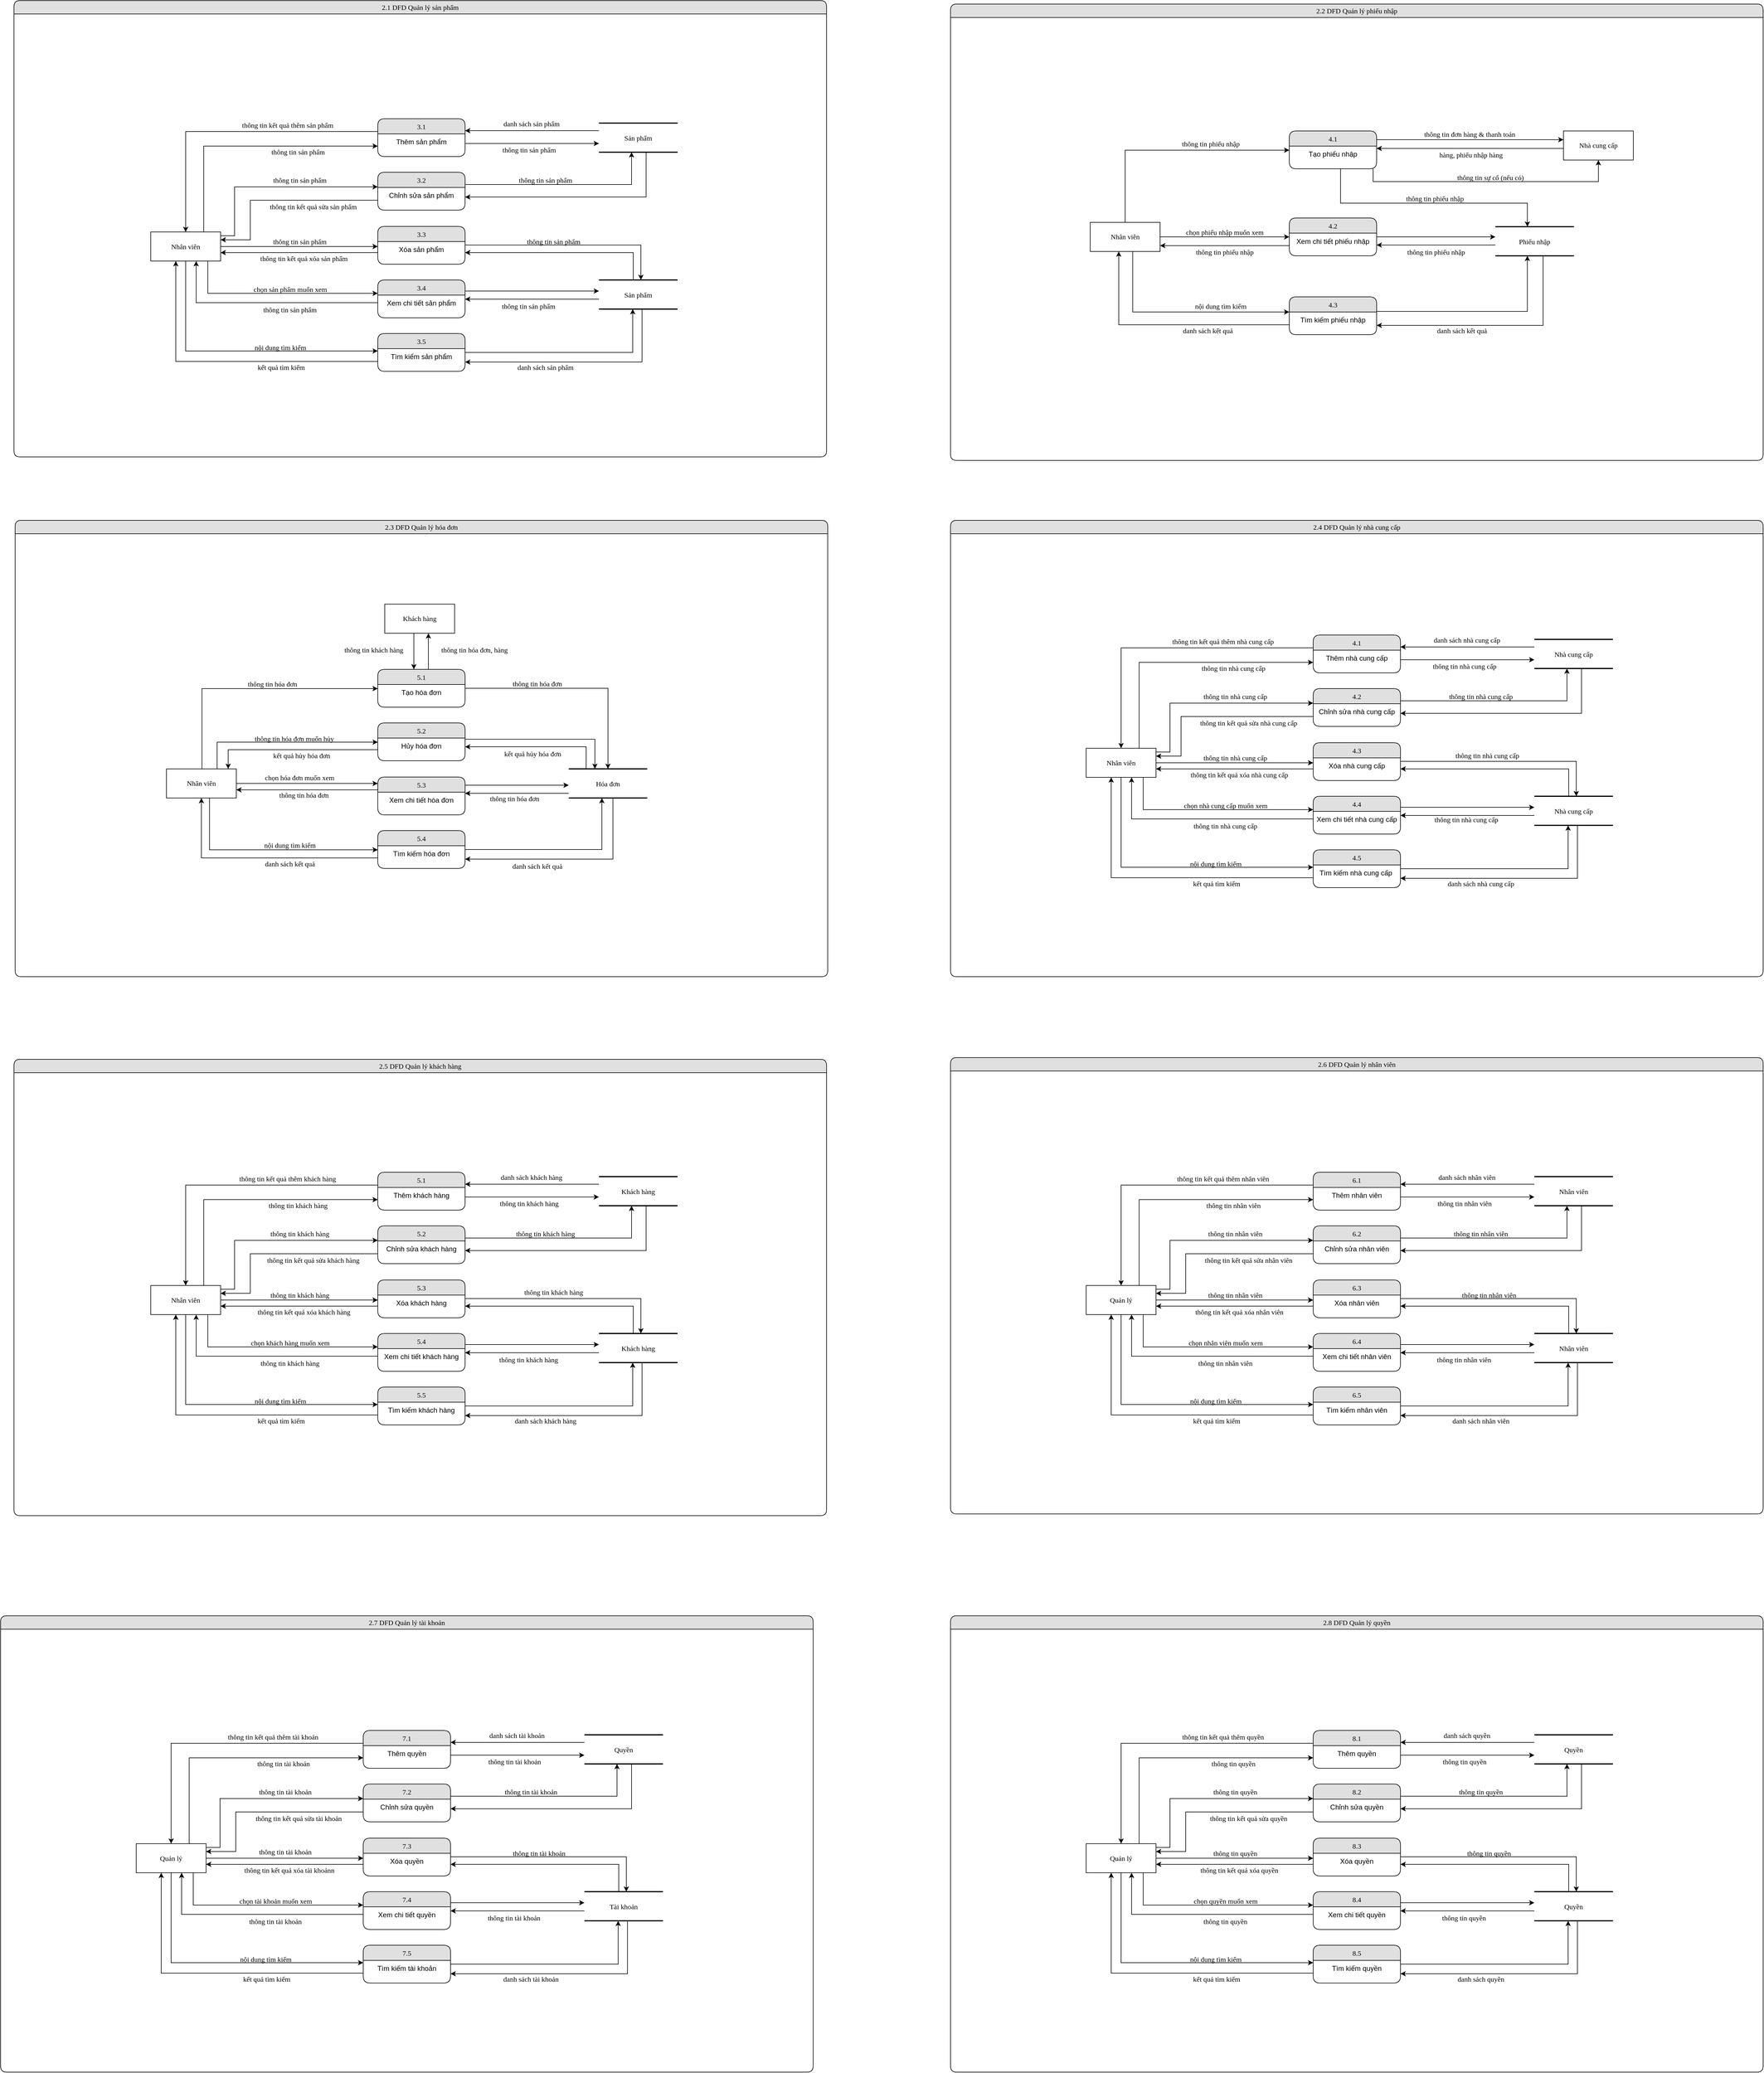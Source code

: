 <mxfile version="24.2.5" type="device">
  <diagram name="Page-1" id="52a04d89-c75d-2922-d76d-85b35f80e030">
    <mxGraphModel dx="3587" dy="2258" grid="0" gridSize="10" guides="1" tooltips="1" connect="1" arrows="1" fold="1" page="0" pageScale="1" pageWidth="1100" pageHeight="850" background="none" math="0" shadow="0">
      <root>
        <mxCell id="0" />
        <mxCell id="1" parent="0" />
        <mxCell id="HDfJIpf2rJyifLne6ltG-106" value="2.1 DFD Quản lý sản phẩm" style="swimlane;whiteSpace=wrap;rounded=1;shadow=0;comic=0;strokeColor=default;strokeWidth=1;align=center;verticalAlign=middle;swimlaneFillColor=#ffffff;fontFamily=Verdana;fontSize=12;fontColor=default;fontStyle=0;labelBackgroundColor=none;fillColor=#e0e0e0;" parent="1" vertex="1">
          <mxGeometry x="-42" y="-78" width="1396" height="784" as="geometry" />
        </mxCell>
        <mxCell id="HDfJIpf2rJyifLne6ltG-18" value="" style="edgeStyle=orthogonalEdgeStyle;rounded=0;orthogonalLoop=1;jettySize=auto;fontFamily=Verdana;fontSize=12;fontColor=default;fontStyle=0;labelBackgroundColor=none;" parent="1" source="21ea969265ad0168-30" target="1fdf3b25b50cf41e-17" edge="1">
          <mxGeometry relative="1" as="geometry">
            <Array as="points">
              <mxPoint x="849" y="145.5" />
              <mxPoint x="849" y="145.5" />
            </Array>
          </mxGeometry>
        </mxCell>
        <mxCell id="HDfJIpf2rJyifLne6ltG-19" value="danh sách sản phẩm" style="edgeLabel;align=center;verticalAlign=middle;resizable=0;points=[];rounded=1;shadow=0;comic=0;strokeColor=default;strokeWidth=1;swimlaneFillColor=#ffffff;fontFamily=Verdana;fontSize=12;fontColor=default;fontStyle=0;labelBackgroundColor=none;fillColor=#e0e0e0;" parent="HDfJIpf2rJyifLne6ltG-18" vertex="1" connectable="0">
          <mxGeometry x="0.444" y="1" relative="1" as="geometry">
            <mxPoint x="50" y="-14" as="offset" />
          </mxGeometry>
        </mxCell>
        <mxCell id="HDfJIpf2rJyifLne6ltG-27" value="" style="edgeStyle=orthogonalEdgeStyle;rounded=0;orthogonalLoop=1;jettySize=auto;fontFamily=Verdana;fontSize=12;fontColor=default;fontStyle=0;labelBackgroundColor=none;" parent="1" source="21ea969265ad0168-30" target="HDfJIpf2rJyifLne6ltG-4" edge="1">
          <mxGeometry relative="1" as="geometry">
            <Array as="points">
              <mxPoint x="1044" y="259.5" />
            </Array>
          </mxGeometry>
        </mxCell>
        <mxCell id="21ea969265ad0168-30" value="Sản phẩm" style="rounded=0;shadow=0;comic=0;labelBackgroundColor=none;strokeWidth=2;fontFamily=Verdana;fontSize=12;align=center;shape=mxgraph.ios7ui.horLines;fixDash=0;" parent="1" vertex="1">
          <mxGeometry x="963" y="132.5" width="135" height="50" as="geometry" />
        </mxCell>
        <mxCell id="HDfJIpf2rJyifLne6ltG-16" value="" style="edgeStyle=orthogonalEdgeStyle;rounded=0;orthogonalLoop=1;jettySize=auto;fontFamily=Verdana;fontSize=12;fontColor=default;fontStyle=0;labelBackgroundColor=none;" parent="1" source="1fdf3b25b50cf41e-17" target="21ea969265ad0168-30" edge="1">
          <mxGeometry relative="1" as="geometry">
            <Array as="points">
              <mxPoint x="851" y="167.5" />
              <mxPoint x="851" y="167.5" />
            </Array>
          </mxGeometry>
        </mxCell>
        <mxCell id="HDfJIpf2rJyifLne6ltG-17" value="thông tin sản phẩm" style="edgeLabel;align=center;verticalAlign=middle;resizable=0;points=[];rounded=1;shadow=0;comic=0;strokeColor=default;strokeWidth=1;swimlaneFillColor=#ffffff;fontFamily=Verdana;fontSize=12;fontColor=default;fontStyle=0;labelBackgroundColor=none;fillColor=#e0e0e0;" parent="HDfJIpf2rJyifLne6ltG-16" vertex="1" connectable="0">
          <mxGeometry x="-0.104" y="-3" relative="1" as="geometry">
            <mxPoint x="7" y="7" as="offset" />
          </mxGeometry>
        </mxCell>
        <mxCell id="HDfJIpf2rJyifLne6ltG-20" value="" style="edgeStyle=orthogonalEdgeStyle;rounded=0;orthogonalLoop=1;jettySize=auto;fontFamily=Verdana;fontSize=12;fontColor=default;fontStyle=0;labelBackgroundColor=none;" parent="1" source="1fdf3b25b50cf41e-17" target="1fdf3b25b50cf41e-25" edge="1">
          <mxGeometry relative="1" as="geometry">
            <Array as="points">
              <mxPoint x="253" y="147" />
            </Array>
          </mxGeometry>
        </mxCell>
        <mxCell id="HDfJIpf2rJyifLne6ltG-21" value="thông tin kết quả thêm sản phẩm" style="edgeLabel;align=center;verticalAlign=middle;resizable=0;points=[];rounded=1;shadow=0;comic=0;strokeColor=default;strokeWidth=1;swimlaneFillColor=#ffffff;fontFamily=Verdana;fontSize=12;fontColor=default;fontStyle=0;labelBackgroundColor=none;fillColor=#e0e0e0;" parent="HDfJIpf2rJyifLne6ltG-20" vertex="1" connectable="0">
          <mxGeometry x="-0.216" y="-1" relative="1" as="geometry">
            <mxPoint x="42" y="-11" as="offset" />
          </mxGeometry>
        </mxCell>
        <mxCell id="1fdf3b25b50cf41e-17" value="3.1" style="swimlane;fontStyle=0;childLayout=stackLayout;horizontal=1;startSize=26;fillColor=#e0e0e0;horizontalStack=0;resizeParent=1;resizeLast=0;collapsible=1;marginBottom=0;swimlaneFillColor=#ffffff;align=center;rounded=1;shadow=0;comic=0;labelBackgroundColor=none;strokeWidth=1;fontFamily=Verdana;fontSize=12" parent="1" vertex="1">
          <mxGeometry x="583" y="125" width="150" height="65" as="geometry" />
        </mxCell>
        <mxCell id="1fdf3b25b50cf41e-18" value="Thêm sản phẩm" style="text;strokeColor=none;fillColor=none;spacingLeft=4;spacingRight=4;whiteSpace=wrap;overflow=hidden;rotatable=0;points=[[0,0.5],[1,0.5]];portConstraint=eastwest;align=center;" parent="1fdf3b25b50cf41e-17" vertex="1">
          <mxGeometry y="26" width="150" height="26" as="geometry" />
        </mxCell>
        <mxCell id="HDfJIpf2rJyifLne6ltG-13" value="" style="edgeStyle=orthogonalEdgeStyle;rounded=0;orthogonalLoop=1;jettySize=auto;fontFamily=Verdana;fontSize=12;fontColor=default;fontStyle=0;labelBackgroundColor=none;" parent="1" source="1fdf3b25b50cf41e-25" target="1fdf3b25b50cf41e-17" edge="1">
          <mxGeometry relative="1" as="geometry">
            <Array as="points">
              <mxPoint x="284" y="172" />
            </Array>
          </mxGeometry>
        </mxCell>
        <mxCell id="HDfJIpf2rJyifLne6ltG-15" value="thông tin sản phẩm" style="edgeLabel;align=center;verticalAlign=middle;resizable=0;points=[];rounded=1;shadow=0;comic=0;strokeColor=default;strokeWidth=1;swimlaneFillColor=#ffffff;fontFamily=Verdana;fontSize=12;fontColor=default;fontStyle=0;labelBackgroundColor=none;fillColor=#e0e0e0;" parent="HDfJIpf2rJyifLne6ltG-13" vertex="1" connectable="0">
          <mxGeometry x="0.341" y="-3" relative="1" as="geometry">
            <mxPoint x="10" y="6" as="offset" />
          </mxGeometry>
        </mxCell>
        <mxCell id="HDfJIpf2rJyifLne6ltG-23" value="" style="edgeStyle=orthogonalEdgeStyle;rounded=0;orthogonalLoop=1;jettySize=auto;fontFamily=Verdana;fontSize=12;fontColor=default;fontStyle=0;labelBackgroundColor=none;" parent="1" source="1fdf3b25b50cf41e-25" target="HDfJIpf2rJyifLne6ltG-4" edge="1">
          <mxGeometry relative="1" as="geometry">
            <Array as="points">
              <mxPoint x="337" y="326" />
              <mxPoint x="337" y="242" />
            </Array>
          </mxGeometry>
        </mxCell>
        <mxCell id="HDfJIpf2rJyifLne6ltG-30" value="" style="edgeStyle=orthogonalEdgeStyle;rounded=0;orthogonalLoop=1;jettySize=auto;fontFamily=Verdana;fontSize=12;fontColor=default;fontStyle=0;labelBackgroundColor=none;" parent="1" source="1fdf3b25b50cf41e-25" target="HDfJIpf2rJyifLne6ltG-6" edge="1">
          <mxGeometry relative="1" as="geometry">
            <Array as="points">
              <mxPoint x="449" y="344" />
              <mxPoint x="449" y="344" />
            </Array>
          </mxGeometry>
        </mxCell>
        <mxCell id="HDfJIpf2rJyifLne6ltG-38" value="" style="edgeStyle=orthogonalEdgeStyle;rounded=0;orthogonalLoop=1;jettySize=auto;fontFamily=Verdana;fontSize=12;fontColor=default;fontStyle=0;labelBackgroundColor=none;" parent="1" source="1fdf3b25b50cf41e-25" target="HDfJIpf2rJyifLne6ltG-8" edge="1">
          <mxGeometry relative="1" as="geometry">
            <Array as="points">
              <mxPoint x="291" y="425" />
            </Array>
          </mxGeometry>
        </mxCell>
        <mxCell id="HDfJIpf2rJyifLne6ltG-47" value="chọn sản phẩm muốn xem" style="edgeLabel;align=center;verticalAlign=middle;resizable=0;points=[];rounded=1;shadow=0;comic=0;strokeColor=default;strokeWidth=1;swimlaneFillColor=#ffffff;fontFamily=Verdana;fontSize=12;fontColor=default;fontStyle=0;labelBackgroundColor=none;fillColor=#e0e0e0;" parent="HDfJIpf2rJyifLne6ltG-38" vertex="1" connectable="0">
          <mxGeometry x="-0.218" y="3" relative="1" as="geometry">
            <mxPoint x="61" y="-5" as="offset" />
          </mxGeometry>
        </mxCell>
        <mxCell id="HDfJIpf2rJyifLne6ltG-48" value="" style="edgeStyle=orthogonalEdgeStyle;rounded=0;orthogonalLoop=1;jettySize=auto;fontFamily=Verdana;fontSize=12;fontColor=default;fontStyle=0;labelBackgroundColor=none;" parent="1" source="1fdf3b25b50cf41e-25" target="HDfJIpf2rJyifLne6ltG-10" edge="1">
          <mxGeometry relative="1" as="geometry">
            <Array as="points">
              <mxPoint x="253" y="524" />
            </Array>
          </mxGeometry>
        </mxCell>
        <mxCell id="HDfJIpf2rJyifLne6ltG-54" value="nội dung tìm kiếm" style="edgeLabel;align=center;verticalAlign=middle;resizable=0;points=[];rounded=1;shadow=0;comic=0;strokeColor=default;strokeWidth=1;swimlaneFillColor=#ffffff;fontFamily=Verdana;fontSize=12;fontColor=default;fontStyle=0;labelBackgroundColor=none;fillColor=#e0e0e0;" parent="HDfJIpf2rJyifLne6ltG-48" vertex="1" connectable="0">
          <mxGeometry x="0.304" y="-1" relative="1" as="geometry">
            <mxPoint x="1" y="-8" as="offset" />
          </mxGeometry>
        </mxCell>
        <mxCell id="1fdf3b25b50cf41e-25" value="Nhân viên" style="whiteSpace=wrap;rounded=0;shadow=0;comic=0;labelBackgroundColor=none;strokeWidth=1;fontFamily=Verdana;fontSize=12;align=center;" parent="1" vertex="1">
          <mxGeometry x="193" y="319.5" width="120" height="50" as="geometry" />
        </mxCell>
        <mxCell id="HDfJIpf2rJyifLne6ltG-24" value="" style="edgeStyle=orthogonalEdgeStyle;rounded=0;orthogonalLoop=1;jettySize=auto;fontFamily=Verdana;fontSize=12;fontColor=default;fontStyle=0;labelBackgroundColor=none;" parent="1" source="HDfJIpf2rJyifLne6ltG-4" target="21ea969265ad0168-30" edge="1">
          <mxGeometry relative="1" as="geometry">
            <Array as="points">
              <mxPoint x="1019" y="238" />
            </Array>
          </mxGeometry>
        </mxCell>
        <mxCell id="HDfJIpf2rJyifLne6ltG-28" value="" style="edgeStyle=orthogonalEdgeStyle;rounded=0;orthogonalLoop=1;jettySize=auto;fontFamily=Verdana;fontSize=12;fontColor=default;fontStyle=0;labelBackgroundColor=none;" parent="1" source="HDfJIpf2rJyifLne6ltG-4" target="1fdf3b25b50cf41e-25" edge="1">
          <mxGeometry relative="1" as="geometry">
            <Array as="points">
              <mxPoint x="364" y="265" />
              <mxPoint x="364" y="333" />
            </Array>
          </mxGeometry>
        </mxCell>
        <mxCell id="HDfJIpf2rJyifLne6ltG-4" value="3.2" style="swimlane;fontStyle=0;childLayout=stackLayout;horizontal=1;startSize=26;fillColor=#e0e0e0;horizontalStack=0;resizeParent=1;resizeLast=0;collapsible=1;marginBottom=0;swimlaneFillColor=#ffffff;align=center;rounded=1;shadow=0;comic=0;labelBackgroundColor=none;strokeWidth=1;fontFamily=Verdana;fontSize=12" parent="1" vertex="1">
          <mxGeometry x="583" y="217" width="150" height="65" as="geometry" />
        </mxCell>
        <mxCell id="HDfJIpf2rJyifLne6ltG-5" value="Chỉnh sửa sản phẩm" style="text;strokeColor=none;fillColor=none;spacingLeft=4;spacingRight=4;whiteSpace=wrap;overflow=hidden;rotatable=0;points=[[0,0.5],[1,0.5]];portConstraint=eastwest;align=center;" parent="HDfJIpf2rJyifLne6ltG-4" vertex="1">
          <mxGeometry y="26" width="150" height="26" as="geometry" />
        </mxCell>
        <mxCell id="HDfJIpf2rJyifLne6ltG-34" value="" style="edgeStyle=orthogonalEdgeStyle;rounded=0;orthogonalLoop=1;jettySize=auto;fontFamily=Verdana;fontSize=12;fontColor=default;fontStyle=0;labelBackgroundColor=none;" parent="1" source="HDfJIpf2rJyifLne6ltG-6" target="1fdf3b25b50cf41e-25" edge="1">
          <mxGeometry relative="1" as="geometry">
            <Array as="points">
              <mxPoint x="446" y="355" />
              <mxPoint x="446" y="355" />
            </Array>
          </mxGeometry>
        </mxCell>
        <mxCell id="HDfJIpf2rJyifLne6ltG-6" value="3.3" style="swimlane;fontStyle=0;childLayout=stackLayout;horizontal=1;startSize=26;fillColor=#e0e0e0;horizontalStack=0;resizeParent=1;resizeLast=0;collapsible=1;marginBottom=0;swimlaneFillColor=#ffffff;align=center;rounded=1;shadow=0;comic=0;labelBackgroundColor=none;strokeWidth=1;fontFamily=Verdana;fontSize=12" parent="1" vertex="1">
          <mxGeometry x="583" y="310" width="150" height="65" as="geometry" />
        </mxCell>
        <mxCell id="HDfJIpf2rJyifLne6ltG-7" value="Xóa sản phẩm" style="text;strokeColor=none;fillColor=none;spacingLeft=4;spacingRight=4;whiteSpace=wrap;overflow=hidden;rotatable=0;points=[[0,0.5],[1,0.5]];portConstraint=eastwest;align=center;" parent="HDfJIpf2rJyifLne6ltG-6" vertex="1">
          <mxGeometry y="26" width="150" height="26" as="geometry" />
        </mxCell>
        <mxCell id="HDfJIpf2rJyifLne6ltG-42" value="" style="edgeStyle=orthogonalEdgeStyle;rounded=0;orthogonalLoop=1;jettySize=auto;fontFamily=Verdana;fontSize=12;fontColor=default;fontStyle=0;labelBackgroundColor=none;" parent="1" source="HDfJIpf2rJyifLne6ltG-8" target="HDfJIpf2rJyifLne6ltG-12" edge="1">
          <mxGeometry relative="1" as="geometry">
            <Array as="points">
              <mxPoint x="871" y="421" />
              <mxPoint x="871" y="421" />
            </Array>
          </mxGeometry>
        </mxCell>
        <mxCell id="HDfJIpf2rJyifLne6ltG-8" value="3.4" style="swimlane;fontStyle=0;childLayout=stackLayout;horizontal=1;startSize=26;fillColor=#e0e0e0;horizontalStack=0;resizeParent=1;resizeLast=0;collapsible=1;marginBottom=0;swimlaneFillColor=#ffffff;align=center;rounded=1;shadow=0;comic=0;labelBackgroundColor=none;strokeWidth=1;fontFamily=Verdana;fontSize=12" parent="1" vertex="1">
          <mxGeometry x="583" y="402" width="150" height="65" as="geometry" />
        </mxCell>
        <mxCell id="HDfJIpf2rJyifLne6ltG-9" value="Xem chi tiết sản phẩm" style="text;strokeColor=none;fillColor=none;spacingLeft=4;spacingRight=4;whiteSpace=wrap;overflow=hidden;rotatable=0;points=[[0,0.5],[1,0.5]];portConstraint=eastwest;align=center;" parent="HDfJIpf2rJyifLne6ltG-8" vertex="1">
          <mxGeometry y="26" width="150" height="26" as="geometry" />
        </mxCell>
        <mxCell id="HDfJIpf2rJyifLne6ltG-49" value="" style="edgeStyle=orthogonalEdgeStyle;rounded=0;orthogonalLoop=1;jettySize=auto;fontFamily=Verdana;fontSize=12;fontColor=default;fontStyle=0;labelBackgroundColor=none;" parent="1" source="HDfJIpf2rJyifLne6ltG-10" target="HDfJIpf2rJyifLne6ltG-12" edge="1">
          <mxGeometry relative="1" as="geometry">
            <Array as="points">
              <mxPoint x="1021" y="526" />
            </Array>
          </mxGeometry>
        </mxCell>
        <mxCell id="HDfJIpf2rJyifLne6ltG-53" value="" style="edgeStyle=orthogonalEdgeStyle;rounded=0;orthogonalLoop=1;jettySize=auto;fontFamily=Verdana;fontSize=12;fontColor=default;fontStyle=0;labelBackgroundColor=none;" parent="1" source="HDfJIpf2rJyifLne6ltG-10" target="1fdf3b25b50cf41e-25" edge="1">
          <mxGeometry relative="1" as="geometry">
            <Array as="points">
              <mxPoint x="236" y="542" />
            </Array>
          </mxGeometry>
        </mxCell>
        <mxCell id="HDfJIpf2rJyifLne6ltG-56" value="kết quả tìm kiếm" style="edgeLabel;align=center;verticalAlign=middle;resizable=0;points=[];rounded=1;shadow=0;comic=0;strokeColor=default;strokeWidth=1;swimlaneFillColor=#ffffff;fontFamily=Verdana;fontSize=12;fontColor=default;fontStyle=0;labelBackgroundColor=none;fillColor=#e0e0e0;" parent="HDfJIpf2rJyifLne6ltG-53" vertex="1" connectable="0">
          <mxGeometry x="-0.303" y="3" relative="1" as="geometry">
            <mxPoint x="15" y="6" as="offset" />
          </mxGeometry>
        </mxCell>
        <mxCell id="HDfJIpf2rJyifLne6ltG-10" value="3.5" style="swimlane;fontStyle=0;childLayout=stackLayout;horizontal=1;startSize=26;fillColor=#e0e0e0;horizontalStack=0;resizeParent=1;resizeLast=0;collapsible=1;marginBottom=0;swimlaneFillColor=#ffffff;align=center;rounded=1;shadow=0;comic=0;labelBackgroundColor=none;strokeWidth=1;fontFamily=Verdana;fontSize=12" parent="1" vertex="1">
          <mxGeometry x="583" y="494" width="150" height="65" as="geometry" />
        </mxCell>
        <mxCell id="HDfJIpf2rJyifLne6ltG-11" value="Tìm kiếm sản phẩm" style="text;strokeColor=none;fillColor=none;spacingLeft=4;spacingRight=4;whiteSpace=wrap;overflow=hidden;rotatable=0;points=[[0,0.5],[1,0.5]];portConstraint=eastwest;align=center;" parent="HDfJIpf2rJyifLne6ltG-10" vertex="1">
          <mxGeometry y="26" width="150" height="26" as="geometry" />
        </mxCell>
        <mxCell id="HDfJIpf2rJyifLne6ltG-33" value="" style="edgeStyle=orthogonalEdgeStyle;rounded=0;orthogonalLoop=1;jettySize=auto;fontFamily=Verdana;fontSize=12;fontColor=default;fontStyle=0;labelBackgroundColor=none;" parent="1" source="HDfJIpf2rJyifLne6ltG-12" target="HDfJIpf2rJyifLne6ltG-6" edge="1">
          <mxGeometry relative="1" as="geometry">
            <Array as="points">
              <mxPoint x="1022" y="355" />
            </Array>
          </mxGeometry>
        </mxCell>
        <mxCell id="HDfJIpf2rJyifLne6ltG-43" value="" style="edgeStyle=orthogonalEdgeStyle;rounded=0;orthogonalLoop=1;jettySize=auto;fontFamily=Verdana;fontSize=12;fontColor=default;fontStyle=0;labelBackgroundColor=none;" parent="1" source="HDfJIpf2rJyifLne6ltG-12" target="HDfJIpf2rJyifLne6ltG-8" edge="1">
          <mxGeometry relative="1" as="geometry">
            <Array as="points">
              <mxPoint x="904" y="435" />
              <mxPoint x="904" y="435" />
            </Array>
          </mxGeometry>
        </mxCell>
        <mxCell id="HDfJIpf2rJyifLne6ltG-52" value="" style="edgeStyle=orthogonalEdgeStyle;rounded=0;orthogonalLoop=1;jettySize=auto;fontFamily=Verdana;fontSize=12;fontColor=default;fontStyle=0;labelBackgroundColor=none;" parent="1" source="HDfJIpf2rJyifLne6ltG-12" target="HDfJIpf2rJyifLne6ltG-10" edge="1">
          <mxGeometry relative="1" as="geometry">
            <Array as="points">
              <mxPoint x="1037" y="543" />
            </Array>
          </mxGeometry>
        </mxCell>
        <mxCell id="HDfJIpf2rJyifLne6ltG-12" value="Sản phẩm" style="rounded=0;shadow=0;comic=0;labelBackgroundColor=none;strokeWidth=2;fontFamily=Verdana;fontSize=12;align=center;shape=mxgraph.ios7ui.horLines;" parent="1" vertex="1">
          <mxGeometry x="963" y="402" width="135" height="50" as="geometry" />
        </mxCell>
        <mxCell id="HDfJIpf2rJyifLne6ltG-25" value="thông tin sản phẩm" style="edgeLabel;align=center;verticalAlign=middle;resizable=0;points=[];rounded=1;shadow=0;comic=0;strokeColor=default;strokeWidth=1;swimlaneFillColor=#ffffff;fontFamily=Verdana;fontSize=12;fontColor=default;fontStyle=0;labelBackgroundColor=none;fillColor=#e0e0e0;" parent="1" vertex="1" connectable="0">
          <mxGeometry x="449" y="229.5" as="geometry" />
        </mxCell>
        <mxCell id="HDfJIpf2rJyifLne6ltG-26" value="thông tin sản phẩm" style="edgeLabel;align=center;verticalAlign=middle;resizable=0;points=[];rounded=1;shadow=0;comic=0;strokeColor=default;strokeWidth=1;swimlaneFillColor=#ffffff;fontFamily=Verdana;fontSize=12;fontColor=default;fontStyle=0;labelBackgroundColor=none;fillColor=#e0e0e0;" parent="1" vertex="1" connectable="0">
          <mxGeometry x="871" y="229.5" as="geometry" />
        </mxCell>
        <mxCell id="HDfJIpf2rJyifLne6ltG-29" value="thông tin kết quả sửa sản phẩm" style="edgeLabel;align=center;verticalAlign=middle;resizable=0;points=[];rounded=1;shadow=0;comic=0;strokeColor=default;strokeWidth=1;swimlaneFillColor=#ffffff;fontFamily=Verdana;fontSize=12;fontColor=default;fontStyle=0;labelBackgroundColor=none;fillColor=#e0e0e0;" parent="1" vertex="1" connectable="0">
          <mxGeometry x="472" y="275" as="geometry" />
        </mxCell>
        <mxCell id="HDfJIpf2rJyifLne6ltG-32" value="" style="edgeStyle=orthogonalEdgeStyle;rounded=0;orthogonalLoop=1;jettySize=auto;fontFamily=Verdana;fontSize=12;fontColor=default;fontStyle=0;labelBackgroundColor=none;" parent="1" source="HDfJIpf2rJyifLne6ltG-7" target="HDfJIpf2rJyifLne6ltG-12" edge="1">
          <mxGeometry relative="1" as="geometry">
            <Array as="points">
              <mxPoint x="1035" y="342" />
            </Array>
          </mxGeometry>
        </mxCell>
        <mxCell id="HDfJIpf2rJyifLne6ltG-35" value="thông tin sản phẩm" style="edgeLabel;align=center;verticalAlign=middle;resizable=0;points=[];rounded=1;shadow=0;comic=0;strokeColor=default;strokeWidth=1;swimlaneFillColor=#ffffff;fontFamily=Verdana;fontSize=12;fontColor=default;fontStyle=0;labelBackgroundColor=none;fillColor=#e0e0e0;" parent="1" vertex="1" connectable="0">
          <mxGeometry x="449" y="335" as="geometry" />
        </mxCell>
        <mxCell id="HDfJIpf2rJyifLne6ltG-36" value="thông tin sản phẩm" style="edgeLabel;align=center;verticalAlign=middle;resizable=0;points=[];rounded=1;shadow=0;comic=0;strokeColor=default;strokeWidth=1;swimlaneFillColor=#ffffff;fontFamily=Verdana;fontSize=12;fontColor=default;fontStyle=0;labelBackgroundColor=none;fillColor=#e0e0e0;" parent="1" vertex="1" connectable="0">
          <mxGeometry x="885" y="335" as="geometry" />
        </mxCell>
        <mxCell id="HDfJIpf2rJyifLne6ltG-37" value="thông tin kết quả xóa sản phẩm" style="edgeLabel;align=center;verticalAlign=middle;resizable=0;points=[];rounded=1;shadow=0;comic=0;strokeColor=default;strokeWidth=1;swimlaneFillColor=#ffffff;fontFamily=Verdana;fontSize=12;fontColor=default;fontStyle=0;labelBackgroundColor=none;fillColor=#e0e0e0;" parent="1" vertex="1" connectable="0">
          <mxGeometry x="456" y="364" as="geometry" />
        </mxCell>
        <mxCell id="HDfJIpf2rJyifLne6ltG-41" value="" style="edgeStyle=orthogonalEdgeStyle;rounded=0;orthogonalLoop=1;jettySize=auto;fontFamily=Verdana;fontSize=12;fontColor=default;fontStyle=0;labelBackgroundColor=none;" parent="1" source="HDfJIpf2rJyifLne6ltG-9" target="1fdf3b25b50cf41e-25" edge="1">
          <mxGeometry relative="1" as="geometry">
            <Array as="points">
              <mxPoint x="271" y="441" />
            </Array>
          </mxGeometry>
        </mxCell>
        <mxCell id="HDfJIpf2rJyifLne6ltG-44" value="thông tin sản phẩm" style="edgeLabel;align=center;verticalAlign=middle;resizable=0;points=[];rounded=1;shadow=0;comic=0;strokeColor=default;strokeWidth=1;swimlaneFillColor=#ffffff;fontFamily=Verdana;fontSize=12;fontColor=default;fontStyle=0;labelBackgroundColor=none;fillColor=#e0e0e0;" parent="1" vertex="1" connectable="0">
          <mxGeometry x="842" y="446" as="geometry" />
        </mxCell>
        <mxCell id="HDfJIpf2rJyifLne6ltG-46" value="thông tin sản phẩm" style="edgeLabel;align=center;verticalAlign=middle;resizable=0;points=[];rounded=1;shadow=0;comic=0;strokeColor=default;strokeWidth=1;swimlaneFillColor=#ffffff;fontFamily=Verdana;fontSize=12;fontColor=default;fontStyle=0;labelBackgroundColor=none;fillColor=#e0e0e0;" parent="1" vertex="1" connectable="0">
          <mxGeometry x="432" y="452" as="geometry" />
        </mxCell>
        <mxCell id="HDfJIpf2rJyifLne6ltG-55" value="danh sách sản phẩm" style="edgeLabel;align=center;verticalAlign=middle;resizable=0;points=[];rounded=1;shadow=0;comic=0;strokeColor=default;strokeWidth=1;swimlaneFillColor=#ffffff;fontFamily=Verdana;fontSize=12;fontColor=default;fontStyle=0;labelBackgroundColor=none;fillColor=#e0e0e0;" parent="1" vertex="1" connectable="0">
          <mxGeometry x="871.003" y="551.003" as="geometry" />
        </mxCell>
        <mxCell id="HDfJIpf2rJyifLne6ltG-108" value="2.3 DFD Quản lý hóa đơn" style="swimlane;whiteSpace=wrap;rounded=1;shadow=0;comic=0;strokeColor=default;strokeWidth=1;align=center;verticalAlign=middle;swimlaneFillColor=#ffffff;fontFamily=Verdana;fontSize=12;fontColor=default;fontStyle=0;labelBackgroundColor=none;fillColor=#e0e0e0;" parent="1" vertex="1">
          <mxGeometry x="-40" y="815" width="1396" height="784" as="geometry" />
        </mxCell>
        <mxCell id="HDfJIpf2rJyifLne6ltG-158" value="2.2 DFD Quản lý phiếu nhập" style="swimlane;whiteSpace=wrap;rounded=1;shadow=0;comic=0;strokeColor=default;strokeWidth=1;align=center;verticalAlign=middle;swimlaneFillColor=#ffffff;fontFamily=Verdana;fontSize=12;fontColor=default;fontStyle=0;labelBackgroundColor=none;fillColor=#e0e0e0;" parent="1" vertex="1">
          <mxGeometry x="1567" y="-72" width="1396" height="784" as="geometry" />
        </mxCell>
        <mxCell id="HDfJIpf2rJyifLne6ltG-169" value="" style="edgeStyle=orthogonalEdgeStyle;rounded=0;orthogonalLoop=1;jettySize=auto;fontFamily=Verdana;fontSize=12;fontColor=default;fontStyle=0;labelBackgroundColor=none;" parent="HDfJIpf2rJyifLne6ltG-158" source="HDfJIpf2rJyifLne6ltG-160" target="HDfJIpf2rJyifLne6ltG-163" edge="1">
          <mxGeometry relative="1" as="geometry">
            <Array as="points">
              <mxPoint x="726" y="305" />
              <mxPoint x="1113" y="305" />
            </Array>
          </mxGeometry>
        </mxCell>
        <mxCell id="HDfJIpf2rJyifLne6ltG-170" value="thông tin sự cố (nếu có)" style="edgeLabel;align=center;verticalAlign=middle;resizable=0;points=[];rounded=1;shadow=0;comic=0;strokeColor=default;strokeWidth=1;swimlaneFillColor=#ffffff;fontFamily=Verdana;fontSize=12;fontColor=default;fontStyle=0;labelBackgroundColor=none;fillColor=#e0e0e0;" parent="HDfJIpf2rJyifLne6ltG-169" vertex="1" connectable="0">
          <mxGeometry x="-0.11" y="1" relative="1" as="geometry">
            <mxPoint x="25" y="-7" as="offset" />
          </mxGeometry>
        </mxCell>
        <mxCell id="HDfJIpf2rJyifLne6ltG-172" value="" style="edgeStyle=orthogonalEdgeStyle;rounded=0;orthogonalLoop=1;jettySize=auto;fontFamily=Verdana;fontSize=12;fontColor=default;fontStyle=0;labelBackgroundColor=none;" parent="HDfJIpf2rJyifLne6ltG-158" source="HDfJIpf2rJyifLne6ltG-160" target="HDfJIpf2rJyifLne6ltG-162" edge="1">
          <mxGeometry relative="1" as="geometry">
            <Array as="points">
              <mxPoint x="670" y="342" />
              <mxPoint x="991" y="342" />
            </Array>
          </mxGeometry>
        </mxCell>
        <mxCell id="HDfJIpf2rJyifLne6ltG-173" value="thông tin phiếu nhập" style="edgeLabel;align=center;verticalAlign=middle;resizable=0;points=[];rounded=1;shadow=0;comic=0;strokeColor=default;strokeWidth=1;swimlaneFillColor=#ffffff;fontFamily=Verdana;fontSize=12;fontColor=default;fontStyle=0;labelBackgroundColor=none;fillColor=#e0e0e0;" parent="HDfJIpf2rJyifLne6ltG-172" vertex="1" connectable="0">
          <mxGeometry x="-0.021" y="3" relative="1" as="geometry">
            <mxPoint x="15" y="-6" as="offset" />
          </mxGeometry>
        </mxCell>
        <mxCell id="HDfJIpf2rJyifLne6ltG-160" value="4.1" style="swimlane;fontStyle=0;childLayout=stackLayout;horizontal=1;startSize=26;fillColor=#e0e0e0;horizontalStack=0;resizeParent=1;resizeLast=0;collapsible=1;marginBottom=0;swimlaneFillColor=#ffffff;align=center;rounded=1;shadow=0;comic=0;labelBackgroundColor=none;strokeWidth=1;fontFamily=Verdana;fontSize=12" parent="HDfJIpf2rJyifLne6ltG-158" vertex="1">
          <mxGeometry x="582" y="218" width="150" height="65" as="geometry" />
        </mxCell>
        <mxCell id="HDfJIpf2rJyifLne6ltG-161" value="Tạo phiếu nhập" style="text;strokeColor=none;fillColor=none;spacingLeft=4;spacingRight=4;whiteSpace=wrap;overflow=hidden;rotatable=0;points=[[0,0.5],[1,0.5]];portConstraint=eastwest;align=center;" parent="HDfJIpf2rJyifLne6ltG-160" vertex="1">
          <mxGeometry y="26" width="150" height="26" as="geometry" />
        </mxCell>
        <mxCell id="HDfJIpf2rJyifLne6ltG-178" value="" style="edgeStyle=orthogonalEdgeStyle;rounded=0;orthogonalLoop=1;jettySize=auto;fontFamily=Verdana;fontSize=12;fontColor=default;fontStyle=0;labelBackgroundColor=none;" parent="HDfJIpf2rJyifLne6ltG-158" source="HDfJIpf2rJyifLne6ltG-159" target="HDfJIpf2rJyifLne6ltG-174" edge="1">
          <mxGeometry relative="1" as="geometry" />
        </mxCell>
        <mxCell id="HDfJIpf2rJyifLne6ltG-180" value="chọn phiếu nhập muốn xem" style="edgeLabel;align=center;verticalAlign=middle;resizable=0;points=[];rounded=1;shadow=0;comic=0;strokeColor=default;strokeWidth=1;swimlaneFillColor=#ffffff;fontFamily=Verdana;fontSize=12;fontColor=default;fontStyle=0;labelBackgroundColor=none;fillColor=#e0e0e0;" parent="HDfJIpf2rJyifLne6ltG-178" vertex="1" connectable="0">
          <mxGeometry x="-0.089" y="1" relative="1" as="geometry">
            <mxPoint x="10" y="-8" as="offset" />
          </mxGeometry>
        </mxCell>
        <mxCell id="HDfJIpf2rJyifLne6ltG-185" value="" style="edgeStyle=orthogonalEdgeStyle;rounded=0;orthogonalLoop=1;jettySize=auto;fontFamily=Verdana;fontSize=12;fontColor=default;fontStyle=0;labelBackgroundColor=none;" parent="HDfJIpf2rJyifLne6ltG-158" source="HDfJIpf2rJyifLne6ltG-159" target="HDfJIpf2rJyifLne6ltG-176" edge="1">
          <mxGeometry relative="1" as="geometry">
            <Array as="points">
              <mxPoint x="313" y="529" />
            </Array>
          </mxGeometry>
        </mxCell>
        <mxCell id="HDfJIpf2rJyifLne6ltG-189" value="nội dung tìm kiếm" style="edgeLabel;align=center;verticalAlign=middle;resizable=0;points=[];rounded=1;shadow=0;comic=0;strokeColor=default;strokeWidth=1;swimlaneFillColor=#ffffff;fontFamily=Verdana;fontSize=12;fontColor=default;fontStyle=0;labelBackgroundColor=none;fillColor=#e0e0e0;" parent="HDfJIpf2rJyifLne6ltG-185" vertex="1" connectable="0">
          <mxGeometry x="0.555" y="-2" relative="1" as="geometry">
            <mxPoint x="-35" y="-13" as="offset" />
          </mxGeometry>
        </mxCell>
        <mxCell id="HDfJIpf2rJyifLne6ltG-193" value="" style="edgeStyle=orthogonalEdgeStyle;rounded=0;orthogonalLoop=1;jettySize=auto;fontFamily=Verdana;fontSize=12;fontColor=default;fontStyle=0;labelBackgroundColor=none;" parent="HDfJIpf2rJyifLne6ltG-158" source="HDfJIpf2rJyifLne6ltG-159" target="HDfJIpf2rJyifLne6ltG-160" edge="1">
          <mxGeometry relative="1" as="geometry">
            <Array as="points">
              <mxPoint x="300" y="251" />
            </Array>
          </mxGeometry>
        </mxCell>
        <mxCell id="HDfJIpf2rJyifLne6ltG-194" value="thông tin phiếu nhập" style="edgeLabel;align=center;verticalAlign=middle;resizable=0;points=[];rounded=1;shadow=0;comic=0;strokeColor=default;strokeWidth=1;swimlaneFillColor=#ffffff;fontFamily=Verdana;fontSize=12;fontColor=default;fontStyle=0;labelBackgroundColor=none;fillColor=#e0e0e0;" parent="HDfJIpf2rJyifLne6ltG-193" vertex="1" connectable="0">
          <mxGeometry x="0.296" y="3" relative="1" as="geometry">
            <mxPoint x="8" y="-9" as="offset" />
          </mxGeometry>
        </mxCell>
        <mxCell id="HDfJIpf2rJyifLne6ltG-159" value="Nhân viên" style="whiteSpace=wrap;rounded=0;shadow=0;comic=0;labelBackgroundColor=none;strokeWidth=1;fontFamily=Verdana;fontSize=12;align=center;" parent="HDfJIpf2rJyifLne6ltG-158" vertex="1">
          <mxGeometry x="240" y="375" width="120" height="50" as="geometry" />
        </mxCell>
        <mxCell id="HDfJIpf2rJyifLne6ltG-181" value="" style="edgeStyle=orthogonalEdgeStyle;rounded=0;orthogonalLoop=1;jettySize=auto;fontFamily=Verdana;fontSize=12;fontColor=default;fontStyle=0;labelBackgroundColor=none;" parent="HDfJIpf2rJyifLne6ltG-158" source="HDfJIpf2rJyifLne6ltG-162" target="HDfJIpf2rJyifLne6ltG-174" edge="1">
          <mxGeometry relative="1" as="geometry">
            <Array as="points">
              <mxPoint x="800" y="414" />
              <mxPoint x="800" y="414" />
            </Array>
          </mxGeometry>
        </mxCell>
        <mxCell id="HDfJIpf2rJyifLne6ltG-187" value="" style="edgeStyle=orthogonalEdgeStyle;rounded=0;orthogonalLoop=1;jettySize=auto;fontFamily=Verdana;fontSize=12;fontColor=default;fontStyle=0;labelBackgroundColor=none;" parent="HDfJIpf2rJyifLne6ltG-158" source="HDfJIpf2rJyifLne6ltG-162" target="HDfJIpf2rJyifLne6ltG-176" edge="1">
          <mxGeometry relative="1" as="geometry">
            <Array as="points">
              <mxPoint x="1018" y="552" />
            </Array>
          </mxGeometry>
        </mxCell>
        <mxCell id="HDfJIpf2rJyifLne6ltG-190" value="danh sách kết quả" style="edgeLabel;align=center;verticalAlign=middle;resizable=0;points=[];rounded=1;shadow=0;comic=0;strokeColor=default;strokeWidth=1;swimlaneFillColor=#ffffff;fontFamily=Verdana;fontSize=12;fontColor=default;fontStyle=0;labelBackgroundColor=none;fillColor=#e0e0e0;" parent="HDfJIpf2rJyifLne6ltG-187" vertex="1" connectable="0">
          <mxGeometry x="0.203" y="1" relative="1" as="geometry">
            <mxPoint x="-15" y="7" as="offset" />
          </mxGeometry>
        </mxCell>
        <mxCell id="HDfJIpf2rJyifLne6ltG-162" value="Phiếu nhập" style="rounded=0;shadow=0;comic=0;labelBackgroundColor=none;strokeWidth=2;fontFamily=Verdana;fontSize=12;align=center;shape=mxgraph.ios7ui.horLines;fixDash=0;" parent="HDfJIpf2rJyifLne6ltG-158" vertex="1">
          <mxGeometry x="936" y="382.5" width="135" height="50" as="geometry" />
        </mxCell>
        <mxCell id="HDfJIpf2rJyifLne6ltG-165" value="" style="edgeStyle=orthogonalEdgeStyle;rounded=0;orthogonalLoop=1;jettySize=auto;fontFamily=Verdana;fontSize=12;fontColor=default;fontStyle=0;labelBackgroundColor=none;" parent="HDfJIpf2rJyifLne6ltG-158" source="HDfJIpf2rJyifLne6ltG-163" target="HDfJIpf2rJyifLne6ltG-160" edge="1">
          <mxGeometry relative="1" as="geometry">
            <Array as="points">
              <mxPoint x="885" y="248" />
              <mxPoint x="885" y="248" />
            </Array>
          </mxGeometry>
        </mxCell>
        <mxCell id="HDfJIpf2rJyifLne6ltG-166" value="hàng, phiếu nhập hàng" style="edgeLabel;align=center;verticalAlign=middle;resizable=0;points=[];rounded=1;shadow=0;comic=0;strokeColor=default;strokeWidth=1;swimlaneFillColor=#ffffff;fontFamily=Verdana;fontSize=12;fontColor=default;fontStyle=0;labelBackgroundColor=none;fillColor=#e0e0e0;" parent="HDfJIpf2rJyifLne6ltG-165" vertex="1" connectable="0">
          <mxGeometry x="0.077" relative="1" as="geometry">
            <mxPoint x="14" y="10" as="offset" />
          </mxGeometry>
        </mxCell>
        <mxCell id="HDfJIpf2rJyifLne6ltG-167" value="" style="edgeStyle=orthogonalEdgeStyle;rounded=0;orthogonalLoop=1;jettySize=auto;fontFamily=Verdana;fontSize=12;fontColor=default;fontStyle=0;labelBackgroundColor=none;" parent="HDfJIpf2rJyifLne6ltG-158" source="HDfJIpf2rJyifLne6ltG-160" target="HDfJIpf2rJyifLne6ltG-163" edge="1">
          <mxGeometry relative="1" as="geometry">
            <Array as="points">
              <mxPoint x="896" y="233" />
              <mxPoint x="896" y="233" />
            </Array>
          </mxGeometry>
        </mxCell>
        <mxCell id="HDfJIpf2rJyifLne6ltG-163" value="Nhà cung cấp" style="whiteSpace=wrap;rounded=0;shadow=0;comic=0;labelBackgroundColor=none;strokeWidth=1;fontFamily=Verdana;fontSize=12;align=center;" parent="HDfJIpf2rJyifLne6ltG-158" vertex="1">
          <mxGeometry x="1053" y="218" width="120" height="50" as="geometry" />
        </mxCell>
        <mxCell id="HDfJIpf2rJyifLne6ltG-168" value="thông tin đơn hàng &amp; thanh toán" style="text;align=center;verticalAlign=middle;resizable=0;points=[];autosize=1;strokeColor=none;fillColor=none;fontFamily=Verdana;fontSize=12;fontColor=default;fontStyle=0;labelBackgroundColor=none;" parent="HDfJIpf2rJyifLne6ltG-158" vertex="1">
          <mxGeometry x="784" y="210" width="216" height="26" as="geometry" />
        </mxCell>
        <mxCell id="HDfJIpf2rJyifLne6ltG-179" value="" style="edgeStyle=orthogonalEdgeStyle;rounded=0;orthogonalLoop=1;jettySize=auto;fontFamily=Verdana;fontSize=12;fontColor=default;fontStyle=0;labelBackgroundColor=none;" parent="HDfJIpf2rJyifLne6ltG-158" source="HDfJIpf2rJyifLne6ltG-174" target="HDfJIpf2rJyifLne6ltG-162" edge="1">
          <mxGeometry relative="1" as="geometry">
            <Array as="points">
              <mxPoint x="886" y="400" />
              <mxPoint x="886" y="400" />
            </Array>
          </mxGeometry>
        </mxCell>
        <mxCell id="HDfJIpf2rJyifLne6ltG-174" value="4.2" style="swimlane;fontStyle=0;childLayout=stackLayout;horizontal=1;startSize=26;fillColor=#e0e0e0;horizontalStack=0;resizeParent=1;resizeLast=0;collapsible=1;marginBottom=0;swimlaneFillColor=#ffffff;align=center;rounded=1;shadow=0;comic=0;labelBackgroundColor=none;strokeWidth=1;fontFamily=Verdana;fontSize=12" parent="HDfJIpf2rJyifLne6ltG-158" vertex="1">
          <mxGeometry x="582" y="367.5" width="150" height="65" as="geometry" />
        </mxCell>
        <mxCell id="HDfJIpf2rJyifLne6ltG-175" value="Xem chi tiết phiếu nhập" style="text;strokeColor=none;fillColor=none;spacingLeft=4;spacingRight=4;whiteSpace=wrap;overflow=hidden;rotatable=0;points=[[0,0.5],[1,0.5]];portConstraint=eastwest;align=center;" parent="HDfJIpf2rJyifLne6ltG-174" vertex="1">
          <mxGeometry y="26" width="150" height="26" as="geometry" />
        </mxCell>
        <mxCell id="HDfJIpf2rJyifLne6ltG-186" value="" style="edgeStyle=orthogonalEdgeStyle;rounded=0;orthogonalLoop=1;jettySize=auto;fontFamily=Verdana;fontSize=12;fontColor=default;fontStyle=0;labelBackgroundColor=none;" parent="HDfJIpf2rJyifLne6ltG-158" source="HDfJIpf2rJyifLne6ltG-176" target="HDfJIpf2rJyifLne6ltG-162" edge="1">
          <mxGeometry relative="1" as="geometry">
            <Array as="points">
              <mxPoint x="991" y="528" />
            </Array>
          </mxGeometry>
        </mxCell>
        <mxCell id="HDfJIpf2rJyifLne6ltG-188" value="" style="edgeStyle=orthogonalEdgeStyle;rounded=0;orthogonalLoop=1;jettySize=auto;fontFamily=Verdana;fontSize=12;fontColor=default;fontStyle=0;labelBackgroundColor=none;" parent="HDfJIpf2rJyifLne6ltG-158" source="HDfJIpf2rJyifLne6ltG-176" target="HDfJIpf2rJyifLne6ltG-159" edge="1">
          <mxGeometry relative="1" as="geometry">
            <Array as="points">
              <mxPoint x="289" y="551" />
            </Array>
          </mxGeometry>
        </mxCell>
        <mxCell id="HDfJIpf2rJyifLne6ltG-176" value="4.3" style="swimlane;fontStyle=0;childLayout=stackLayout;horizontal=1;startSize=26;fillColor=#e0e0e0;horizontalStack=0;resizeParent=1;resizeLast=0;collapsible=1;marginBottom=0;swimlaneFillColor=#ffffff;align=center;rounded=1;shadow=0;comic=0;labelBackgroundColor=none;strokeWidth=1;fontFamily=Verdana;fontSize=12" parent="HDfJIpf2rJyifLne6ltG-158" vertex="1">
          <mxGeometry x="582" y="503" width="150" height="65" as="geometry" />
        </mxCell>
        <mxCell id="HDfJIpf2rJyifLne6ltG-177" value="Tìm kiếm phiếu nhập" style="text;strokeColor=none;fillColor=none;spacingLeft=4;spacingRight=4;whiteSpace=wrap;overflow=hidden;rotatable=0;points=[[0,0.5],[1,0.5]];portConstraint=eastwest;align=center;" parent="HDfJIpf2rJyifLne6ltG-176" vertex="1">
          <mxGeometry y="26" width="150" height="26" as="geometry" />
        </mxCell>
        <mxCell id="HDfJIpf2rJyifLne6ltG-182" value="thông tin phiếu nhập" style="edgeLabel;align=center;verticalAlign=middle;resizable=0;points=[];rounded=1;shadow=0;comic=0;strokeColor=default;strokeWidth=1;swimlaneFillColor=#ffffff;fontFamily=Verdana;fontSize=12;fontColor=default;fontStyle=0;labelBackgroundColor=none;fillColor=#e0e0e0;" parent="HDfJIpf2rJyifLne6ltG-158" vertex="1" connectable="0">
          <mxGeometry x="834.0" y="425.004" as="geometry" />
        </mxCell>
        <mxCell id="HDfJIpf2rJyifLne6ltG-183" value="" style="edgeStyle=orthogonalEdgeStyle;rounded=0;orthogonalLoop=1;jettySize=auto;fontFamily=Verdana;fontSize=12;fontColor=default;fontStyle=0;labelBackgroundColor=none;" parent="HDfJIpf2rJyifLne6ltG-158" source="HDfJIpf2rJyifLne6ltG-175" target="HDfJIpf2rJyifLne6ltG-159" edge="1">
          <mxGeometry relative="1" as="geometry">
            <Array as="points">
              <mxPoint x="471" y="415" />
              <mxPoint x="471" y="415" />
            </Array>
          </mxGeometry>
        </mxCell>
        <mxCell id="HDfJIpf2rJyifLne6ltG-184" value="thông tin phiếu nhập" style="edgeLabel;align=center;verticalAlign=middle;resizable=0;points=[];rounded=1;shadow=0;comic=0;strokeColor=default;strokeWidth=1;swimlaneFillColor=#ffffff;fontFamily=Verdana;fontSize=12;fontColor=default;fontStyle=0;labelBackgroundColor=none;fillColor=#e0e0e0;" parent="HDfJIpf2rJyifLne6ltG-158" vertex="1" connectable="0">
          <mxGeometry x="471.0" y="425.004" as="geometry" />
        </mxCell>
        <mxCell id="HDfJIpf2rJyifLne6ltG-191" value="danh sách kết quả" style="edgeLabel;align=center;verticalAlign=middle;resizable=0;points=[];rounded=1;shadow=0;comic=0;strokeColor=default;strokeWidth=1;swimlaneFillColor=#ffffff;fontFamily=Verdana;fontSize=12;fontColor=default;fontStyle=0;labelBackgroundColor=none;fillColor=#e0e0e0;" parent="HDfJIpf2rJyifLne6ltG-158" vertex="1" connectable="0">
          <mxGeometry x="442.001" y="560.004" as="geometry" />
        </mxCell>
        <mxCell id="HDfJIpf2rJyifLne6ltG-263" value="" style="group;" parent="1" vertex="1" connectable="0">
          <mxGeometry x="220" y="959" width="826" height="454" as="geometry" />
        </mxCell>
        <mxCell id="HDfJIpf2rJyifLne6ltG-234" value="" style="edgeStyle=orthogonalEdgeStyle;rounded=0;orthogonalLoop=1;jettySize=auto;fontFamily=Verdana;fontSize=12;fontColor=default;fontStyle=0;labelBackgroundColor=none;" parent="HDfJIpf2rJyifLne6ltG-263" source="HDfJIpf2rJyifLne6ltG-117" target="HDfJIpf2rJyifLne6ltG-230" edge="1">
          <mxGeometry relative="1" as="geometry">
            <Array as="points">
              <mxPoint x="450" y="80" />
              <mxPoint x="450" y="80" />
            </Array>
          </mxGeometry>
        </mxCell>
        <mxCell id="HDfJIpf2rJyifLne6ltG-235" value="thông tin hóa đơn, hàng" style="edgeLabel;align=center;verticalAlign=middle;resizable=0;points=[];rounded=1;shadow=0;comic=0;strokeColor=default;strokeWidth=1;swimlaneFillColor=#ffffff;fontFamily=Verdana;fontSize=12;fontColor=default;fontStyle=0;labelBackgroundColor=none;fillColor=#e0e0e0;" parent="HDfJIpf2rJyifLne6ltG-234" vertex="1" connectable="0">
          <mxGeometry x="0.088" y="1" relative="1" as="geometry">
            <mxPoint x="80" y="-1" as="offset" />
          </mxGeometry>
        </mxCell>
        <mxCell id="HDfJIpf2rJyifLne6ltG-237" value="" style="edgeStyle=orthogonalEdgeStyle;rounded=0;orthogonalLoop=1;jettySize=auto;fontFamily=Verdana;fontSize=12;fontColor=default;fontStyle=0;labelBackgroundColor=none;" parent="HDfJIpf2rJyifLne6ltG-263" source="HDfJIpf2rJyifLne6ltG-117" target="HDfJIpf2rJyifLne6ltG-236" edge="1">
          <mxGeometry relative="1" as="geometry" />
        </mxCell>
        <mxCell id="HDfJIpf2rJyifLne6ltG-117" value="5.1" style="swimlane;fontStyle=0;childLayout=stackLayout;horizontal=1;startSize=26;fillColor=#e0e0e0;horizontalStack=0;resizeParent=1;resizeLast=0;collapsible=1;marginBottom=0;swimlaneFillColor=#ffffff;align=center;rounded=1;shadow=0;comic=0;labelBackgroundColor=none;strokeWidth=1;fontFamily=Verdana;fontSize=12" parent="HDfJIpf2rJyifLne6ltG-263" vertex="1">
          <mxGeometry x="363" y="112" width="150" height="65" as="geometry" />
        </mxCell>
        <mxCell id="HDfJIpf2rJyifLne6ltG-118" value="Tạo hóa đơn" style="text;strokeColor=none;fillColor=none;spacingLeft=4;spacingRight=4;whiteSpace=wrap;overflow=hidden;rotatable=0;points=[[0,0.5],[1,0.5]];portConstraint=eastwest;align=center;" parent="HDfJIpf2rJyifLne6ltG-117" vertex="1">
          <mxGeometry y="26" width="150" height="26" as="geometry" />
        </mxCell>
        <mxCell id="HDfJIpf2rJyifLne6ltG-229" value="" style="edgeStyle=orthogonalEdgeStyle;rounded=0;orthogonalLoop=1;jettySize=auto;fontFamily=Verdana;fontSize=12;fontColor=default;fontStyle=0;labelBackgroundColor=none;" parent="HDfJIpf2rJyifLne6ltG-263" source="HDfJIpf2rJyifLne6ltG-127" target="HDfJIpf2rJyifLne6ltG-117" edge="1">
          <mxGeometry relative="1" as="geometry">
            <Array as="points">
              <mxPoint x="61" y="145" />
            </Array>
          </mxGeometry>
        </mxCell>
        <mxCell id="HDfJIpf2rJyifLne6ltG-238" value="thông tin hóa đơn" style="edgeLabel;align=center;verticalAlign=middle;resizable=0;points=[];rounded=1;shadow=0;comic=0;strokeColor=default;strokeWidth=1;swimlaneFillColor=#ffffff;fontFamily=Verdana;fontSize=12;fontColor=default;fontStyle=0;labelBackgroundColor=none;fillColor=#e0e0e0;" parent="HDfJIpf2rJyifLne6ltG-229" vertex="1" connectable="0">
          <mxGeometry x="0.104" y="2" relative="1" as="geometry">
            <mxPoint x="16" y="-7" as="offset" />
          </mxGeometry>
        </mxCell>
        <mxCell id="HDfJIpf2rJyifLne6ltG-240" value="" style="edgeStyle=orthogonalEdgeStyle;rounded=0;orthogonalLoop=1;jettySize=auto;fontFamily=Verdana;fontSize=12;fontColor=default;fontStyle=0;labelBackgroundColor=none;" parent="HDfJIpf2rJyifLne6ltG-263" source="HDfJIpf2rJyifLne6ltG-127" target="HDfJIpf2rJyifLne6ltG-130" edge="1">
          <mxGeometry relative="1" as="geometry">
            <Array as="points">
              <mxPoint x="87" y="237" />
            </Array>
          </mxGeometry>
        </mxCell>
        <mxCell id="HDfJIpf2rJyifLne6ltG-244" value="thông tin hóa đơn muốn hủy" style="edgeLabel;align=center;verticalAlign=middle;resizable=0;points=[];rounded=1;shadow=0;comic=0;strokeColor=default;strokeWidth=1;swimlaneFillColor=#ffffff;fontFamily=Verdana;fontSize=12;fontColor=default;fontStyle=0;labelBackgroundColor=none;fillColor=#e0e0e0;" parent="HDfJIpf2rJyifLne6ltG-240" vertex="1" connectable="0">
          <mxGeometry x="-0.141" y="1" relative="1" as="geometry">
            <mxPoint x="40" y="-6" as="offset" />
          </mxGeometry>
        </mxCell>
        <mxCell id="HDfJIpf2rJyifLne6ltG-247" value="" style="edgeStyle=orthogonalEdgeStyle;rounded=0;orthogonalLoop=1;jettySize=auto;fontFamily=Verdana;fontSize=12;fontColor=default;fontStyle=0;labelBackgroundColor=none;" parent="HDfJIpf2rJyifLne6ltG-263" source="HDfJIpf2rJyifLne6ltG-127" target="HDfJIpf2rJyifLne6ltG-133" edge="1">
          <mxGeometry relative="1" as="geometry">
            <Array as="points">
              <mxPoint x="183" y="308" />
              <mxPoint x="183" y="308" />
            </Array>
          </mxGeometry>
        </mxCell>
        <mxCell id="HDfJIpf2rJyifLne6ltG-249" value="chọn hóa đơn muốn xem" style="edgeLabel;align=center;verticalAlign=middle;resizable=0;points=[];rounded=1;shadow=0;comic=0;strokeColor=default;strokeWidth=1;swimlaneFillColor=#ffffff;fontFamily=Verdana;fontSize=12;fontColor=default;fontStyle=0;labelBackgroundColor=none;fillColor=#e0e0e0;" parent="HDfJIpf2rJyifLne6ltG-247" vertex="1" connectable="0">
          <mxGeometry x="-0.55" y="2" relative="1" as="geometry">
            <mxPoint x="54" y="-9" as="offset" />
          </mxGeometry>
        </mxCell>
        <mxCell id="HDfJIpf2rJyifLne6ltG-256" value="" style="edgeStyle=orthogonalEdgeStyle;rounded=0;orthogonalLoop=1;jettySize=auto;fontFamily=Verdana;fontSize=12;fontColor=default;fontStyle=0;labelBackgroundColor=none;" parent="HDfJIpf2rJyifLne6ltG-263" source="HDfJIpf2rJyifLne6ltG-127" target="HDfJIpf2rJyifLne6ltG-136" edge="1">
          <mxGeometry relative="1" as="geometry">
            <Array as="points">
              <mxPoint x="74" y="422" />
            </Array>
          </mxGeometry>
        </mxCell>
        <mxCell id="HDfJIpf2rJyifLne6ltG-260" value="nội dung tìm kiếm" style="edgeLabel;align=center;verticalAlign=middle;resizable=0;points=[];rounded=1;shadow=0;comic=0;strokeColor=default;strokeWidth=1;swimlaneFillColor=#ffffff;fontFamily=Verdana;fontSize=12;fontColor=default;fontStyle=0;labelBackgroundColor=none;fillColor=#e0e0e0;" parent="HDfJIpf2rJyifLne6ltG-256" vertex="1" connectable="0">
          <mxGeometry x="-0.164" y="1" relative="1" as="geometry">
            <mxPoint x="69" y="-8" as="offset" />
          </mxGeometry>
        </mxCell>
        <mxCell id="HDfJIpf2rJyifLne6ltG-127" value="Nhân viên" style="whiteSpace=wrap;rounded=0;shadow=0;comic=0;labelBackgroundColor=none;strokeWidth=1;fontFamily=Verdana;fontSize=12;align=center;" parent="HDfJIpf2rJyifLne6ltG-263" vertex="1">
          <mxGeometry y="283" width="120" height="50" as="geometry" />
        </mxCell>
        <mxCell id="HDfJIpf2rJyifLne6ltG-241" value="" style="edgeStyle=orthogonalEdgeStyle;rounded=0;orthogonalLoop=1;jettySize=auto;fontFamily=Verdana;fontSize=12;fontColor=default;fontStyle=0;labelBackgroundColor=none;" parent="HDfJIpf2rJyifLne6ltG-263" source="HDfJIpf2rJyifLne6ltG-130" target="HDfJIpf2rJyifLne6ltG-236" edge="1">
          <mxGeometry relative="1" as="geometry">
            <Array as="points">
              <mxPoint x="736" y="232" />
            </Array>
          </mxGeometry>
        </mxCell>
        <mxCell id="HDfJIpf2rJyifLne6ltG-130" value="5.2" style="swimlane;fontStyle=0;childLayout=stackLayout;horizontal=1;startSize=26;fillColor=#e0e0e0;horizontalStack=0;resizeParent=1;resizeLast=0;collapsible=1;marginBottom=0;swimlaneFillColor=#ffffff;align=center;rounded=1;shadow=0;comic=0;labelBackgroundColor=none;strokeWidth=1;fontFamily=Verdana;fontSize=12" parent="HDfJIpf2rJyifLne6ltG-263" vertex="1">
          <mxGeometry x="363" y="204" width="150" height="65" as="geometry" />
        </mxCell>
        <mxCell id="HDfJIpf2rJyifLne6ltG-131" value="Hủy hóa đơn" style="text;strokeColor=none;fillColor=none;spacingLeft=4;spacingRight=4;whiteSpace=wrap;overflow=hidden;rotatable=0;points=[[0,0.5],[1,0.5]];portConstraint=eastwest;align=center;" parent="HDfJIpf2rJyifLne6ltG-130" vertex="1">
          <mxGeometry y="26" width="150" height="26" as="geometry" />
        </mxCell>
        <mxCell id="HDfJIpf2rJyifLne6ltG-248" value="" style="edgeStyle=orthogonalEdgeStyle;rounded=0;orthogonalLoop=1;jettySize=auto;fontFamily=Verdana;fontSize=12;fontColor=default;fontStyle=0;labelBackgroundColor=none;" parent="HDfJIpf2rJyifLne6ltG-263" source="HDfJIpf2rJyifLne6ltG-133" target="HDfJIpf2rJyifLne6ltG-236" edge="1">
          <mxGeometry relative="1" as="geometry">
            <Array as="points">
              <mxPoint x="648" y="311" />
              <mxPoint x="648" y="311" />
            </Array>
          </mxGeometry>
        </mxCell>
        <mxCell id="HDfJIpf2rJyifLne6ltG-254" value="" style="edgeStyle=orthogonalEdgeStyle;rounded=0;orthogonalLoop=1;jettySize=auto;fontFamily=Verdana;fontSize=12;fontColor=default;fontStyle=0;labelBackgroundColor=none;" parent="HDfJIpf2rJyifLne6ltG-263" source="HDfJIpf2rJyifLne6ltG-133" target="HDfJIpf2rJyifLne6ltG-127" edge="1">
          <mxGeometry relative="1" as="geometry">
            <Array as="points">
              <mxPoint x="299" y="319" />
              <mxPoint x="299" y="319" />
            </Array>
          </mxGeometry>
        </mxCell>
        <mxCell id="HDfJIpf2rJyifLne6ltG-133" value="5.3" style="swimlane;fontStyle=0;childLayout=stackLayout;horizontal=1;startSize=26;fillColor=#e0e0e0;horizontalStack=0;resizeParent=1;resizeLast=0;collapsible=1;marginBottom=0;swimlaneFillColor=#ffffff;align=center;rounded=1;shadow=0;comic=0;labelBackgroundColor=none;strokeWidth=1;fontFamily=Verdana;fontSize=12" parent="HDfJIpf2rJyifLne6ltG-263" vertex="1">
          <mxGeometry x="363" y="297" width="150" height="65" as="geometry" />
        </mxCell>
        <mxCell id="HDfJIpf2rJyifLne6ltG-134" value="Xem chi tiết hóa đơn" style="text;strokeColor=none;fillColor=none;spacingLeft=4;spacingRight=4;whiteSpace=wrap;overflow=hidden;rotatable=0;points=[[0,0.5],[1,0.5]];portConstraint=eastwest;align=center;" parent="HDfJIpf2rJyifLne6ltG-133" vertex="1">
          <mxGeometry y="26" width="150" height="26" as="geometry" />
        </mxCell>
        <mxCell id="HDfJIpf2rJyifLne6ltG-257" value="" style="edgeStyle=orthogonalEdgeStyle;rounded=0;orthogonalLoop=1;jettySize=auto;fontFamily=Verdana;fontSize=12;fontColor=default;fontStyle=0;labelBackgroundColor=none;" parent="HDfJIpf2rJyifLne6ltG-263" source="HDfJIpf2rJyifLne6ltG-136" target="HDfJIpf2rJyifLne6ltG-236" edge="1">
          <mxGeometry relative="1" as="geometry">
            <Array as="points">
              <mxPoint x="748" y="422" />
            </Array>
          </mxGeometry>
        </mxCell>
        <mxCell id="HDfJIpf2rJyifLne6ltG-259" value="" style="edgeStyle=orthogonalEdgeStyle;rounded=0;orthogonalLoop=1;jettySize=auto;fontFamily=Verdana;fontSize=12;fontColor=default;fontStyle=0;labelBackgroundColor=none;" parent="HDfJIpf2rJyifLne6ltG-263" source="HDfJIpf2rJyifLne6ltG-136" target="HDfJIpf2rJyifLne6ltG-127" edge="1">
          <mxGeometry relative="1" as="geometry">
            <Array as="points">
              <mxPoint x="60" y="436" />
            </Array>
          </mxGeometry>
        </mxCell>
        <mxCell id="HDfJIpf2rJyifLne6ltG-136" value="5.4" style="swimlane;fontStyle=0;childLayout=stackLayout;horizontal=1;startSize=26;fillColor=#e0e0e0;horizontalStack=0;resizeParent=1;resizeLast=0;collapsible=1;marginBottom=0;swimlaneFillColor=#ffffff;align=center;rounded=1;shadow=0;comic=0;labelBackgroundColor=none;strokeWidth=1;fontFamily=Verdana;fontSize=12" parent="HDfJIpf2rJyifLne6ltG-263" vertex="1">
          <mxGeometry x="363" y="389" width="150" height="65" as="geometry" />
        </mxCell>
        <mxCell id="HDfJIpf2rJyifLne6ltG-137" value="Tìm kiếm hóa đơn" style="text;strokeColor=none;fillColor=none;spacingLeft=4;spacingRight=4;whiteSpace=wrap;overflow=hidden;rotatable=0;points=[[0,0.5],[1,0.5]];portConstraint=eastwest;align=center;" parent="HDfJIpf2rJyifLne6ltG-136" vertex="1">
          <mxGeometry y="26" width="150" height="26" as="geometry" />
        </mxCell>
        <mxCell id="HDfJIpf2rJyifLne6ltG-232" value="" style="edgeStyle=orthogonalEdgeStyle;rounded=0;orthogonalLoop=1;jettySize=auto;fontFamily=Verdana;fontSize=12;fontColor=default;fontStyle=0;labelBackgroundColor=none;" parent="HDfJIpf2rJyifLne6ltG-263" source="HDfJIpf2rJyifLne6ltG-230" target="HDfJIpf2rJyifLne6ltG-117" edge="1">
          <mxGeometry relative="1" as="geometry">
            <Array as="points">
              <mxPoint x="425" y="75" />
              <mxPoint x="425" y="75" />
            </Array>
          </mxGeometry>
        </mxCell>
        <mxCell id="HDfJIpf2rJyifLne6ltG-233" value="thông tin khách hàng" style="edgeLabel;align=center;verticalAlign=middle;resizable=0;points=[];rounded=1;shadow=0;comic=0;strokeColor=default;strokeWidth=1;swimlaneFillColor=#ffffff;fontFamily=Verdana;fontSize=12;fontColor=default;fontStyle=0;labelBackgroundColor=none;fillColor=#e0e0e0;" parent="HDfJIpf2rJyifLne6ltG-232" vertex="1" connectable="0">
          <mxGeometry x="-0.042" y="-2" relative="1" as="geometry">
            <mxPoint x="-67" y="-2" as="offset" />
          </mxGeometry>
        </mxCell>
        <mxCell id="HDfJIpf2rJyifLne6ltG-230" value="Khách hàng" style="whiteSpace=wrap;rounded=0;shadow=0;comic=0;labelBackgroundColor=none;strokeWidth=1;fontFamily=Verdana;fontSize=12;align=center;" parent="HDfJIpf2rJyifLne6ltG-263" vertex="1">
          <mxGeometry x="375" width="120" height="50" as="geometry" />
        </mxCell>
        <mxCell id="HDfJIpf2rJyifLne6ltG-242" value="" style="edgeStyle=orthogonalEdgeStyle;rounded=0;orthogonalLoop=1;jettySize=auto;fontFamily=Verdana;fontSize=12;fontColor=default;fontStyle=0;labelBackgroundColor=none;" parent="HDfJIpf2rJyifLne6ltG-263" source="HDfJIpf2rJyifLne6ltG-236" target="HDfJIpf2rJyifLne6ltG-130" edge="1">
          <mxGeometry relative="1" as="geometry">
            <Array as="points">
              <mxPoint x="721" y="245" />
            </Array>
          </mxGeometry>
        </mxCell>
        <mxCell id="HDfJIpf2rJyifLne6ltG-245" value="kết quả hủy hóa đơn" style="edgeLabel;align=center;verticalAlign=middle;resizable=0;points=[];rounded=1;shadow=0;comic=0;strokeColor=default;strokeWidth=1;swimlaneFillColor=#ffffff;fontFamily=Verdana;fontSize=12;fontColor=default;fontStyle=0;labelBackgroundColor=none;fillColor=#e0e0e0;" parent="HDfJIpf2rJyifLne6ltG-242" vertex="1" connectable="0">
          <mxGeometry x="-0.002" y="-1" relative="1" as="geometry">
            <mxPoint x="-7" y="12" as="offset" />
          </mxGeometry>
        </mxCell>
        <mxCell id="HDfJIpf2rJyifLne6ltG-252" value="" style="edgeStyle=orthogonalEdgeStyle;rounded=0;orthogonalLoop=1;jettySize=auto;fontFamily=Verdana;fontSize=12;fontColor=default;fontStyle=0;labelBackgroundColor=none;" parent="HDfJIpf2rJyifLne6ltG-263" source="HDfJIpf2rJyifLne6ltG-236" target="HDfJIpf2rJyifLne6ltG-133" edge="1">
          <mxGeometry relative="1" as="geometry">
            <Array as="points">
              <mxPoint x="556" y="325" />
              <mxPoint x="556" y="325" />
            </Array>
          </mxGeometry>
        </mxCell>
        <mxCell id="HDfJIpf2rJyifLne6ltG-258" value="" style="edgeStyle=orthogonalEdgeStyle;rounded=0;orthogonalLoop=1;jettySize=auto;fontFamily=Verdana;fontSize=12;fontColor=default;fontStyle=0;labelBackgroundColor=none;" parent="HDfJIpf2rJyifLne6ltG-263" source="HDfJIpf2rJyifLne6ltG-236" target="HDfJIpf2rJyifLne6ltG-136" edge="1">
          <mxGeometry relative="1" as="geometry">
            <Array as="points">
              <mxPoint x="767" y="438" />
            </Array>
          </mxGeometry>
        </mxCell>
        <mxCell id="HDfJIpf2rJyifLne6ltG-261" value="danh sách kết quả" style="edgeLabel;align=center;verticalAlign=middle;resizable=0;points=[];rounded=1;shadow=0;comic=0;strokeColor=default;strokeWidth=1;swimlaneFillColor=#ffffff;fontFamily=Verdana;fontSize=12;fontColor=default;fontStyle=0;labelBackgroundColor=none;fillColor=#e0e0e0;" parent="HDfJIpf2rJyifLne6ltG-258" vertex="1" connectable="0">
          <mxGeometry x="0.383" y="1" relative="1" as="geometry">
            <mxPoint x="13" y="10" as="offset" />
          </mxGeometry>
        </mxCell>
        <mxCell id="HDfJIpf2rJyifLne6ltG-236" value="Hóa đơn" style="rounded=0;shadow=0;comic=0;labelBackgroundColor=none;strokeWidth=2;fontFamily=Verdana;fontSize=12;align=center;shape=mxgraph.ios7ui.horLines;" parent="HDfJIpf2rJyifLne6ltG-263" vertex="1">
          <mxGeometry x="691" y="283" width="135" height="50" as="geometry" />
        </mxCell>
        <mxCell id="HDfJIpf2rJyifLne6ltG-239" value="thông tin hóa đơn" style="edgeLabel;align=center;verticalAlign=middle;resizable=0;points=[];rounded=1;shadow=0;comic=0;strokeColor=default;strokeWidth=1;swimlaneFillColor=#ffffff;fontFamily=Verdana;fontSize=12;fontColor=default;fontStyle=0;labelBackgroundColor=none;fillColor=#e0e0e0;" parent="HDfJIpf2rJyifLne6ltG-263" vertex="1" connectable="0">
          <mxGeometry x="636.999" y="135.997" as="geometry" />
        </mxCell>
        <mxCell id="HDfJIpf2rJyifLne6ltG-243" value="" style="edgeStyle=orthogonalEdgeStyle;rounded=0;orthogonalLoop=1;jettySize=auto;fontFamily=Verdana;fontSize=12;fontColor=default;fontStyle=0;labelBackgroundColor=none;" parent="HDfJIpf2rJyifLne6ltG-263" source="HDfJIpf2rJyifLne6ltG-131" target="HDfJIpf2rJyifLne6ltG-127" edge="1">
          <mxGeometry relative="1" as="geometry">
            <Array as="points">
              <mxPoint x="106" y="250" />
            </Array>
          </mxGeometry>
        </mxCell>
        <mxCell id="HDfJIpf2rJyifLne6ltG-246" value="kết quả hủy hóa đơn" style="edgeLabel;align=center;verticalAlign=middle;resizable=0;points=[];rounded=1;shadow=0;comic=0;strokeColor=default;strokeWidth=1;swimlaneFillColor=#ffffff;fontFamily=Verdana;fontSize=12;fontColor=default;fontStyle=0;labelBackgroundColor=none;fillColor=#e0e0e0;" parent="HDfJIpf2rJyifLne6ltG-263" vertex="1" connectable="0">
          <mxGeometry x="232.002" y="259.0" as="geometry" />
        </mxCell>
        <mxCell id="HDfJIpf2rJyifLne6ltG-253" value="thông tin hóa đơn" style="edgeLabel;align=center;verticalAlign=middle;resizable=0;points=[];rounded=1;shadow=0;comic=0;strokeColor=default;strokeWidth=1;swimlaneFillColor=#ffffff;fontFamily=Verdana;fontSize=12;fontColor=default;fontStyle=0;labelBackgroundColor=none;fillColor=#e0e0e0;" parent="HDfJIpf2rJyifLne6ltG-263" vertex="1" connectable="0">
          <mxGeometry x="598.001" y="333.0" as="geometry" />
        </mxCell>
        <mxCell id="HDfJIpf2rJyifLne6ltG-255" value="thông tin hóa đơn" style="edgeLabel;align=center;verticalAlign=middle;resizable=0;points=[];rounded=1;shadow=0;comic=0;strokeColor=default;strokeWidth=1;swimlaneFillColor=#ffffff;fontFamily=Verdana;fontSize=12;fontColor=default;fontStyle=0;labelBackgroundColor=none;fillColor=#e0e0e0;" parent="HDfJIpf2rJyifLne6ltG-263" vertex="1" connectable="0">
          <mxGeometry x="236.001" y="327.0" as="geometry" />
        </mxCell>
        <mxCell id="HDfJIpf2rJyifLne6ltG-262" value="danh sách kết quả" style="edgeLabel;align=center;verticalAlign=middle;resizable=0;points=[];rounded=1;shadow=0;comic=0;strokeColor=default;strokeWidth=1;swimlaneFillColor=#ffffff;fontFamily=Verdana;fontSize=12;fontColor=default;fontStyle=0;labelBackgroundColor=none;fillColor=#e0e0e0;" parent="HDfJIpf2rJyifLne6ltG-263" vertex="1" connectable="0">
          <mxGeometry x="211.995" y="445" as="geometry" />
        </mxCell>
        <mxCell id="HDfJIpf2rJyifLne6ltG-266" value="2.4 DFD Quản lý nhà cung cấp" style="swimlane;whiteSpace=wrap;rounded=1;shadow=0;comic=0;strokeColor=default;strokeWidth=1;align=center;verticalAlign=middle;swimlaneFillColor=#ffffff;fontFamily=Verdana;fontSize=12;fontColor=default;fontStyle=0;labelBackgroundColor=none;fillColor=#e0e0e0;" parent="1" vertex="1">
          <mxGeometry x="1567" y="815" width="1396" height="784" as="geometry" />
        </mxCell>
        <mxCell id="HDfJIpf2rJyifLne6ltG-313" value="thông tin nhà cung cấp" style="edgeLabel;align=center;verticalAlign=middle;resizable=0;points=[];rounded=1;shadow=0;comic=0;strokeColor=default;strokeWidth=1;swimlaneFillColor=#ffffff;fontFamily=Verdana;fontSize=12;fontColor=default;fontStyle=0;labelBackgroundColor=none;fillColor=#e0e0e0;" parent="HDfJIpf2rJyifLne6ltG-266" vertex="1" connectable="0">
          <mxGeometry x="886" y="513" as="geometry" />
        </mxCell>
        <mxCell id="HDfJIpf2rJyifLne6ltG-310" value="thông tin nhà cung cấp" style="edgeLabel;align=center;verticalAlign=middle;resizable=0;points=[];rounded=1;shadow=0;comic=0;strokeColor=default;strokeWidth=1;swimlaneFillColor=#ffffff;fontFamily=Verdana;fontSize=12;fontColor=default;fontStyle=0;labelBackgroundColor=none;fillColor=#e0e0e0;" parent="HDfJIpf2rJyifLne6ltG-266" vertex="1" connectable="0">
          <mxGeometry x="922" y="403" as="geometry" />
        </mxCell>
        <mxCell id="HDfJIpf2rJyifLne6ltG-267" value="" style="edgeStyle=orthogonalEdgeStyle;rounded=0;orthogonalLoop=1;jettySize=auto;fontFamily=Verdana;fontSize=12;fontColor=default;fontStyle=0;labelBackgroundColor=none;" parent="1" source="HDfJIpf2rJyifLne6ltG-270" target="HDfJIpf2rJyifLne6ltG-275" edge="1">
          <mxGeometry relative="1" as="geometry">
            <Array as="points">
              <mxPoint x="2456" y="1032.5" />
              <mxPoint x="2456" y="1032.5" />
            </Array>
          </mxGeometry>
        </mxCell>
        <mxCell id="HDfJIpf2rJyifLne6ltG-268" value="danh sách nhà cung cấp" style="edgeLabel;align=center;verticalAlign=middle;resizable=0;points=[];rounded=1;shadow=0;comic=0;strokeColor=default;strokeWidth=1;swimlaneFillColor=#ffffff;fontFamily=Verdana;fontSize=12;fontColor=default;fontStyle=0;labelBackgroundColor=none;fillColor=#e0e0e0;" parent="HDfJIpf2rJyifLne6ltG-267" vertex="1" connectable="0">
          <mxGeometry x="0.444" y="1" relative="1" as="geometry">
            <mxPoint x="50" y="-14" as="offset" />
          </mxGeometry>
        </mxCell>
        <mxCell id="HDfJIpf2rJyifLne6ltG-269" value="" style="edgeStyle=orthogonalEdgeStyle;rounded=0;orthogonalLoop=1;jettySize=auto;fontFamily=Verdana;fontSize=12;fontColor=default;fontStyle=0;labelBackgroundColor=none;" parent="1" source="HDfJIpf2rJyifLne6ltG-270" target="HDfJIpf2rJyifLne6ltG-288" edge="1">
          <mxGeometry relative="1" as="geometry">
            <Array as="points">
              <mxPoint x="2651" y="1146.5" />
            </Array>
          </mxGeometry>
        </mxCell>
        <mxCell id="HDfJIpf2rJyifLne6ltG-270" value="Nhà cung cấp" style="rounded=0;shadow=0;comic=0;labelBackgroundColor=none;strokeWidth=2;fontFamily=Verdana;fontSize=12;align=center;shape=mxgraph.ios7ui.horLines;fixDash=0;" parent="1" vertex="1">
          <mxGeometry x="2570" y="1019.5" width="135" height="50" as="geometry" />
        </mxCell>
        <mxCell id="HDfJIpf2rJyifLne6ltG-271" value="" style="edgeStyle=orthogonalEdgeStyle;rounded=0;orthogonalLoop=1;jettySize=auto;fontFamily=Verdana;fontSize=12;fontColor=default;fontStyle=0;labelBackgroundColor=none;" parent="1" source="HDfJIpf2rJyifLne6ltG-275" target="HDfJIpf2rJyifLne6ltG-270" edge="1">
          <mxGeometry relative="1" as="geometry">
            <Array as="points">
              <mxPoint x="2458" y="1054.5" />
              <mxPoint x="2458" y="1054.5" />
            </Array>
          </mxGeometry>
        </mxCell>
        <mxCell id="HDfJIpf2rJyifLne6ltG-272" value="thông tin nhà cung cấp" style="edgeLabel;align=center;verticalAlign=middle;resizable=0;points=[];rounded=1;shadow=0;comic=0;strokeColor=default;strokeWidth=1;swimlaneFillColor=#ffffff;fontFamily=Verdana;fontSize=12;fontColor=default;fontStyle=0;labelBackgroundColor=none;fillColor=#e0e0e0;" parent="HDfJIpf2rJyifLne6ltG-271" vertex="1" connectable="0">
          <mxGeometry x="-0.104" y="-3" relative="1" as="geometry">
            <mxPoint x="7" y="7" as="offset" />
          </mxGeometry>
        </mxCell>
        <mxCell id="HDfJIpf2rJyifLne6ltG-273" value="" style="edgeStyle=orthogonalEdgeStyle;rounded=0;orthogonalLoop=1;jettySize=auto;fontFamily=Verdana;fontSize=12;fontColor=default;fontStyle=0;labelBackgroundColor=none;" parent="1" source="HDfJIpf2rJyifLne6ltG-275" target="HDfJIpf2rJyifLne6ltG-285" edge="1">
          <mxGeometry relative="1" as="geometry">
            <Array as="points">
              <mxPoint x="1860" y="1034" />
            </Array>
          </mxGeometry>
        </mxCell>
        <mxCell id="HDfJIpf2rJyifLne6ltG-274" value="thông tin kết quả thêm nhà cung cấp" style="edgeLabel;align=center;verticalAlign=middle;resizable=0;points=[];rounded=1;shadow=0;comic=0;strokeColor=default;strokeWidth=1;swimlaneFillColor=#ffffff;fontFamily=Verdana;fontSize=12;fontColor=default;fontStyle=0;labelBackgroundColor=none;fillColor=#e0e0e0;" parent="HDfJIpf2rJyifLne6ltG-273" vertex="1" connectable="0">
          <mxGeometry x="-0.216" y="-1" relative="1" as="geometry">
            <mxPoint x="42" y="-11" as="offset" />
          </mxGeometry>
        </mxCell>
        <mxCell id="HDfJIpf2rJyifLne6ltG-275" value="4.1" style="swimlane;fontStyle=0;childLayout=stackLayout;horizontal=1;startSize=26;fillColor=#e0e0e0;horizontalStack=0;resizeParent=1;resizeLast=0;collapsible=1;marginBottom=0;swimlaneFillColor=#ffffff;align=center;rounded=1;shadow=0;comic=0;labelBackgroundColor=none;strokeWidth=1;fontFamily=Verdana;fontSize=12" parent="1" vertex="1">
          <mxGeometry x="2190" y="1012" width="150" height="65" as="geometry" />
        </mxCell>
        <mxCell id="HDfJIpf2rJyifLne6ltG-276" value="Thêm nhà cung cấp" style="text;strokeColor=none;fillColor=none;spacingLeft=4;spacingRight=4;whiteSpace=wrap;overflow=hidden;rotatable=0;points=[[0,0.5],[1,0.5]];portConstraint=eastwest;align=center;" parent="HDfJIpf2rJyifLne6ltG-275" vertex="1">
          <mxGeometry y="26" width="150" height="26" as="geometry" />
        </mxCell>
        <mxCell id="HDfJIpf2rJyifLne6ltG-277" value="" style="edgeStyle=orthogonalEdgeStyle;rounded=0;orthogonalLoop=1;jettySize=auto;fontFamily=Verdana;fontSize=12;fontColor=default;fontStyle=0;labelBackgroundColor=none;" parent="1" source="HDfJIpf2rJyifLne6ltG-285" target="HDfJIpf2rJyifLne6ltG-275" edge="1">
          <mxGeometry relative="1" as="geometry">
            <Array as="points">
              <mxPoint x="1891" y="1059" />
            </Array>
          </mxGeometry>
        </mxCell>
        <mxCell id="HDfJIpf2rJyifLne6ltG-278" value="thông tin nhà cung cấp" style="edgeLabel;align=center;verticalAlign=middle;resizable=0;points=[];rounded=1;shadow=0;comic=0;strokeColor=default;strokeWidth=1;swimlaneFillColor=#ffffff;fontFamily=Verdana;fontSize=12;fontColor=default;fontStyle=0;labelBackgroundColor=none;fillColor=#e0e0e0;" parent="HDfJIpf2rJyifLne6ltG-277" vertex="1" connectable="0">
          <mxGeometry x="0.341" y="-3" relative="1" as="geometry">
            <mxPoint x="10" y="6" as="offset" />
          </mxGeometry>
        </mxCell>
        <mxCell id="HDfJIpf2rJyifLne6ltG-279" value="" style="edgeStyle=orthogonalEdgeStyle;rounded=0;orthogonalLoop=1;jettySize=auto;fontFamily=Verdana;fontSize=12;fontColor=default;fontStyle=0;labelBackgroundColor=none;" parent="1" source="HDfJIpf2rJyifLne6ltG-285" target="HDfJIpf2rJyifLne6ltG-288" edge="1">
          <mxGeometry relative="1" as="geometry">
            <Array as="points">
              <mxPoint x="1944" y="1213" />
              <mxPoint x="1944" y="1129" />
            </Array>
          </mxGeometry>
        </mxCell>
        <mxCell id="HDfJIpf2rJyifLne6ltG-280" value="" style="edgeStyle=orthogonalEdgeStyle;rounded=0;orthogonalLoop=1;jettySize=auto;fontFamily=Verdana;fontSize=12;fontColor=default;fontStyle=0;labelBackgroundColor=none;" parent="1" source="HDfJIpf2rJyifLne6ltG-285" target="HDfJIpf2rJyifLne6ltG-291" edge="1">
          <mxGeometry relative="1" as="geometry">
            <Array as="points">
              <mxPoint x="2056" y="1231" />
              <mxPoint x="2056" y="1231" />
            </Array>
          </mxGeometry>
        </mxCell>
        <mxCell id="HDfJIpf2rJyifLne6ltG-281" value="" style="edgeStyle=orthogonalEdgeStyle;rounded=0;orthogonalLoop=1;jettySize=auto;fontFamily=Verdana;fontSize=12;fontColor=default;fontStyle=0;labelBackgroundColor=none;" parent="1" source="HDfJIpf2rJyifLne6ltG-285" target="HDfJIpf2rJyifLne6ltG-294" edge="1">
          <mxGeometry relative="1" as="geometry">
            <Array as="points">
              <mxPoint x="1898" y="1312" />
            </Array>
          </mxGeometry>
        </mxCell>
        <mxCell id="HDfJIpf2rJyifLne6ltG-282" value="chọn nhà cung cấp muốn xem" style="edgeLabel;align=center;verticalAlign=middle;resizable=0;points=[];rounded=1;shadow=0;comic=0;strokeColor=default;strokeWidth=1;swimlaneFillColor=#ffffff;fontFamily=Verdana;fontSize=12;fontColor=default;fontStyle=0;labelBackgroundColor=none;fillColor=#e0e0e0;" parent="HDfJIpf2rJyifLne6ltG-281" vertex="1" connectable="0">
          <mxGeometry x="-0.218" y="3" relative="1" as="geometry">
            <mxPoint x="61" y="-5" as="offset" />
          </mxGeometry>
        </mxCell>
        <mxCell id="HDfJIpf2rJyifLne6ltG-283" value="" style="edgeStyle=orthogonalEdgeStyle;rounded=0;orthogonalLoop=1;jettySize=auto;fontFamily=Verdana;fontSize=12;fontColor=default;fontStyle=0;labelBackgroundColor=none;" parent="1" source="HDfJIpf2rJyifLne6ltG-285" target="HDfJIpf2rJyifLne6ltG-299" edge="1">
          <mxGeometry relative="1" as="geometry">
            <Array as="points">
              <mxPoint x="1860" y="1411" />
            </Array>
          </mxGeometry>
        </mxCell>
        <mxCell id="HDfJIpf2rJyifLne6ltG-284" value="nội dung tìm kiếm" style="edgeLabel;align=center;verticalAlign=middle;resizable=0;points=[];rounded=1;shadow=0;comic=0;strokeColor=default;strokeWidth=1;swimlaneFillColor=#ffffff;fontFamily=Verdana;fontSize=12;fontColor=default;fontStyle=0;labelBackgroundColor=none;fillColor=#e0e0e0;" parent="HDfJIpf2rJyifLne6ltG-283" vertex="1" connectable="0">
          <mxGeometry x="0.304" y="-1" relative="1" as="geometry">
            <mxPoint x="1" y="-8" as="offset" />
          </mxGeometry>
        </mxCell>
        <mxCell id="HDfJIpf2rJyifLne6ltG-285" value="Nhân viên" style="whiteSpace=wrap;rounded=0;shadow=0;comic=0;labelBackgroundColor=none;strokeWidth=1;fontFamily=Verdana;fontSize=12;align=center;" parent="1" vertex="1">
          <mxGeometry x="1800" y="1206.5" width="120" height="50" as="geometry" />
        </mxCell>
        <mxCell id="HDfJIpf2rJyifLne6ltG-286" value="" style="edgeStyle=orthogonalEdgeStyle;rounded=0;orthogonalLoop=1;jettySize=auto;fontFamily=Verdana;fontSize=12;fontColor=default;fontStyle=0;labelBackgroundColor=none;" parent="1" source="HDfJIpf2rJyifLne6ltG-288" target="HDfJIpf2rJyifLne6ltG-270" edge="1">
          <mxGeometry relative="1" as="geometry">
            <Array as="points">
              <mxPoint x="2626" y="1125" />
            </Array>
          </mxGeometry>
        </mxCell>
        <mxCell id="HDfJIpf2rJyifLne6ltG-287" value="" style="edgeStyle=orthogonalEdgeStyle;rounded=0;orthogonalLoop=1;jettySize=auto;fontFamily=Verdana;fontSize=12;fontColor=default;fontStyle=0;labelBackgroundColor=none;" parent="1" source="HDfJIpf2rJyifLne6ltG-288" target="HDfJIpf2rJyifLne6ltG-285" edge="1">
          <mxGeometry relative="1" as="geometry">
            <Array as="points">
              <mxPoint x="1963" y="1152" />
              <mxPoint x="1963" y="1220" />
            </Array>
          </mxGeometry>
        </mxCell>
        <mxCell id="HDfJIpf2rJyifLne6ltG-288" value="4.2" style="swimlane;fontStyle=0;childLayout=stackLayout;horizontal=1;startSize=26;fillColor=#e0e0e0;horizontalStack=0;resizeParent=1;resizeLast=0;collapsible=1;marginBottom=0;swimlaneFillColor=#ffffff;align=center;rounded=1;shadow=0;comic=0;labelBackgroundColor=none;strokeWidth=1;fontFamily=Verdana;fontSize=12" parent="1" vertex="1">
          <mxGeometry x="2190" y="1104" width="150" height="65" as="geometry" />
        </mxCell>
        <mxCell id="HDfJIpf2rJyifLne6ltG-289" value="Chỉnh sửa nhà cung cấp" style="text;strokeColor=none;fillColor=none;spacingLeft=4;spacingRight=4;whiteSpace=wrap;overflow=hidden;rotatable=0;points=[[0,0.5],[1,0.5]];portConstraint=eastwest;align=center;" parent="HDfJIpf2rJyifLne6ltG-288" vertex="1">
          <mxGeometry y="26" width="150" height="26" as="geometry" />
        </mxCell>
        <mxCell id="HDfJIpf2rJyifLne6ltG-290" value="" style="edgeStyle=orthogonalEdgeStyle;rounded=0;orthogonalLoop=1;jettySize=auto;fontFamily=Verdana;fontSize=12;fontColor=default;fontStyle=0;labelBackgroundColor=none;" parent="1" source="HDfJIpf2rJyifLne6ltG-291" target="HDfJIpf2rJyifLne6ltG-285" edge="1">
          <mxGeometry relative="1" as="geometry">
            <Array as="points">
              <mxPoint x="2053" y="1242" />
              <mxPoint x="2053" y="1242" />
            </Array>
          </mxGeometry>
        </mxCell>
        <mxCell id="HDfJIpf2rJyifLne6ltG-291" value="4.3" style="swimlane;fontStyle=0;childLayout=stackLayout;horizontal=1;startSize=26;fillColor=#e0e0e0;horizontalStack=0;resizeParent=1;resizeLast=0;collapsible=1;marginBottom=0;swimlaneFillColor=#ffffff;align=center;rounded=1;shadow=0;comic=0;labelBackgroundColor=none;strokeWidth=1;fontFamily=Verdana;fontSize=12" parent="1" vertex="1">
          <mxGeometry x="2190" y="1197" width="150" height="65" as="geometry" />
        </mxCell>
        <mxCell id="HDfJIpf2rJyifLne6ltG-292" value="Xóa nhà cung cấp" style="text;strokeColor=none;fillColor=none;spacingLeft=4;spacingRight=4;whiteSpace=wrap;overflow=hidden;rotatable=0;points=[[0,0.5],[1,0.5]];portConstraint=eastwest;align=center;" parent="HDfJIpf2rJyifLne6ltG-291" vertex="1">
          <mxGeometry y="26" width="150" height="26" as="geometry" />
        </mxCell>
        <mxCell id="HDfJIpf2rJyifLne6ltG-293" value="" style="edgeStyle=orthogonalEdgeStyle;rounded=0;orthogonalLoop=1;jettySize=auto;fontFamily=Verdana;fontSize=12;fontColor=default;fontStyle=0;labelBackgroundColor=none;" parent="1" source="HDfJIpf2rJyifLne6ltG-294" target="HDfJIpf2rJyifLne6ltG-304" edge="1">
          <mxGeometry relative="1" as="geometry">
            <Array as="points">
              <mxPoint x="2478" y="1308" />
              <mxPoint x="2478" y="1308" />
            </Array>
          </mxGeometry>
        </mxCell>
        <mxCell id="HDfJIpf2rJyifLne6ltG-294" value="4.4" style="swimlane;fontStyle=0;childLayout=stackLayout;horizontal=1;startSize=26;fillColor=#e0e0e0;horizontalStack=0;resizeParent=1;resizeLast=0;collapsible=1;marginBottom=0;swimlaneFillColor=#ffffff;align=center;rounded=1;shadow=0;comic=0;labelBackgroundColor=none;strokeWidth=1;fontFamily=Verdana;fontSize=12" parent="1" vertex="1">
          <mxGeometry x="2190" y="1289" width="150" height="65" as="geometry" />
        </mxCell>
        <mxCell id="HDfJIpf2rJyifLne6ltG-295" value="Xem chi tiết nhà cung cấp" style="text;strokeColor=none;fillColor=none;spacingLeft=4;spacingRight=4;whiteSpace=wrap;overflow=hidden;rotatable=0;points=[[0,0.5],[1,0.5]];portConstraint=eastwest;align=center;" parent="HDfJIpf2rJyifLne6ltG-294" vertex="1">
          <mxGeometry y="26" width="150" height="26" as="geometry" />
        </mxCell>
        <mxCell id="HDfJIpf2rJyifLne6ltG-296" value="" style="edgeStyle=orthogonalEdgeStyle;rounded=0;orthogonalLoop=1;jettySize=auto;fontFamily=Verdana;fontSize=12;fontColor=default;fontStyle=0;labelBackgroundColor=none;" parent="1" source="HDfJIpf2rJyifLne6ltG-299" target="HDfJIpf2rJyifLne6ltG-304" edge="1">
          <mxGeometry relative="1" as="geometry">
            <Array as="points">
              <mxPoint x="2628" y="1413" />
            </Array>
          </mxGeometry>
        </mxCell>
        <mxCell id="HDfJIpf2rJyifLne6ltG-297" value="" style="edgeStyle=orthogonalEdgeStyle;rounded=0;orthogonalLoop=1;jettySize=auto;fontFamily=Verdana;fontSize=12;fontColor=default;fontStyle=0;labelBackgroundColor=none;" parent="1" source="HDfJIpf2rJyifLne6ltG-299" target="HDfJIpf2rJyifLne6ltG-285" edge="1">
          <mxGeometry relative="1" as="geometry">
            <Array as="points">
              <mxPoint x="1843" y="1429" />
            </Array>
          </mxGeometry>
        </mxCell>
        <mxCell id="HDfJIpf2rJyifLne6ltG-298" value="kết quả tìm kiếm" style="edgeLabel;align=center;verticalAlign=middle;resizable=0;points=[];rounded=1;shadow=0;comic=0;strokeColor=default;strokeWidth=1;swimlaneFillColor=#ffffff;fontFamily=Verdana;fontSize=12;fontColor=default;fontStyle=0;labelBackgroundColor=none;fillColor=#e0e0e0;" parent="HDfJIpf2rJyifLne6ltG-297" vertex="1" connectable="0">
          <mxGeometry x="-0.303" y="3" relative="1" as="geometry">
            <mxPoint x="15" y="6" as="offset" />
          </mxGeometry>
        </mxCell>
        <mxCell id="HDfJIpf2rJyifLne6ltG-299" value="4.5" style="swimlane;fontStyle=0;childLayout=stackLayout;horizontal=1;startSize=26;fillColor=#e0e0e0;horizontalStack=0;resizeParent=1;resizeLast=0;collapsible=1;marginBottom=0;swimlaneFillColor=#ffffff;align=center;rounded=1;shadow=0;comic=0;labelBackgroundColor=none;strokeWidth=1;fontFamily=Verdana;fontSize=12" parent="1" vertex="1">
          <mxGeometry x="2190" y="1381" width="150" height="65" as="geometry" />
        </mxCell>
        <mxCell id="HDfJIpf2rJyifLne6ltG-300" value="Tìm kiếm nhà cung cấp " style="text;strokeColor=none;fillColor=none;spacingLeft=4;spacingRight=4;whiteSpace=wrap;overflow=hidden;rotatable=0;points=[[0,0.5],[1,0.5]];portConstraint=eastwest;align=center;" parent="HDfJIpf2rJyifLne6ltG-299" vertex="1">
          <mxGeometry y="26" width="150" height="26" as="geometry" />
        </mxCell>
        <mxCell id="HDfJIpf2rJyifLne6ltG-301" value="" style="edgeStyle=orthogonalEdgeStyle;rounded=0;orthogonalLoop=1;jettySize=auto;fontFamily=Verdana;fontSize=12;fontColor=default;fontStyle=0;labelBackgroundColor=none;" parent="1" source="HDfJIpf2rJyifLne6ltG-304" target="HDfJIpf2rJyifLne6ltG-291" edge="1">
          <mxGeometry relative="1" as="geometry">
            <Array as="points">
              <mxPoint x="2629" y="1242" />
            </Array>
          </mxGeometry>
        </mxCell>
        <mxCell id="HDfJIpf2rJyifLne6ltG-302" value="" style="edgeStyle=orthogonalEdgeStyle;rounded=0;orthogonalLoop=1;jettySize=auto;fontFamily=Verdana;fontSize=12;fontColor=default;fontStyle=0;labelBackgroundColor=none;" parent="1" source="HDfJIpf2rJyifLne6ltG-304" target="HDfJIpf2rJyifLne6ltG-294" edge="1">
          <mxGeometry relative="1" as="geometry">
            <Array as="points">
              <mxPoint x="2511" y="1322" />
              <mxPoint x="2511" y="1322" />
            </Array>
          </mxGeometry>
        </mxCell>
        <mxCell id="HDfJIpf2rJyifLne6ltG-303" value="" style="edgeStyle=orthogonalEdgeStyle;rounded=0;orthogonalLoop=1;jettySize=auto;fontFamily=Verdana;fontSize=12;fontColor=default;fontStyle=0;labelBackgroundColor=none;" parent="1" source="HDfJIpf2rJyifLne6ltG-304" target="HDfJIpf2rJyifLne6ltG-299" edge="1">
          <mxGeometry relative="1" as="geometry">
            <Array as="points">
              <mxPoint x="2644" y="1430" />
            </Array>
          </mxGeometry>
        </mxCell>
        <mxCell id="HDfJIpf2rJyifLne6ltG-304" value="Nhà cung cấp" style="rounded=0;shadow=0;comic=0;labelBackgroundColor=none;strokeWidth=2;fontFamily=Verdana;fontSize=12;align=center;shape=mxgraph.ios7ui.horLines;textDirection=ltr;" parent="1" vertex="1">
          <mxGeometry x="2570" y="1289" width="135" height="50" as="geometry" />
        </mxCell>
        <mxCell id="HDfJIpf2rJyifLne6ltG-305" value="thông tin nhà cung cấp" style="edgeLabel;align=center;verticalAlign=middle;resizable=0;points=[];rounded=1;shadow=0;comic=0;strokeColor=default;strokeWidth=1;swimlaneFillColor=#ffffff;fontFamily=Verdana;fontSize=12;fontColor=default;fontStyle=0;labelBackgroundColor=none;fillColor=#e0e0e0;" parent="1" vertex="1" connectable="0">
          <mxGeometry x="2056" y="1116.5" as="geometry" />
        </mxCell>
        <mxCell id="HDfJIpf2rJyifLne6ltG-306" value="thông tin nhà cung cấp" style="edgeLabel;align=center;verticalAlign=middle;resizable=0;points=[];rounded=1;shadow=0;comic=0;strokeColor=default;strokeWidth=1;swimlaneFillColor=#ffffff;fontFamily=Verdana;fontSize=12;fontColor=default;fontStyle=0;labelBackgroundColor=none;fillColor=#e0e0e0;" parent="1" vertex="1" connectable="0">
          <mxGeometry x="2478" y="1116.5" as="geometry" />
        </mxCell>
        <mxCell id="HDfJIpf2rJyifLne6ltG-307" value="thông tin kết quả sửa nhà cung cấp" style="edgeLabel;align=center;verticalAlign=middle;resizable=0;points=[];rounded=1;shadow=0;comic=0;strokeColor=default;strokeWidth=1;swimlaneFillColor=#ffffff;fontFamily=Verdana;fontSize=12;fontColor=default;fontStyle=0;labelBackgroundColor=none;fillColor=#e0e0e0;" parent="1" vertex="1" connectable="0">
          <mxGeometry x="2079" y="1162" as="geometry" />
        </mxCell>
        <mxCell id="HDfJIpf2rJyifLne6ltG-308" value="" style="edgeStyle=orthogonalEdgeStyle;rounded=0;orthogonalLoop=1;jettySize=auto;fontFamily=Verdana;fontSize=12;fontColor=default;fontStyle=0;labelBackgroundColor=none;" parent="1" source="HDfJIpf2rJyifLne6ltG-292" target="HDfJIpf2rJyifLne6ltG-304" edge="1">
          <mxGeometry relative="1" as="geometry">
            <Array as="points">
              <mxPoint x="2642" y="1229" />
            </Array>
          </mxGeometry>
        </mxCell>
        <mxCell id="HDfJIpf2rJyifLne6ltG-309" value="thông tin nhà cung cấp" style="edgeLabel;align=center;verticalAlign=middle;resizable=0;points=[];rounded=1;shadow=0;comic=0;strokeColor=default;strokeWidth=1;swimlaneFillColor=#ffffff;fontFamily=Verdana;fontSize=12;fontColor=default;fontStyle=0;labelBackgroundColor=none;fillColor=#e0e0e0;" parent="1" vertex="1" connectable="0">
          <mxGeometry x="2056" y="1222" as="geometry" />
        </mxCell>
        <mxCell id="HDfJIpf2rJyifLne6ltG-311" value="thông tin kết quả xóa nhà cung cấp" style="edgeLabel;align=center;verticalAlign=middle;resizable=0;points=[];rounded=1;shadow=0;comic=0;strokeColor=default;strokeWidth=1;swimlaneFillColor=#ffffff;fontFamily=Verdana;fontSize=12;fontColor=default;fontStyle=0;labelBackgroundColor=none;fillColor=#e0e0e0;" parent="1" vertex="1" connectable="0">
          <mxGeometry x="2063" y="1251" as="geometry" />
        </mxCell>
        <mxCell id="HDfJIpf2rJyifLne6ltG-312" value="" style="edgeStyle=orthogonalEdgeStyle;rounded=0;orthogonalLoop=1;jettySize=auto;fontFamily=Verdana;fontSize=12;fontColor=default;fontStyle=0;labelBackgroundColor=none;" parent="1" source="HDfJIpf2rJyifLne6ltG-295" target="HDfJIpf2rJyifLne6ltG-285" edge="1">
          <mxGeometry relative="1" as="geometry">
            <Array as="points">
              <mxPoint x="1878" y="1328" />
            </Array>
          </mxGeometry>
        </mxCell>
        <mxCell id="HDfJIpf2rJyifLne6ltG-314" value="thông tin nhà cung cấp" style="edgeLabel;align=center;verticalAlign=middle;resizable=0;points=[];rounded=1;shadow=0;comic=0;strokeColor=default;strokeWidth=1;swimlaneFillColor=#ffffff;fontFamily=Verdana;fontSize=12;fontColor=default;fontStyle=0;labelBackgroundColor=none;fillColor=#e0e0e0;" parent="1" vertex="1" connectable="0">
          <mxGeometry x="2039" y="1339" as="geometry" />
        </mxCell>
        <mxCell id="HDfJIpf2rJyifLne6ltG-315" value="danh sách nhà cung cấp" style="edgeLabel;align=center;verticalAlign=middle;resizable=0;points=[];rounded=1;shadow=0;comic=0;strokeColor=default;strokeWidth=1;swimlaneFillColor=#ffffff;fontFamily=Verdana;fontSize=12;fontColor=default;fontStyle=0;labelBackgroundColor=none;fillColor=#e0e0e0;" parent="1" vertex="1" connectable="0">
          <mxGeometry x="2478.003" y="1438.003" as="geometry" />
        </mxCell>
        <mxCell id="HDfJIpf2rJyifLne6ltG-316" value="2.5 DFD Quản lý khách hàng" style="swimlane;whiteSpace=wrap;rounded=1;shadow=0;comic=0;strokeColor=default;strokeWidth=1;align=center;verticalAlign=middle;swimlaneFillColor=#ffffff;fontFamily=Verdana;fontSize=12;fontColor=default;fontStyle=0;labelBackgroundColor=none;fillColor=#e0e0e0;" parent="1" vertex="1">
          <mxGeometry x="-42" y="1741" width="1396" height="784" as="geometry" />
        </mxCell>
        <mxCell id="HDfJIpf2rJyifLne6ltG-360" value="thông tin khách hàng" style="edgeLabel;align=center;verticalAlign=middle;resizable=0;points=[];rounded=1;shadow=0;comic=0;strokeColor=default;strokeWidth=1;swimlaneFillColor=#ffffff;fontFamily=Verdana;fontSize=12;fontColor=default;fontStyle=0;labelBackgroundColor=none;fillColor=#e0e0e0;" parent="HDfJIpf2rJyifLne6ltG-316" vertex="1" connectable="0">
          <mxGeometry x="927" y="399" as="geometry" />
        </mxCell>
        <mxCell id="HDfJIpf2rJyifLne6ltG-317" value="" style="edgeStyle=orthogonalEdgeStyle;rounded=0;orthogonalLoop=1;jettySize=auto;fontFamily=Verdana;fontSize=12;fontColor=default;fontStyle=0;labelBackgroundColor=none;" parent="1" source="HDfJIpf2rJyifLne6ltG-320" target="HDfJIpf2rJyifLne6ltG-325" edge="1">
          <mxGeometry relative="1" as="geometry">
            <Array as="points">
              <mxPoint x="849" y="1955.5" />
              <mxPoint x="849" y="1955.5" />
            </Array>
          </mxGeometry>
        </mxCell>
        <mxCell id="HDfJIpf2rJyifLne6ltG-318" value="danh sách khách hàng" style="edgeLabel;align=center;verticalAlign=middle;resizable=0;points=[];rounded=1;shadow=0;comic=0;strokeColor=default;strokeWidth=1;swimlaneFillColor=#ffffff;fontFamily=Verdana;fontSize=12;fontColor=default;fontStyle=0;labelBackgroundColor=none;fillColor=#e0e0e0;" parent="HDfJIpf2rJyifLne6ltG-317" vertex="1" connectable="0">
          <mxGeometry x="0.444" y="1" relative="1" as="geometry">
            <mxPoint x="50" y="-14" as="offset" />
          </mxGeometry>
        </mxCell>
        <mxCell id="HDfJIpf2rJyifLne6ltG-319" value="" style="edgeStyle=orthogonalEdgeStyle;rounded=0;orthogonalLoop=1;jettySize=auto;fontFamily=Verdana;fontSize=12;fontColor=default;fontStyle=0;labelBackgroundColor=none;" parent="1" source="HDfJIpf2rJyifLne6ltG-320" target="HDfJIpf2rJyifLne6ltG-338" edge="1">
          <mxGeometry relative="1" as="geometry">
            <Array as="points">
              <mxPoint x="1044" y="2069.5" />
            </Array>
          </mxGeometry>
        </mxCell>
        <mxCell id="HDfJIpf2rJyifLne6ltG-320" value="Khách hàng" style="rounded=0;shadow=0;comic=0;labelBackgroundColor=none;strokeWidth=2;fontFamily=Verdana;fontSize=12;align=center;shape=mxgraph.ios7ui.horLines;fixDash=0;" parent="1" vertex="1">
          <mxGeometry x="963" y="1942.5" width="135" height="50" as="geometry" />
        </mxCell>
        <mxCell id="HDfJIpf2rJyifLne6ltG-321" value="" style="edgeStyle=orthogonalEdgeStyle;rounded=0;orthogonalLoop=1;jettySize=auto;fontFamily=Verdana;fontSize=12;fontColor=default;fontStyle=0;labelBackgroundColor=none;" parent="1" source="HDfJIpf2rJyifLne6ltG-325" target="HDfJIpf2rJyifLne6ltG-320" edge="1">
          <mxGeometry relative="1" as="geometry">
            <Array as="points">
              <mxPoint x="851" y="1977.5" />
              <mxPoint x="851" y="1977.5" />
            </Array>
          </mxGeometry>
        </mxCell>
        <mxCell id="HDfJIpf2rJyifLne6ltG-322" value="thông tin khách hàng" style="edgeLabel;align=center;verticalAlign=middle;resizable=0;points=[];rounded=1;shadow=0;comic=0;strokeColor=default;strokeWidth=1;swimlaneFillColor=#ffffff;fontFamily=Verdana;fontSize=12;fontColor=default;fontStyle=0;labelBackgroundColor=none;fillColor=#e0e0e0;" parent="HDfJIpf2rJyifLne6ltG-321" vertex="1" connectable="0">
          <mxGeometry x="-0.104" y="-3" relative="1" as="geometry">
            <mxPoint x="7" y="7" as="offset" />
          </mxGeometry>
        </mxCell>
        <mxCell id="HDfJIpf2rJyifLne6ltG-323" value="" style="edgeStyle=orthogonalEdgeStyle;rounded=0;orthogonalLoop=1;jettySize=auto;fontFamily=Verdana;fontSize=12;fontColor=default;fontStyle=0;labelBackgroundColor=none;" parent="1" source="HDfJIpf2rJyifLne6ltG-325" target="HDfJIpf2rJyifLne6ltG-335" edge="1">
          <mxGeometry relative="1" as="geometry">
            <Array as="points">
              <mxPoint x="253" y="1957" />
            </Array>
          </mxGeometry>
        </mxCell>
        <mxCell id="HDfJIpf2rJyifLne6ltG-324" value="thông tin kết quả thêm khách hàng" style="edgeLabel;align=center;verticalAlign=middle;resizable=0;points=[];rounded=1;shadow=0;comic=0;strokeColor=default;strokeWidth=1;swimlaneFillColor=#ffffff;fontFamily=Verdana;fontSize=12;fontColor=default;fontStyle=0;labelBackgroundColor=none;fillColor=#e0e0e0;" parent="HDfJIpf2rJyifLne6ltG-323" vertex="1" connectable="0">
          <mxGeometry x="-0.216" y="-1" relative="1" as="geometry">
            <mxPoint x="42" y="-11" as="offset" />
          </mxGeometry>
        </mxCell>
        <mxCell id="HDfJIpf2rJyifLne6ltG-325" value="5.1" style="swimlane;fontStyle=0;childLayout=stackLayout;horizontal=1;startSize=26;fillColor=#e0e0e0;horizontalStack=0;resizeParent=1;resizeLast=0;collapsible=1;marginBottom=0;swimlaneFillColor=#ffffff;align=center;rounded=1;shadow=0;comic=0;labelBackgroundColor=none;strokeWidth=1;fontFamily=Verdana;fontSize=12" parent="1" vertex="1">
          <mxGeometry x="583" y="1935" width="150" height="65" as="geometry" />
        </mxCell>
        <mxCell id="HDfJIpf2rJyifLne6ltG-326" value="Thêm khách hàng" style="text;strokeColor=none;fillColor=none;spacingLeft=4;spacingRight=4;whiteSpace=wrap;overflow=hidden;rotatable=0;points=[[0,0.5],[1,0.5]];portConstraint=eastwest;align=center;" parent="HDfJIpf2rJyifLne6ltG-325" vertex="1">
          <mxGeometry y="26" width="150" height="26" as="geometry" />
        </mxCell>
        <mxCell id="HDfJIpf2rJyifLne6ltG-327" value="" style="edgeStyle=orthogonalEdgeStyle;rounded=0;orthogonalLoop=1;jettySize=auto;fontFamily=Verdana;fontSize=12;fontColor=default;fontStyle=0;labelBackgroundColor=none;" parent="1" source="HDfJIpf2rJyifLne6ltG-335" target="HDfJIpf2rJyifLne6ltG-325" edge="1">
          <mxGeometry relative="1" as="geometry">
            <Array as="points">
              <mxPoint x="284" y="1982" />
            </Array>
          </mxGeometry>
        </mxCell>
        <mxCell id="HDfJIpf2rJyifLne6ltG-328" value="thông tin khách hàng" style="edgeLabel;align=center;verticalAlign=middle;resizable=0;points=[];rounded=1;shadow=0;comic=0;strokeColor=default;strokeWidth=1;swimlaneFillColor=#ffffff;fontFamily=Verdana;fontSize=12;fontColor=default;fontStyle=0;labelBackgroundColor=none;fillColor=#e0e0e0;" parent="HDfJIpf2rJyifLne6ltG-327" vertex="1" connectable="0">
          <mxGeometry x="0.341" y="-3" relative="1" as="geometry">
            <mxPoint x="10" y="6" as="offset" />
          </mxGeometry>
        </mxCell>
        <mxCell id="HDfJIpf2rJyifLne6ltG-329" value="" style="edgeStyle=orthogonalEdgeStyle;rounded=0;orthogonalLoop=1;jettySize=auto;fontFamily=Verdana;fontSize=12;fontColor=default;fontStyle=0;labelBackgroundColor=none;" parent="1" source="HDfJIpf2rJyifLne6ltG-335" target="HDfJIpf2rJyifLne6ltG-338" edge="1">
          <mxGeometry relative="1" as="geometry">
            <Array as="points">
              <mxPoint x="337" y="2136" />
              <mxPoint x="337" y="2052" />
            </Array>
          </mxGeometry>
        </mxCell>
        <mxCell id="HDfJIpf2rJyifLne6ltG-330" value="" style="edgeStyle=orthogonalEdgeStyle;rounded=0;orthogonalLoop=1;jettySize=auto;fontFamily=Verdana;fontSize=12;fontColor=default;fontStyle=0;labelBackgroundColor=none;" parent="1" source="HDfJIpf2rJyifLne6ltG-335" target="HDfJIpf2rJyifLne6ltG-341" edge="1">
          <mxGeometry relative="1" as="geometry">
            <Array as="points">
              <mxPoint x="449" y="2154" />
              <mxPoint x="449" y="2154" />
            </Array>
          </mxGeometry>
        </mxCell>
        <mxCell id="HDfJIpf2rJyifLne6ltG-331" value="" style="edgeStyle=orthogonalEdgeStyle;rounded=0;orthogonalLoop=1;jettySize=auto;fontFamily=Verdana;fontSize=12;fontColor=default;fontStyle=0;labelBackgroundColor=none;" parent="1" source="HDfJIpf2rJyifLne6ltG-335" target="HDfJIpf2rJyifLne6ltG-344" edge="1">
          <mxGeometry relative="1" as="geometry">
            <Array as="points">
              <mxPoint x="291" y="2235" />
            </Array>
          </mxGeometry>
        </mxCell>
        <mxCell id="HDfJIpf2rJyifLne6ltG-332" value="chọn khách hàng muốn xem" style="edgeLabel;align=center;verticalAlign=middle;resizable=0;points=[];rounded=1;shadow=0;comic=0;strokeColor=default;strokeWidth=1;swimlaneFillColor=#ffffff;fontFamily=Verdana;fontSize=12;fontColor=default;fontStyle=0;labelBackgroundColor=none;fillColor=#e0e0e0;" parent="HDfJIpf2rJyifLne6ltG-331" vertex="1" connectable="0">
          <mxGeometry x="-0.218" y="3" relative="1" as="geometry">
            <mxPoint x="61" y="-5" as="offset" />
          </mxGeometry>
        </mxCell>
        <mxCell id="HDfJIpf2rJyifLne6ltG-333" value="" style="edgeStyle=orthogonalEdgeStyle;rounded=0;orthogonalLoop=1;jettySize=auto;fontFamily=Verdana;fontSize=12;fontColor=default;fontStyle=0;labelBackgroundColor=none;" parent="1" source="HDfJIpf2rJyifLne6ltG-335" target="HDfJIpf2rJyifLne6ltG-349" edge="1">
          <mxGeometry relative="1" as="geometry">
            <Array as="points">
              <mxPoint x="253" y="2334" />
            </Array>
          </mxGeometry>
        </mxCell>
        <mxCell id="HDfJIpf2rJyifLne6ltG-334" value="nội dung tìm kiếm" style="edgeLabel;align=center;verticalAlign=middle;resizable=0;points=[];rounded=1;shadow=0;comic=0;strokeColor=default;strokeWidth=1;swimlaneFillColor=#ffffff;fontFamily=Verdana;fontSize=12;fontColor=default;fontStyle=0;labelBackgroundColor=none;fillColor=#e0e0e0;" parent="HDfJIpf2rJyifLne6ltG-333" vertex="1" connectable="0">
          <mxGeometry x="0.304" y="-1" relative="1" as="geometry">
            <mxPoint x="1" y="-8" as="offset" />
          </mxGeometry>
        </mxCell>
        <mxCell id="HDfJIpf2rJyifLne6ltG-335" value="Nhân viên" style="whiteSpace=wrap;rounded=0;shadow=0;comic=0;labelBackgroundColor=none;strokeWidth=1;fontFamily=Verdana;fontSize=12;align=center;" parent="1" vertex="1">
          <mxGeometry x="193" y="2129.5" width="120" height="50" as="geometry" />
        </mxCell>
        <mxCell id="HDfJIpf2rJyifLne6ltG-336" value="" style="edgeStyle=orthogonalEdgeStyle;rounded=0;orthogonalLoop=1;jettySize=auto;fontFamily=Verdana;fontSize=12;fontColor=default;fontStyle=0;labelBackgroundColor=none;" parent="1" source="HDfJIpf2rJyifLne6ltG-338" target="HDfJIpf2rJyifLne6ltG-320" edge="1">
          <mxGeometry relative="1" as="geometry">
            <Array as="points">
              <mxPoint x="1019" y="2048" />
            </Array>
          </mxGeometry>
        </mxCell>
        <mxCell id="HDfJIpf2rJyifLne6ltG-337" value="" style="edgeStyle=orthogonalEdgeStyle;rounded=0;orthogonalLoop=1;jettySize=auto;fontFamily=Verdana;fontSize=12;fontColor=default;fontStyle=0;labelBackgroundColor=none;" parent="1" source="HDfJIpf2rJyifLne6ltG-338" target="HDfJIpf2rJyifLne6ltG-335" edge="1">
          <mxGeometry relative="1" as="geometry">
            <Array as="points">
              <mxPoint x="364" y="2075" />
              <mxPoint x="364" y="2143" />
            </Array>
          </mxGeometry>
        </mxCell>
        <mxCell id="HDfJIpf2rJyifLne6ltG-338" value="5.2" style="swimlane;fontStyle=0;childLayout=stackLayout;horizontal=1;startSize=26;fillColor=#e0e0e0;horizontalStack=0;resizeParent=1;resizeLast=0;collapsible=1;marginBottom=0;swimlaneFillColor=#ffffff;align=center;rounded=1;shadow=0;comic=0;labelBackgroundColor=none;strokeWidth=1;fontFamily=Verdana;fontSize=12" parent="1" vertex="1">
          <mxGeometry x="583" y="2027" width="150" height="65" as="geometry" />
        </mxCell>
        <mxCell id="HDfJIpf2rJyifLne6ltG-339" value="Chỉnh sửa khách hàng" style="text;strokeColor=none;fillColor=none;spacingLeft=4;spacingRight=4;whiteSpace=wrap;overflow=hidden;rotatable=0;points=[[0,0.5],[1,0.5]];portConstraint=eastwest;align=center;" parent="HDfJIpf2rJyifLne6ltG-338" vertex="1">
          <mxGeometry y="26" width="150" height="26" as="geometry" />
        </mxCell>
        <mxCell id="HDfJIpf2rJyifLne6ltG-340" value="" style="edgeStyle=orthogonalEdgeStyle;rounded=0;orthogonalLoop=1;jettySize=auto;fontFamily=Verdana;fontSize=12;fontColor=default;fontStyle=0;labelBackgroundColor=none;" parent="1" source="HDfJIpf2rJyifLne6ltG-341" target="HDfJIpf2rJyifLne6ltG-335" edge="1">
          <mxGeometry relative="1" as="geometry">
            <Array as="points">
              <mxPoint x="446" y="2165" />
              <mxPoint x="446" y="2165" />
            </Array>
          </mxGeometry>
        </mxCell>
        <mxCell id="HDfJIpf2rJyifLne6ltG-341" value="5.3" style="swimlane;fontStyle=0;childLayout=stackLayout;horizontal=1;startSize=26;fillColor=#e0e0e0;horizontalStack=0;resizeParent=1;resizeLast=0;collapsible=1;marginBottom=0;swimlaneFillColor=#ffffff;align=center;rounded=1;shadow=0;comic=0;labelBackgroundColor=none;strokeWidth=1;fontFamily=Verdana;fontSize=12" parent="1" vertex="1">
          <mxGeometry x="583" y="2120" width="150" height="65" as="geometry" />
        </mxCell>
        <mxCell id="HDfJIpf2rJyifLne6ltG-342" value="Xóa khách hàng" style="text;strokeColor=none;fillColor=none;spacingLeft=4;spacingRight=4;whiteSpace=wrap;overflow=hidden;rotatable=0;points=[[0,0.5],[1,0.5]];portConstraint=eastwest;align=center;" parent="HDfJIpf2rJyifLne6ltG-341" vertex="1">
          <mxGeometry y="26" width="150" height="26" as="geometry" />
        </mxCell>
        <mxCell id="HDfJIpf2rJyifLne6ltG-343" value="" style="edgeStyle=orthogonalEdgeStyle;rounded=0;orthogonalLoop=1;jettySize=auto;fontFamily=Verdana;fontSize=12;fontColor=default;fontStyle=0;labelBackgroundColor=none;" parent="1" source="HDfJIpf2rJyifLne6ltG-344" target="HDfJIpf2rJyifLne6ltG-354" edge="1">
          <mxGeometry relative="1" as="geometry">
            <Array as="points">
              <mxPoint x="871" y="2231" />
              <mxPoint x="871" y="2231" />
            </Array>
          </mxGeometry>
        </mxCell>
        <mxCell id="HDfJIpf2rJyifLne6ltG-344" value="5.4" style="swimlane;fontStyle=0;childLayout=stackLayout;horizontal=1;startSize=26;fillColor=#e0e0e0;horizontalStack=0;resizeParent=1;resizeLast=0;collapsible=1;marginBottom=0;swimlaneFillColor=#ffffff;align=center;rounded=1;shadow=0;comic=0;labelBackgroundColor=none;strokeWidth=1;fontFamily=Verdana;fontSize=12" parent="1" vertex="1">
          <mxGeometry x="583" y="2212" width="150" height="65" as="geometry" />
        </mxCell>
        <mxCell id="HDfJIpf2rJyifLne6ltG-345" value="Xem chi tiết khách hàng" style="text;strokeColor=none;fillColor=none;spacingLeft=4;spacingRight=4;whiteSpace=wrap;overflow=hidden;rotatable=0;points=[[0,0.5],[1,0.5]];portConstraint=eastwest;align=center;" parent="HDfJIpf2rJyifLne6ltG-344" vertex="1">
          <mxGeometry y="26" width="150" height="26" as="geometry" />
        </mxCell>
        <mxCell id="HDfJIpf2rJyifLne6ltG-346" value="" style="edgeStyle=orthogonalEdgeStyle;rounded=0;orthogonalLoop=1;jettySize=auto;fontFamily=Verdana;fontSize=12;fontColor=default;fontStyle=0;labelBackgroundColor=none;" parent="1" source="HDfJIpf2rJyifLne6ltG-349" target="HDfJIpf2rJyifLne6ltG-354" edge="1">
          <mxGeometry relative="1" as="geometry">
            <Array as="points">
              <mxPoint x="1021" y="2336" />
            </Array>
          </mxGeometry>
        </mxCell>
        <mxCell id="HDfJIpf2rJyifLne6ltG-347" value="" style="edgeStyle=orthogonalEdgeStyle;rounded=0;orthogonalLoop=1;jettySize=auto;fontFamily=Verdana;fontSize=12;fontColor=default;fontStyle=0;labelBackgroundColor=none;" parent="1" source="HDfJIpf2rJyifLne6ltG-349" target="HDfJIpf2rJyifLne6ltG-335" edge="1">
          <mxGeometry relative="1" as="geometry">
            <Array as="points">
              <mxPoint x="236" y="2352" />
            </Array>
          </mxGeometry>
        </mxCell>
        <mxCell id="HDfJIpf2rJyifLne6ltG-348" value="kết quả tìm kiếm" style="edgeLabel;align=center;verticalAlign=middle;resizable=0;points=[];rounded=1;shadow=0;comic=0;strokeColor=default;strokeWidth=1;swimlaneFillColor=#ffffff;fontFamily=Verdana;fontSize=12;fontColor=default;fontStyle=0;labelBackgroundColor=none;fillColor=#e0e0e0;" parent="HDfJIpf2rJyifLne6ltG-347" vertex="1" connectable="0">
          <mxGeometry x="-0.303" y="3" relative="1" as="geometry">
            <mxPoint x="15" y="6" as="offset" />
          </mxGeometry>
        </mxCell>
        <mxCell id="HDfJIpf2rJyifLne6ltG-349" value="5.5" style="swimlane;fontStyle=0;childLayout=stackLayout;horizontal=1;startSize=26;fillColor=#e0e0e0;horizontalStack=0;resizeParent=1;resizeLast=0;collapsible=1;marginBottom=0;swimlaneFillColor=#ffffff;align=center;rounded=1;shadow=0;comic=0;labelBackgroundColor=none;strokeWidth=1;fontFamily=Verdana;fontSize=12" parent="1" vertex="1">
          <mxGeometry x="583" y="2304" width="150" height="65" as="geometry" />
        </mxCell>
        <mxCell id="HDfJIpf2rJyifLne6ltG-350" value="Tìm kiếm khách hàng" style="text;strokeColor=none;fillColor=none;spacingLeft=4;spacingRight=4;whiteSpace=wrap;overflow=hidden;rotatable=0;points=[[0,0.5],[1,0.5]];portConstraint=eastwest;align=center;" parent="HDfJIpf2rJyifLne6ltG-349" vertex="1">
          <mxGeometry y="26" width="150" height="26" as="geometry" />
        </mxCell>
        <mxCell id="HDfJIpf2rJyifLne6ltG-351" value="" style="edgeStyle=orthogonalEdgeStyle;rounded=0;orthogonalLoop=1;jettySize=auto;fontFamily=Verdana;fontSize=12;fontColor=default;fontStyle=0;labelBackgroundColor=none;" parent="1" source="HDfJIpf2rJyifLne6ltG-354" target="HDfJIpf2rJyifLne6ltG-341" edge="1">
          <mxGeometry relative="1" as="geometry">
            <Array as="points">
              <mxPoint x="1022" y="2165" />
            </Array>
          </mxGeometry>
        </mxCell>
        <mxCell id="HDfJIpf2rJyifLne6ltG-352" value="" style="edgeStyle=orthogonalEdgeStyle;rounded=0;orthogonalLoop=1;jettySize=auto;fontFamily=Verdana;fontSize=12;fontColor=default;fontStyle=0;labelBackgroundColor=none;" parent="1" source="HDfJIpf2rJyifLne6ltG-354" target="HDfJIpf2rJyifLne6ltG-344" edge="1">
          <mxGeometry relative="1" as="geometry">
            <Array as="points">
              <mxPoint x="904" y="2245" />
              <mxPoint x="904" y="2245" />
            </Array>
          </mxGeometry>
        </mxCell>
        <mxCell id="HDfJIpf2rJyifLne6ltG-353" value="" style="edgeStyle=orthogonalEdgeStyle;rounded=0;orthogonalLoop=1;jettySize=auto;fontFamily=Verdana;fontSize=12;fontColor=default;fontStyle=0;labelBackgroundColor=none;" parent="1" source="HDfJIpf2rJyifLne6ltG-354" target="HDfJIpf2rJyifLne6ltG-349" edge="1">
          <mxGeometry relative="1" as="geometry">
            <Array as="points">
              <mxPoint x="1037" y="2353" />
            </Array>
          </mxGeometry>
        </mxCell>
        <mxCell id="HDfJIpf2rJyifLne6ltG-354" value="Khách hàng" style="rounded=0;shadow=0;comic=0;labelBackgroundColor=none;strokeWidth=2;fontFamily=Verdana;fontSize=12;align=center;shape=mxgraph.ios7ui.horLines;" parent="1" vertex="1">
          <mxGeometry x="963" y="2212" width="135" height="50" as="geometry" />
        </mxCell>
        <mxCell id="HDfJIpf2rJyifLne6ltG-355" value="thông tin khách hàng" style="edgeLabel;align=center;verticalAlign=middle;resizable=0;points=[];rounded=1;shadow=0;comic=0;strokeColor=default;strokeWidth=1;swimlaneFillColor=#ffffff;fontFamily=Verdana;fontSize=12;fontColor=default;fontStyle=0;labelBackgroundColor=none;fillColor=#e0e0e0;" parent="1" vertex="1" connectable="0">
          <mxGeometry x="449" y="2039.5" as="geometry" />
        </mxCell>
        <mxCell id="HDfJIpf2rJyifLne6ltG-356" value="thông tin khách hàng" style="edgeLabel;align=center;verticalAlign=middle;resizable=0;points=[];rounded=1;shadow=0;comic=0;strokeColor=default;strokeWidth=1;swimlaneFillColor=#ffffff;fontFamily=Verdana;fontSize=12;fontColor=default;fontStyle=0;labelBackgroundColor=none;fillColor=#e0e0e0;" parent="1" vertex="1" connectable="0">
          <mxGeometry x="871" y="2039.5" as="geometry" />
        </mxCell>
        <mxCell id="HDfJIpf2rJyifLne6ltG-357" value="thông tin kết quả sửa khách hàng" style="edgeLabel;align=center;verticalAlign=middle;resizable=0;points=[];rounded=1;shadow=0;comic=0;strokeColor=default;strokeWidth=1;swimlaneFillColor=#ffffff;fontFamily=Verdana;fontSize=12;fontColor=default;fontStyle=0;labelBackgroundColor=none;fillColor=#e0e0e0;" parent="1" vertex="1" connectable="0">
          <mxGeometry x="472" y="2085" as="geometry" />
        </mxCell>
        <mxCell id="HDfJIpf2rJyifLne6ltG-358" value="" style="edgeStyle=orthogonalEdgeStyle;rounded=0;orthogonalLoop=1;jettySize=auto;fontFamily=Verdana;fontSize=12;fontColor=default;fontStyle=0;labelBackgroundColor=none;" parent="1" source="HDfJIpf2rJyifLne6ltG-342" target="HDfJIpf2rJyifLne6ltG-354" edge="1">
          <mxGeometry relative="1" as="geometry">
            <Array as="points">
              <mxPoint x="1035" y="2152" />
            </Array>
          </mxGeometry>
        </mxCell>
        <mxCell id="HDfJIpf2rJyifLne6ltG-359" value="thông tin khách hàng" style="edgeLabel;align=center;verticalAlign=middle;resizable=0;points=[];rounded=1;shadow=0;comic=0;strokeColor=default;strokeWidth=1;swimlaneFillColor=#ffffff;fontFamily=Verdana;fontSize=12;fontColor=default;fontStyle=0;labelBackgroundColor=none;fillColor=#e0e0e0;" parent="1" vertex="1" connectable="0">
          <mxGeometry x="449" y="2145" as="geometry" />
        </mxCell>
        <mxCell id="HDfJIpf2rJyifLne6ltG-361" value="thông tin kết quả xóa khách hàng" style="edgeLabel;align=center;verticalAlign=middle;resizable=0;points=[];rounded=1;shadow=0;comic=0;strokeColor=default;strokeWidth=1;swimlaneFillColor=#ffffff;fontFamily=Verdana;fontSize=12;fontColor=default;fontStyle=0;labelBackgroundColor=none;fillColor=#e0e0e0;" parent="1" vertex="1" connectable="0">
          <mxGeometry x="456" y="2174" as="geometry" />
        </mxCell>
        <mxCell id="HDfJIpf2rJyifLne6ltG-362" value="" style="edgeStyle=orthogonalEdgeStyle;rounded=0;orthogonalLoop=1;jettySize=auto;fontFamily=Verdana;fontSize=12;fontColor=default;fontStyle=0;labelBackgroundColor=none;" parent="1" source="HDfJIpf2rJyifLne6ltG-345" target="HDfJIpf2rJyifLne6ltG-335" edge="1">
          <mxGeometry relative="1" as="geometry">
            <Array as="points">
              <mxPoint x="271" y="2251" />
            </Array>
          </mxGeometry>
        </mxCell>
        <mxCell id="HDfJIpf2rJyifLne6ltG-363" value="thông tin khách hàng" style="edgeLabel;align=center;verticalAlign=middle;resizable=0;points=[];rounded=1;shadow=0;comic=0;strokeColor=default;strokeWidth=1;swimlaneFillColor=#ffffff;fontFamily=Verdana;fontSize=12;fontColor=default;fontStyle=0;labelBackgroundColor=none;fillColor=#e0e0e0;" parent="1" vertex="1" connectable="0">
          <mxGeometry x="842" y="2256" as="geometry" />
        </mxCell>
        <mxCell id="HDfJIpf2rJyifLne6ltG-364" value="thông tin khách hàng" style="edgeLabel;align=center;verticalAlign=middle;resizable=0;points=[];rounded=1;shadow=0;comic=0;strokeColor=default;strokeWidth=1;swimlaneFillColor=#ffffff;fontFamily=Verdana;fontSize=12;fontColor=default;fontStyle=0;labelBackgroundColor=none;fillColor=#e0e0e0;" parent="1" vertex="1" connectable="0">
          <mxGeometry x="432" y="2262" as="geometry" />
        </mxCell>
        <mxCell id="HDfJIpf2rJyifLne6ltG-365" value="danh sách khách hàng" style="edgeLabel;align=center;verticalAlign=middle;resizable=0;points=[];rounded=1;shadow=0;comic=0;strokeColor=default;strokeWidth=1;swimlaneFillColor=#ffffff;fontFamily=Verdana;fontSize=12;fontColor=default;fontStyle=0;labelBackgroundColor=none;fillColor=#e0e0e0;" parent="1" vertex="1" connectable="0">
          <mxGeometry x="871.003" y="2361.003" as="geometry" />
        </mxCell>
        <mxCell id="HDfJIpf2rJyifLne6ltG-366" value="2.6 DFD Quản lý nhân viên" style="swimlane;whiteSpace=wrap;rounded=1;shadow=0;comic=0;strokeColor=default;strokeWidth=1;align=center;verticalAlign=middle;swimlaneFillColor=#ffffff;fontFamily=Verdana;fontSize=12;fontColor=default;fontStyle=0;labelBackgroundColor=none;fillColor=#e0e0e0;" parent="1" vertex="1">
          <mxGeometry x="1567" y="1738" width="1396" height="784" as="geometry" />
        </mxCell>
        <mxCell id="HDfJIpf2rJyifLne6ltG-367" value="" style="edgeStyle=orthogonalEdgeStyle;rounded=0;orthogonalLoop=1;jettySize=auto;fontFamily=Verdana;fontSize=12;fontColor=default;fontStyle=0;labelBackgroundColor=none;" parent="1" source="HDfJIpf2rJyifLne6ltG-370" target="HDfJIpf2rJyifLne6ltG-375" edge="1">
          <mxGeometry relative="1" as="geometry">
            <Array as="points">
              <mxPoint x="2456" y="1955.5" />
              <mxPoint x="2456" y="1955.5" />
            </Array>
          </mxGeometry>
        </mxCell>
        <mxCell id="HDfJIpf2rJyifLne6ltG-368" value="danh sách nhân viên" style="edgeLabel;align=center;verticalAlign=middle;resizable=0;points=[];rounded=1;shadow=0;comic=0;strokeColor=default;strokeWidth=1;swimlaneFillColor=#ffffff;fontFamily=Verdana;fontSize=12;fontColor=default;fontStyle=0;labelBackgroundColor=none;fillColor=#e0e0e0;" parent="HDfJIpf2rJyifLne6ltG-367" vertex="1" connectable="0">
          <mxGeometry x="0.444" y="1" relative="1" as="geometry">
            <mxPoint x="50" y="-14" as="offset" />
          </mxGeometry>
        </mxCell>
        <mxCell id="HDfJIpf2rJyifLne6ltG-369" value="" style="edgeStyle=orthogonalEdgeStyle;rounded=0;orthogonalLoop=1;jettySize=auto;fontFamily=Verdana;fontSize=12;fontColor=default;fontStyle=0;labelBackgroundColor=none;" parent="1" source="HDfJIpf2rJyifLne6ltG-370" target="HDfJIpf2rJyifLne6ltG-388" edge="1">
          <mxGeometry relative="1" as="geometry">
            <Array as="points">
              <mxPoint x="2651" y="2069.5" />
            </Array>
          </mxGeometry>
        </mxCell>
        <mxCell id="HDfJIpf2rJyifLne6ltG-370" value="Nhân viên" style="rounded=0;shadow=0;comic=0;labelBackgroundColor=none;strokeWidth=2;fontFamily=Verdana;fontSize=12;align=center;shape=mxgraph.ios7ui.horLines;fixDash=0;" parent="1" vertex="1">
          <mxGeometry x="2570" y="1942.5" width="135" height="50" as="geometry" />
        </mxCell>
        <mxCell id="HDfJIpf2rJyifLne6ltG-371" value="" style="edgeStyle=orthogonalEdgeStyle;rounded=0;orthogonalLoop=1;jettySize=auto;fontFamily=Verdana;fontSize=12;fontColor=default;fontStyle=0;labelBackgroundColor=none;" parent="1" source="HDfJIpf2rJyifLne6ltG-375" target="HDfJIpf2rJyifLne6ltG-370" edge="1">
          <mxGeometry relative="1" as="geometry">
            <Array as="points">
              <mxPoint x="2458" y="1977.5" />
              <mxPoint x="2458" y="1977.5" />
            </Array>
          </mxGeometry>
        </mxCell>
        <mxCell id="HDfJIpf2rJyifLne6ltG-372" value="thông tin nhân viên" style="edgeLabel;align=center;verticalAlign=middle;resizable=0;points=[];rounded=1;shadow=0;comic=0;strokeColor=default;strokeWidth=1;swimlaneFillColor=#ffffff;fontFamily=Verdana;fontSize=12;fontColor=default;fontStyle=0;labelBackgroundColor=none;fillColor=#e0e0e0;" parent="HDfJIpf2rJyifLne6ltG-371" vertex="1" connectable="0">
          <mxGeometry x="-0.104" y="-3" relative="1" as="geometry">
            <mxPoint x="7" y="7" as="offset" />
          </mxGeometry>
        </mxCell>
        <mxCell id="HDfJIpf2rJyifLne6ltG-373" value="" style="edgeStyle=orthogonalEdgeStyle;rounded=0;orthogonalLoop=1;jettySize=auto;fontFamily=Verdana;fontSize=12;fontColor=default;fontStyle=0;labelBackgroundColor=none;" parent="1" source="HDfJIpf2rJyifLne6ltG-375" target="HDfJIpf2rJyifLne6ltG-385" edge="1">
          <mxGeometry relative="1" as="geometry">
            <Array as="points">
              <mxPoint x="1860" y="1957" />
            </Array>
          </mxGeometry>
        </mxCell>
        <mxCell id="HDfJIpf2rJyifLne6ltG-374" value="thông tin kết quả thêm nhân viên" style="edgeLabel;align=center;verticalAlign=middle;resizable=0;points=[];rounded=1;shadow=0;comic=0;strokeColor=default;strokeWidth=1;swimlaneFillColor=#ffffff;fontFamily=Verdana;fontSize=12;fontColor=default;fontStyle=0;labelBackgroundColor=none;fillColor=#e0e0e0;" parent="HDfJIpf2rJyifLne6ltG-373" vertex="1" connectable="0">
          <mxGeometry x="-0.216" y="-1" relative="1" as="geometry">
            <mxPoint x="42" y="-11" as="offset" />
          </mxGeometry>
        </mxCell>
        <mxCell id="HDfJIpf2rJyifLne6ltG-375" value="6.1" style="swimlane;fontStyle=0;childLayout=stackLayout;horizontal=1;startSize=26;fillColor=#e0e0e0;horizontalStack=0;resizeParent=1;resizeLast=0;collapsible=1;marginBottom=0;swimlaneFillColor=#ffffff;align=center;rounded=1;shadow=0;comic=0;labelBackgroundColor=none;strokeWidth=1;fontFamily=Verdana;fontSize=12" parent="1" vertex="1">
          <mxGeometry x="2190" y="1935" width="150" height="65" as="geometry" />
        </mxCell>
        <mxCell id="HDfJIpf2rJyifLne6ltG-376" value="Thêm nhân viên" style="text;strokeColor=none;fillColor=none;spacingLeft=4;spacingRight=4;whiteSpace=wrap;overflow=hidden;rotatable=0;points=[[0,0.5],[1,0.5]];portConstraint=eastwest;align=center;" parent="HDfJIpf2rJyifLne6ltG-375" vertex="1">
          <mxGeometry y="26" width="150" height="26" as="geometry" />
        </mxCell>
        <mxCell id="HDfJIpf2rJyifLne6ltG-377" value="" style="edgeStyle=orthogonalEdgeStyle;rounded=0;orthogonalLoop=1;jettySize=auto;fontFamily=Verdana;fontSize=12;fontColor=default;fontStyle=0;labelBackgroundColor=none;" parent="1" source="HDfJIpf2rJyifLne6ltG-385" target="HDfJIpf2rJyifLne6ltG-375" edge="1">
          <mxGeometry relative="1" as="geometry">
            <Array as="points">
              <mxPoint x="1891" y="1982" />
            </Array>
          </mxGeometry>
        </mxCell>
        <mxCell id="HDfJIpf2rJyifLne6ltG-378" value="thông tin nhân viên" style="edgeLabel;align=center;verticalAlign=middle;resizable=0;points=[];rounded=1;shadow=0;comic=0;strokeColor=default;strokeWidth=1;swimlaneFillColor=#ffffff;fontFamily=Verdana;fontSize=12;fontColor=default;fontStyle=0;labelBackgroundColor=none;fillColor=#e0e0e0;" parent="HDfJIpf2rJyifLne6ltG-377" vertex="1" connectable="0">
          <mxGeometry x="0.341" y="-3" relative="1" as="geometry">
            <mxPoint x="10" y="6" as="offset" />
          </mxGeometry>
        </mxCell>
        <mxCell id="HDfJIpf2rJyifLne6ltG-379" value="" style="edgeStyle=orthogonalEdgeStyle;rounded=0;orthogonalLoop=1;jettySize=auto;fontFamily=Verdana;fontSize=12;fontColor=default;fontStyle=0;labelBackgroundColor=none;" parent="1" source="HDfJIpf2rJyifLne6ltG-385" target="HDfJIpf2rJyifLne6ltG-388" edge="1">
          <mxGeometry relative="1" as="geometry">
            <Array as="points">
              <mxPoint x="1944" y="2136" />
              <mxPoint x="1944" y="2052" />
            </Array>
          </mxGeometry>
        </mxCell>
        <mxCell id="HDfJIpf2rJyifLne6ltG-380" value="" style="edgeStyle=orthogonalEdgeStyle;rounded=0;orthogonalLoop=1;jettySize=auto;fontFamily=Verdana;fontSize=12;fontColor=default;fontStyle=0;labelBackgroundColor=none;" parent="1" source="HDfJIpf2rJyifLne6ltG-385" target="HDfJIpf2rJyifLne6ltG-391" edge="1">
          <mxGeometry relative="1" as="geometry">
            <Array as="points">
              <mxPoint x="2056" y="2154" />
              <mxPoint x="2056" y="2154" />
            </Array>
          </mxGeometry>
        </mxCell>
        <mxCell id="HDfJIpf2rJyifLne6ltG-381" value="" style="edgeStyle=orthogonalEdgeStyle;rounded=0;orthogonalLoop=1;jettySize=auto;fontFamily=Verdana;fontSize=12;fontColor=default;fontStyle=0;labelBackgroundColor=none;" parent="1" source="HDfJIpf2rJyifLne6ltG-385" target="HDfJIpf2rJyifLne6ltG-394" edge="1">
          <mxGeometry relative="1" as="geometry">
            <Array as="points">
              <mxPoint x="1898" y="2235" />
            </Array>
          </mxGeometry>
        </mxCell>
        <mxCell id="HDfJIpf2rJyifLne6ltG-382" value="chọn nhân viên muốn xem" style="edgeLabel;align=center;verticalAlign=middle;resizable=0;points=[];rounded=1;shadow=0;comic=0;strokeColor=default;strokeWidth=1;swimlaneFillColor=#ffffff;fontFamily=Verdana;fontSize=12;fontColor=default;fontStyle=0;labelBackgroundColor=none;fillColor=#e0e0e0;" parent="HDfJIpf2rJyifLne6ltG-381" vertex="1" connectable="0">
          <mxGeometry x="-0.218" y="3" relative="1" as="geometry">
            <mxPoint x="61" y="-5" as="offset" />
          </mxGeometry>
        </mxCell>
        <mxCell id="HDfJIpf2rJyifLne6ltG-383" value="" style="edgeStyle=orthogonalEdgeStyle;rounded=0;orthogonalLoop=1;jettySize=auto;fontFamily=Verdana;fontSize=12;fontColor=default;fontStyle=0;labelBackgroundColor=none;" parent="1" source="HDfJIpf2rJyifLne6ltG-385" target="HDfJIpf2rJyifLne6ltG-399" edge="1">
          <mxGeometry relative="1" as="geometry">
            <Array as="points">
              <mxPoint x="1860" y="2334" />
            </Array>
          </mxGeometry>
        </mxCell>
        <mxCell id="HDfJIpf2rJyifLne6ltG-384" value="nội dung tìm kiếm" style="edgeLabel;align=center;verticalAlign=middle;resizable=0;points=[];rounded=1;shadow=0;comic=0;strokeColor=default;strokeWidth=1;swimlaneFillColor=#ffffff;fontFamily=Verdana;fontSize=12;fontColor=default;fontStyle=0;labelBackgroundColor=none;fillColor=#e0e0e0;" parent="HDfJIpf2rJyifLne6ltG-383" vertex="1" connectable="0">
          <mxGeometry x="0.304" y="-1" relative="1" as="geometry">
            <mxPoint x="1" y="-8" as="offset" />
          </mxGeometry>
        </mxCell>
        <mxCell id="HDfJIpf2rJyifLne6ltG-385" value="Quản lý" style="whiteSpace=wrap;rounded=0;shadow=0;comic=0;labelBackgroundColor=none;strokeWidth=1;fontFamily=Verdana;fontSize=12;align=center;" parent="1" vertex="1">
          <mxGeometry x="1800" y="2129.5" width="120" height="50" as="geometry" />
        </mxCell>
        <mxCell id="HDfJIpf2rJyifLne6ltG-386" value="" style="edgeStyle=orthogonalEdgeStyle;rounded=0;orthogonalLoop=1;jettySize=auto;fontFamily=Verdana;fontSize=12;fontColor=default;fontStyle=0;labelBackgroundColor=none;" parent="1" source="HDfJIpf2rJyifLne6ltG-388" target="HDfJIpf2rJyifLne6ltG-370" edge="1">
          <mxGeometry relative="1" as="geometry">
            <Array as="points">
              <mxPoint x="2626" y="2048" />
            </Array>
          </mxGeometry>
        </mxCell>
        <mxCell id="HDfJIpf2rJyifLne6ltG-387" value="" style="edgeStyle=orthogonalEdgeStyle;rounded=0;orthogonalLoop=1;jettySize=auto;fontFamily=Verdana;fontSize=12;fontColor=default;fontStyle=0;labelBackgroundColor=none;" parent="1" source="HDfJIpf2rJyifLne6ltG-388" target="HDfJIpf2rJyifLne6ltG-385" edge="1">
          <mxGeometry relative="1" as="geometry">
            <Array as="points">
              <mxPoint x="1971" y="2075" />
              <mxPoint x="1971" y="2143" />
            </Array>
          </mxGeometry>
        </mxCell>
        <mxCell id="HDfJIpf2rJyifLne6ltG-388" value="6.2" style="swimlane;fontStyle=0;childLayout=stackLayout;horizontal=1;startSize=26;fillColor=#e0e0e0;horizontalStack=0;resizeParent=1;resizeLast=0;collapsible=1;marginBottom=0;swimlaneFillColor=#ffffff;align=center;rounded=1;shadow=0;comic=0;labelBackgroundColor=none;strokeWidth=1;fontFamily=Verdana;fontSize=12" parent="1" vertex="1">
          <mxGeometry x="2190" y="2027" width="150" height="65" as="geometry" />
        </mxCell>
        <mxCell id="HDfJIpf2rJyifLne6ltG-389" value="Chỉnh sửa nhân viên" style="text;strokeColor=none;fillColor=none;spacingLeft=4;spacingRight=4;whiteSpace=wrap;overflow=hidden;rotatable=0;points=[[0,0.5],[1,0.5]];portConstraint=eastwest;align=center;" parent="HDfJIpf2rJyifLne6ltG-388" vertex="1">
          <mxGeometry y="26" width="150" height="26" as="geometry" />
        </mxCell>
        <mxCell id="HDfJIpf2rJyifLne6ltG-390" value="" style="edgeStyle=orthogonalEdgeStyle;rounded=0;orthogonalLoop=1;jettySize=auto;fontFamily=Verdana;fontSize=12;fontColor=default;fontStyle=0;labelBackgroundColor=none;" parent="1" source="HDfJIpf2rJyifLne6ltG-391" target="HDfJIpf2rJyifLne6ltG-385" edge="1">
          <mxGeometry relative="1" as="geometry">
            <Array as="points">
              <mxPoint x="2053" y="2165" />
              <mxPoint x="2053" y="2165" />
            </Array>
          </mxGeometry>
        </mxCell>
        <mxCell id="HDfJIpf2rJyifLne6ltG-391" value="6.3" style="swimlane;fontStyle=0;childLayout=stackLayout;horizontal=1;startSize=26;fillColor=#e0e0e0;horizontalStack=0;resizeParent=1;resizeLast=0;collapsible=1;marginBottom=0;swimlaneFillColor=#ffffff;align=center;rounded=1;shadow=0;comic=0;labelBackgroundColor=none;strokeWidth=1;fontFamily=Verdana;fontSize=12" parent="1" vertex="1">
          <mxGeometry x="2190" y="2120" width="150" height="65" as="geometry" />
        </mxCell>
        <mxCell id="HDfJIpf2rJyifLne6ltG-392" value="Xóa nhân viên" style="text;strokeColor=none;fillColor=none;spacingLeft=4;spacingRight=4;whiteSpace=wrap;overflow=hidden;rotatable=0;points=[[0,0.5],[1,0.5]];portConstraint=eastwest;align=center;" parent="HDfJIpf2rJyifLne6ltG-391" vertex="1">
          <mxGeometry y="26" width="150" height="26" as="geometry" />
        </mxCell>
        <mxCell id="HDfJIpf2rJyifLne6ltG-393" value="" style="edgeStyle=orthogonalEdgeStyle;rounded=0;orthogonalLoop=1;jettySize=auto;fontFamily=Verdana;fontSize=12;fontColor=default;fontStyle=0;labelBackgroundColor=none;" parent="1" source="HDfJIpf2rJyifLne6ltG-394" target="HDfJIpf2rJyifLne6ltG-404" edge="1">
          <mxGeometry relative="1" as="geometry">
            <Array as="points">
              <mxPoint x="2478" y="2231" />
              <mxPoint x="2478" y="2231" />
            </Array>
          </mxGeometry>
        </mxCell>
        <mxCell id="HDfJIpf2rJyifLne6ltG-394" value="6.4" style="swimlane;fontStyle=0;childLayout=stackLayout;horizontal=1;startSize=26;fillColor=#e0e0e0;horizontalStack=0;resizeParent=1;resizeLast=0;collapsible=1;marginBottom=0;swimlaneFillColor=#ffffff;align=center;rounded=1;shadow=0;comic=0;labelBackgroundColor=none;strokeWidth=1;fontFamily=Verdana;fontSize=12" parent="1" vertex="1">
          <mxGeometry x="2190" y="2212" width="150" height="65" as="geometry" />
        </mxCell>
        <mxCell id="HDfJIpf2rJyifLne6ltG-395" value="Xem chi tiết nhân viên" style="text;strokeColor=none;fillColor=none;spacingLeft=4;spacingRight=4;whiteSpace=wrap;overflow=hidden;rotatable=0;points=[[0,0.5],[1,0.5]];portConstraint=eastwest;align=center;" parent="HDfJIpf2rJyifLne6ltG-394" vertex="1">
          <mxGeometry y="26" width="150" height="26" as="geometry" />
        </mxCell>
        <mxCell id="HDfJIpf2rJyifLne6ltG-396" value="" style="edgeStyle=orthogonalEdgeStyle;rounded=0;orthogonalLoop=1;jettySize=auto;fontFamily=Verdana;fontSize=12;fontColor=default;fontStyle=0;labelBackgroundColor=none;" parent="1" source="HDfJIpf2rJyifLne6ltG-399" target="HDfJIpf2rJyifLne6ltG-404" edge="1">
          <mxGeometry relative="1" as="geometry">
            <Array as="points">
              <mxPoint x="2628" y="2336" />
            </Array>
          </mxGeometry>
        </mxCell>
        <mxCell id="HDfJIpf2rJyifLne6ltG-397" value="" style="edgeStyle=orthogonalEdgeStyle;rounded=0;orthogonalLoop=1;jettySize=auto;fontFamily=Verdana;fontSize=12;fontColor=default;fontStyle=0;labelBackgroundColor=none;" parent="1" source="HDfJIpf2rJyifLne6ltG-399" target="HDfJIpf2rJyifLne6ltG-385" edge="1">
          <mxGeometry relative="1" as="geometry">
            <Array as="points">
              <mxPoint x="1843" y="2352" />
            </Array>
          </mxGeometry>
        </mxCell>
        <mxCell id="HDfJIpf2rJyifLne6ltG-398" value="kết quả tìm kiếm" style="edgeLabel;align=center;verticalAlign=middle;resizable=0;points=[];rounded=1;shadow=0;comic=0;strokeColor=default;strokeWidth=1;swimlaneFillColor=#ffffff;fontFamily=Verdana;fontSize=12;fontColor=default;fontStyle=0;labelBackgroundColor=none;fillColor=#e0e0e0;" parent="HDfJIpf2rJyifLne6ltG-397" vertex="1" connectable="0">
          <mxGeometry x="-0.303" y="3" relative="1" as="geometry">
            <mxPoint x="15" y="6" as="offset" />
          </mxGeometry>
        </mxCell>
        <mxCell id="HDfJIpf2rJyifLne6ltG-399" value="6.5" style="swimlane;fontStyle=0;childLayout=stackLayout;horizontal=1;startSize=26;fillColor=#e0e0e0;horizontalStack=0;resizeParent=1;resizeLast=0;collapsible=1;marginBottom=0;swimlaneFillColor=#ffffff;align=center;rounded=1;shadow=0;comic=0;labelBackgroundColor=none;strokeWidth=1;fontFamily=Verdana;fontSize=12" parent="1" vertex="1">
          <mxGeometry x="2190" y="2304" width="150" height="65" as="geometry" />
        </mxCell>
        <mxCell id="HDfJIpf2rJyifLne6ltG-400" value="Tìm kiếm nhân viên" style="text;strokeColor=none;fillColor=none;spacingLeft=4;spacingRight=4;whiteSpace=wrap;overflow=hidden;rotatable=0;points=[[0,0.5],[1,0.5]];portConstraint=eastwest;align=center;" parent="HDfJIpf2rJyifLne6ltG-399" vertex="1">
          <mxGeometry y="26" width="150" height="26" as="geometry" />
        </mxCell>
        <mxCell id="HDfJIpf2rJyifLne6ltG-401" value="" style="edgeStyle=orthogonalEdgeStyle;rounded=0;orthogonalLoop=1;jettySize=auto;fontFamily=Verdana;fontSize=12;fontColor=default;fontStyle=0;labelBackgroundColor=none;" parent="1" source="HDfJIpf2rJyifLne6ltG-404" target="HDfJIpf2rJyifLne6ltG-391" edge="1">
          <mxGeometry relative="1" as="geometry">
            <Array as="points">
              <mxPoint x="2629" y="2165" />
            </Array>
          </mxGeometry>
        </mxCell>
        <mxCell id="HDfJIpf2rJyifLne6ltG-402" value="" style="edgeStyle=orthogonalEdgeStyle;rounded=0;orthogonalLoop=1;jettySize=auto;fontFamily=Verdana;fontSize=12;fontColor=default;fontStyle=0;labelBackgroundColor=none;" parent="1" source="HDfJIpf2rJyifLne6ltG-404" target="HDfJIpf2rJyifLne6ltG-394" edge="1">
          <mxGeometry relative="1" as="geometry">
            <Array as="points">
              <mxPoint x="2511" y="2245" />
              <mxPoint x="2511" y="2245" />
            </Array>
          </mxGeometry>
        </mxCell>
        <mxCell id="HDfJIpf2rJyifLne6ltG-403" value="" style="edgeStyle=orthogonalEdgeStyle;rounded=0;orthogonalLoop=1;jettySize=auto;fontFamily=Verdana;fontSize=12;fontColor=default;fontStyle=0;labelBackgroundColor=none;" parent="1" source="HDfJIpf2rJyifLne6ltG-404" target="HDfJIpf2rJyifLne6ltG-399" edge="1">
          <mxGeometry relative="1" as="geometry">
            <Array as="points">
              <mxPoint x="2644" y="2353" />
            </Array>
          </mxGeometry>
        </mxCell>
        <mxCell id="HDfJIpf2rJyifLne6ltG-404" value="Nhân viên" style="rounded=0;shadow=0;comic=0;labelBackgroundColor=none;strokeWidth=2;fontFamily=Verdana;fontSize=12;align=center;shape=mxgraph.ios7ui.horLines;" parent="1" vertex="1">
          <mxGeometry x="2570" y="2212" width="135" height="50" as="geometry" />
        </mxCell>
        <mxCell id="HDfJIpf2rJyifLne6ltG-405" value="thông tin nhân viên" style="edgeLabel;align=center;verticalAlign=middle;resizable=0;points=[];rounded=1;shadow=0;comic=0;strokeColor=default;strokeWidth=1;swimlaneFillColor=#ffffff;fontFamily=Verdana;fontSize=12;fontColor=default;fontStyle=0;labelBackgroundColor=none;fillColor=#e0e0e0;" parent="1" vertex="1" connectable="0">
          <mxGeometry x="2056" y="2039.5" as="geometry" />
        </mxCell>
        <mxCell id="HDfJIpf2rJyifLne6ltG-406" value="thông tin nhân viên" style="edgeLabel;align=center;verticalAlign=middle;resizable=0;points=[];rounded=1;shadow=0;comic=0;strokeColor=default;strokeWidth=1;swimlaneFillColor=#ffffff;fontFamily=Verdana;fontSize=12;fontColor=default;fontStyle=0;labelBackgroundColor=none;fillColor=#e0e0e0;" parent="1" vertex="1" connectable="0">
          <mxGeometry x="2478" y="2039.5" as="geometry" />
        </mxCell>
        <mxCell id="HDfJIpf2rJyifLne6ltG-407" value="thông tin kết quả sửa nhân viên" style="edgeLabel;align=center;verticalAlign=middle;resizable=0;points=[];rounded=1;shadow=0;comic=0;strokeColor=default;strokeWidth=1;swimlaneFillColor=#ffffff;fontFamily=Verdana;fontSize=12;fontColor=default;fontStyle=0;labelBackgroundColor=none;fillColor=#e0e0e0;" parent="1" vertex="1" connectable="0">
          <mxGeometry x="2079" y="2085" as="geometry" />
        </mxCell>
        <mxCell id="HDfJIpf2rJyifLne6ltG-408" value="" style="edgeStyle=orthogonalEdgeStyle;rounded=0;orthogonalLoop=1;jettySize=auto;fontFamily=Verdana;fontSize=12;fontColor=default;fontStyle=0;labelBackgroundColor=none;" parent="1" source="HDfJIpf2rJyifLne6ltG-392" target="HDfJIpf2rJyifLne6ltG-404" edge="1">
          <mxGeometry relative="1" as="geometry">
            <Array as="points">
              <mxPoint x="2642" y="2152" />
            </Array>
          </mxGeometry>
        </mxCell>
        <mxCell id="HDfJIpf2rJyifLne6ltG-409" value="thông tin nhân viên" style="edgeLabel;align=center;verticalAlign=middle;resizable=0;points=[];rounded=1;shadow=0;comic=0;strokeColor=default;strokeWidth=1;swimlaneFillColor=#ffffff;fontFamily=Verdana;fontSize=12;fontColor=default;fontStyle=0;labelBackgroundColor=none;fillColor=#e0e0e0;" parent="1" vertex="1" connectable="0">
          <mxGeometry x="2056" y="2145" as="geometry" />
        </mxCell>
        <mxCell id="HDfJIpf2rJyifLne6ltG-410" value="thông tin nhân viên" style="edgeLabel;align=center;verticalAlign=middle;resizable=0;points=[];rounded=1;shadow=0;comic=0;strokeColor=default;strokeWidth=1;swimlaneFillColor=#ffffff;fontFamily=Verdana;fontSize=12;fontColor=default;fontStyle=0;labelBackgroundColor=none;fillColor=#e0e0e0;" parent="1" vertex="1" connectable="0">
          <mxGeometry x="2492" y="2145" as="geometry" />
        </mxCell>
        <mxCell id="HDfJIpf2rJyifLne6ltG-411" value="thông tin kết quả xóa nhân viên" style="edgeLabel;align=center;verticalAlign=middle;resizable=0;points=[];rounded=1;shadow=0;comic=0;strokeColor=default;strokeWidth=1;swimlaneFillColor=#ffffff;fontFamily=Verdana;fontSize=12;fontColor=default;fontStyle=0;labelBackgroundColor=none;fillColor=#e0e0e0;" parent="1" vertex="1" connectable="0">
          <mxGeometry x="2063" y="2174" as="geometry" />
        </mxCell>
        <mxCell id="HDfJIpf2rJyifLne6ltG-412" value="" style="edgeStyle=orthogonalEdgeStyle;rounded=0;orthogonalLoop=1;jettySize=auto;fontFamily=Verdana;fontSize=12;fontColor=default;fontStyle=0;labelBackgroundColor=none;" parent="1" source="HDfJIpf2rJyifLne6ltG-395" target="HDfJIpf2rJyifLne6ltG-385" edge="1">
          <mxGeometry relative="1" as="geometry">
            <Array as="points">
              <mxPoint x="1878" y="2251" />
            </Array>
          </mxGeometry>
        </mxCell>
        <mxCell id="HDfJIpf2rJyifLne6ltG-413" value="thông tin nhân viên" style="edgeLabel;align=center;verticalAlign=middle;resizable=0;points=[];rounded=1;shadow=0;comic=0;strokeColor=default;strokeWidth=1;swimlaneFillColor=#ffffff;fontFamily=Verdana;fontSize=12;fontColor=default;fontStyle=0;labelBackgroundColor=none;fillColor=#e0e0e0;" parent="1" vertex="1" connectable="0">
          <mxGeometry x="2449" y="2256" as="geometry" />
        </mxCell>
        <mxCell id="HDfJIpf2rJyifLne6ltG-414" value="thông tin nhân viên" style="edgeLabel;align=center;verticalAlign=middle;resizable=0;points=[];rounded=1;shadow=0;comic=0;strokeColor=default;strokeWidth=1;swimlaneFillColor=#ffffff;fontFamily=Verdana;fontSize=12;fontColor=default;fontStyle=0;labelBackgroundColor=none;fillColor=#e0e0e0;" parent="1" vertex="1" connectable="0">
          <mxGeometry x="2039" y="2262" as="geometry" />
        </mxCell>
        <mxCell id="HDfJIpf2rJyifLne6ltG-415" value="danh sách nhân viên" style="edgeLabel;align=center;verticalAlign=middle;resizable=0;points=[];rounded=1;shadow=0;comic=0;strokeColor=default;strokeWidth=1;swimlaneFillColor=#ffffff;fontFamily=Verdana;fontSize=12;fontColor=default;fontStyle=0;labelBackgroundColor=none;fillColor=#e0e0e0;" parent="1" vertex="1" connectable="0">
          <mxGeometry x="2478.003" y="2361.003" as="geometry" />
        </mxCell>
        <mxCell id="HDfJIpf2rJyifLne6ltG-466" value="2.8 DFD Quản lý quyền" style="swimlane;whiteSpace=wrap;rounded=1;shadow=0;comic=0;strokeColor=default;strokeWidth=1;align=center;verticalAlign=middle;swimlaneFillColor=#ffffff;fontFamily=Verdana;fontSize=12;fontColor=default;fontStyle=0;labelBackgroundColor=none;fillColor=#e0e0e0;" parent="1" vertex="1">
          <mxGeometry x="1567" y="2697" width="1396" height="784" as="geometry" />
        </mxCell>
        <mxCell id="HDfJIpf2rJyifLne6ltG-467" value="" style="edgeStyle=orthogonalEdgeStyle;rounded=0;orthogonalLoop=1;jettySize=auto;fontFamily=Verdana;fontSize=12;fontColor=default;fontStyle=0;labelBackgroundColor=none;" parent="1" source="HDfJIpf2rJyifLne6ltG-470" target="HDfJIpf2rJyifLne6ltG-475" edge="1">
          <mxGeometry relative="1" as="geometry">
            <Array as="points">
              <mxPoint x="2456" y="2914.5" />
              <mxPoint x="2456" y="2914.5" />
            </Array>
          </mxGeometry>
        </mxCell>
        <mxCell id="HDfJIpf2rJyifLne6ltG-468" value="danh sách quyền" style="edgeLabel;align=center;verticalAlign=middle;resizable=0;points=[];rounded=1;shadow=0;comic=0;strokeColor=default;strokeWidth=1;swimlaneFillColor=#ffffff;fontFamily=Verdana;fontSize=12;fontColor=default;fontStyle=0;labelBackgroundColor=none;fillColor=#e0e0e0;" parent="HDfJIpf2rJyifLne6ltG-467" vertex="1" connectable="0">
          <mxGeometry x="0.444" y="1" relative="1" as="geometry">
            <mxPoint x="50" y="-14" as="offset" />
          </mxGeometry>
        </mxCell>
        <mxCell id="HDfJIpf2rJyifLne6ltG-469" value="" style="edgeStyle=orthogonalEdgeStyle;rounded=0;orthogonalLoop=1;jettySize=auto;fontFamily=Verdana;fontSize=12;fontColor=default;fontStyle=0;labelBackgroundColor=none;" parent="1" source="HDfJIpf2rJyifLne6ltG-470" target="HDfJIpf2rJyifLne6ltG-488" edge="1">
          <mxGeometry relative="1" as="geometry">
            <Array as="points">
              <mxPoint x="2651" y="3028.5" />
            </Array>
          </mxGeometry>
        </mxCell>
        <mxCell id="HDfJIpf2rJyifLne6ltG-470" value="Quyền" style="rounded=0;shadow=0;comic=0;labelBackgroundColor=none;strokeWidth=2;fontFamily=Verdana;fontSize=12;align=center;shape=mxgraph.ios7ui.horLines;fixDash=0;" parent="1" vertex="1">
          <mxGeometry x="2570" y="2901.5" width="135" height="50" as="geometry" />
        </mxCell>
        <mxCell id="HDfJIpf2rJyifLne6ltG-471" value="" style="edgeStyle=orthogonalEdgeStyle;rounded=0;orthogonalLoop=1;jettySize=auto;fontFamily=Verdana;fontSize=12;fontColor=default;fontStyle=0;labelBackgroundColor=none;" parent="1" source="HDfJIpf2rJyifLne6ltG-475" target="HDfJIpf2rJyifLne6ltG-470" edge="1">
          <mxGeometry relative="1" as="geometry">
            <Array as="points">
              <mxPoint x="2458" y="2936.5" />
              <mxPoint x="2458" y="2936.5" />
            </Array>
          </mxGeometry>
        </mxCell>
        <mxCell id="HDfJIpf2rJyifLne6ltG-472" value="thông tin quyền" style="edgeLabel;align=center;verticalAlign=middle;resizable=0;points=[];rounded=1;shadow=0;comic=0;strokeColor=default;strokeWidth=1;swimlaneFillColor=#ffffff;fontFamily=Verdana;fontSize=12;fontColor=default;fontStyle=0;labelBackgroundColor=none;fillColor=#e0e0e0;" parent="HDfJIpf2rJyifLne6ltG-471" vertex="1" connectable="0">
          <mxGeometry x="-0.104" y="-3" relative="1" as="geometry">
            <mxPoint x="7" y="7" as="offset" />
          </mxGeometry>
        </mxCell>
        <mxCell id="HDfJIpf2rJyifLne6ltG-473" value="" style="edgeStyle=orthogonalEdgeStyle;rounded=0;orthogonalLoop=1;jettySize=auto;fontFamily=Verdana;fontSize=12;fontColor=default;fontStyle=0;labelBackgroundColor=none;" parent="1" source="HDfJIpf2rJyifLne6ltG-475" target="HDfJIpf2rJyifLne6ltG-485" edge="1">
          <mxGeometry relative="1" as="geometry">
            <Array as="points">
              <mxPoint x="1860" y="2916" />
            </Array>
          </mxGeometry>
        </mxCell>
        <mxCell id="HDfJIpf2rJyifLne6ltG-474" value="thông tin kết quả thêm quyền" style="edgeLabel;align=center;verticalAlign=middle;resizable=0;points=[];rounded=1;shadow=0;comic=0;strokeColor=default;strokeWidth=1;swimlaneFillColor=#ffffff;fontFamily=Verdana;fontSize=12;fontColor=default;fontStyle=0;labelBackgroundColor=none;fillColor=#e0e0e0;" parent="HDfJIpf2rJyifLne6ltG-473" vertex="1" connectable="0">
          <mxGeometry x="-0.216" y="-1" relative="1" as="geometry">
            <mxPoint x="42" y="-11" as="offset" />
          </mxGeometry>
        </mxCell>
        <mxCell id="HDfJIpf2rJyifLne6ltG-475" value="8.1" style="swimlane;fontStyle=0;childLayout=stackLayout;horizontal=1;startSize=26;fillColor=#e0e0e0;horizontalStack=0;resizeParent=1;resizeLast=0;collapsible=1;marginBottom=0;swimlaneFillColor=#ffffff;align=center;rounded=1;shadow=0;comic=0;labelBackgroundColor=none;strokeWidth=1;fontFamily=Verdana;fontSize=12" parent="1" vertex="1">
          <mxGeometry x="2190" y="2894" width="150" height="65" as="geometry" />
        </mxCell>
        <mxCell id="HDfJIpf2rJyifLne6ltG-476" value="Thêm quyền" style="text;strokeColor=none;fillColor=none;spacingLeft=4;spacingRight=4;whiteSpace=wrap;overflow=hidden;rotatable=0;points=[[0,0.5],[1,0.5]];portConstraint=eastwest;align=center;" parent="HDfJIpf2rJyifLne6ltG-475" vertex="1">
          <mxGeometry y="26" width="150" height="26" as="geometry" />
        </mxCell>
        <mxCell id="HDfJIpf2rJyifLne6ltG-477" value="" style="edgeStyle=orthogonalEdgeStyle;rounded=0;orthogonalLoop=1;jettySize=auto;fontFamily=Verdana;fontSize=12;fontColor=default;fontStyle=0;labelBackgroundColor=none;" parent="1" source="HDfJIpf2rJyifLne6ltG-485" target="HDfJIpf2rJyifLne6ltG-475" edge="1">
          <mxGeometry relative="1" as="geometry">
            <Array as="points">
              <mxPoint x="1891" y="2941" />
            </Array>
          </mxGeometry>
        </mxCell>
        <mxCell id="HDfJIpf2rJyifLne6ltG-478" value="thông tin quyền" style="edgeLabel;align=center;verticalAlign=middle;resizable=0;points=[];rounded=1;shadow=0;comic=0;strokeColor=default;strokeWidth=1;swimlaneFillColor=#ffffff;fontFamily=Verdana;fontSize=12;fontColor=default;fontStyle=0;labelBackgroundColor=none;fillColor=#e0e0e0;" parent="HDfJIpf2rJyifLne6ltG-477" vertex="1" connectable="0">
          <mxGeometry x="0.341" y="-3" relative="1" as="geometry">
            <mxPoint x="10" y="6" as="offset" />
          </mxGeometry>
        </mxCell>
        <mxCell id="HDfJIpf2rJyifLne6ltG-479" value="" style="edgeStyle=orthogonalEdgeStyle;rounded=0;orthogonalLoop=1;jettySize=auto;fontFamily=Verdana;fontSize=12;fontColor=default;fontStyle=0;labelBackgroundColor=none;" parent="1" source="HDfJIpf2rJyifLne6ltG-485" target="HDfJIpf2rJyifLne6ltG-488" edge="1">
          <mxGeometry relative="1" as="geometry">
            <Array as="points">
              <mxPoint x="1944" y="3095" />
              <mxPoint x="1944" y="3011" />
            </Array>
          </mxGeometry>
        </mxCell>
        <mxCell id="HDfJIpf2rJyifLne6ltG-480" value="" style="edgeStyle=orthogonalEdgeStyle;rounded=0;orthogonalLoop=1;jettySize=auto;fontFamily=Verdana;fontSize=12;fontColor=default;fontStyle=0;labelBackgroundColor=none;" parent="1" source="HDfJIpf2rJyifLne6ltG-485" target="HDfJIpf2rJyifLne6ltG-491" edge="1">
          <mxGeometry relative="1" as="geometry">
            <Array as="points">
              <mxPoint x="2056" y="3113" />
              <mxPoint x="2056" y="3113" />
            </Array>
          </mxGeometry>
        </mxCell>
        <mxCell id="HDfJIpf2rJyifLne6ltG-481" value="" style="edgeStyle=orthogonalEdgeStyle;rounded=0;orthogonalLoop=1;jettySize=auto;fontFamily=Verdana;fontSize=12;fontColor=default;fontStyle=0;labelBackgroundColor=none;" parent="1" source="HDfJIpf2rJyifLne6ltG-485" target="HDfJIpf2rJyifLne6ltG-494" edge="1">
          <mxGeometry relative="1" as="geometry">
            <Array as="points">
              <mxPoint x="1898" y="3194" />
            </Array>
          </mxGeometry>
        </mxCell>
        <mxCell id="HDfJIpf2rJyifLne6ltG-482" value="chọn quyền muốn xem" style="edgeLabel;align=center;verticalAlign=middle;resizable=0;points=[];rounded=1;shadow=0;comic=0;strokeColor=default;strokeWidth=1;swimlaneFillColor=#ffffff;fontFamily=Verdana;fontSize=12;fontColor=default;fontStyle=0;labelBackgroundColor=none;fillColor=#e0e0e0;" parent="HDfJIpf2rJyifLne6ltG-481" vertex="1" connectable="0">
          <mxGeometry x="-0.218" y="3" relative="1" as="geometry">
            <mxPoint x="61" y="-5" as="offset" />
          </mxGeometry>
        </mxCell>
        <mxCell id="HDfJIpf2rJyifLne6ltG-483" value="" style="edgeStyle=orthogonalEdgeStyle;rounded=0;orthogonalLoop=1;jettySize=auto;fontFamily=Verdana;fontSize=12;fontColor=default;fontStyle=0;labelBackgroundColor=none;" parent="1" source="HDfJIpf2rJyifLne6ltG-485" target="HDfJIpf2rJyifLne6ltG-499" edge="1">
          <mxGeometry relative="1" as="geometry">
            <Array as="points">
              <mxPoint x="1860" y="3293" />
            </Array>
          </mxGeometry>
        </mxCell>
        <mxCell id="HDfJIpf2rJyifLne6ltG-484" value="nội dung tìm kiếm" style="edgeLabel;align=center;verticalAlign=middle;resizable=0;points=[];rounded=1;shadow=0;comic=0;strokeColor=default;strokeWidth=1;swimlaneFillColor=#ffffff;fontFamily=Verdana;fontSize=12;fontColor=default;fontStyle=0;labelBackgroundColor=none;fillColor=#e0e0e0;" parent="HDfJIpf2rJyifLne6ltG-483" vertex="1" connectable="0">
          <mxGeometry x="0.304" y="-1" relative="1" as="geometry">
            <mxPoint x="1" y="-8" as="offset" />
          </mxGeometry>
        </mxCell>
        <mxCell id="HDfJIpf2rJyifLne6ltG-485" value="Quản lý" style="whiteSpace=wrap;rounded=0;shadow=0;comic=0;labelBackgroundColor=none;strokeWidth=1;fontFamily=Verdana;fontSize=12;align=center;" parent="1" vertex="1">
          <mxGeometry x="1800" y="3088.5" width="120" height="50" as="geometry" />
        </mxCell>
        <mxCell id="HDfJIpf2rJyifLne6ltG-486" value="" style="edgeStyle=orthogonalEdgeStyle;rounded=0;orthogonalLoop=1;jettySize=auto;fontFamily=Verdana;fontSize=12;fontColor=default;fontStyle=0;labelBackgroundColor=none;" parent="1" source="HDfJIpf2rJyifLne6ltG-488" target="HDfJIpf2rJyifLne6ltG-470" edge="1">
          <mxGeometry relative="1" as="geometry">
            <Array as="points">
              <mxPoint x="2626" y="3007" />
            </Array>
          </mxGeometry>
        </mxCell>
        <mxCell id="HDfJIpf2rJyifLne6ltG-487" value="" style="edgeStyle=orthogonalEdgeStyle;rounded=0;orthogonalLoop=1;jettySize=auto;fontFamily=Verdana;fontSize=12;fontColor=default;fontStyle=0;labelBackgroundColor=none;" parent="1" source="HDfJIpf2rJyifLne6ltG-488" target="HDfJIpf2rJyifLne6ltG-485" edge="1">
          <mxGeometry relative="1" as="geometry">
            <Array as="points">
              <mxPoint x="1971" y="3034" />
              <mxPoint x="1971" y="3102" />
            </Array>
          </mxGeometry>
        </mxCell>
        <mxCell id="HDfJIpf2rJyifLne6ltG-488" value="8.2" style="swimlane;fontStyle=0;childLayout=stackLayout;horizontal=1;startSize=26;fillColor=#e0e0e0;horizontalStack=0;resizeParent=1;resizeLast=0;collapsible=1;marginBottom=0;swimlaneFillColor=#ffffff;align=center;rounded=1;shadow=0;comic=0;labelBackgroundColor=none;strokeWidth=1;fontFamily=Verdana;fontSize=12" parent="1" vertex="1">
          <mxGeometry x="2190" y="2986" width="150" height="65" as="geometry" />
        </mxCell>
        <mxCell id="HDfJIpf2rJyifLne6ltG-489" value="Chỉnh sửa quyền" style="text;strokeColor=none;fillColor=none;spacingLeft=4;spacingRight=4;whiteSpace=wrap;overflow=hidden;rotatable=0;points=[[0,0.5],[1,0.5]];portConstraint=eastwest;align=center;" parent="HDfJIpf2rJyifLne6ltG-488" vertex="1">
          <mxGeometry y="26" width="150" height="26" as="geometry" />
        </mxCell>
        <mxCell id="HDfJIpf2rJyifLne6ltG-490" value="" style="edgeStyle=orthogonalEdgeStyle;rounded=0;orthogonalLoop=1;jettySize=auto;fontFamily=Verdana;fontSize=12;fontColor=default;fontStyle=0;labelBackgroundColor=none;" parent="1" source="HDfJIpf2rJyifLne6ltG-491" target="HDfJIpf2rJyifLne6ltG-485" edge="1">
          <mxGeometry relative="1" as="geometry">
            <Array as="points">
              <mxPoint x="2053" y="3124" />
              <mxPoint x="2053" y="3124" />
            </Array>
          </mxGeometry>
        </mxCell>
        <mxCell id="HDfJIpf2rJyifLne6ltG-491" value="8.3" style="swimlane;fontStyle=0;childLayout=stackLayout;horizontal=1;startSize=26;fillColor=#e0e0e0;horizontalStack=0;resizeParent=1;resizeLast=0;collapsible=1;marginBottom=0;swimlaneFillColor=#ffffff;align=center;rounded=1;shadow=0;comic=0;labelBackgroundColor=none;strokeWidth=1;fontFamily=Verdana;fontSize=12" parent="1" vertex="1">
          <mxGeometry x="2190" y="3079" width="150" height="65" as="geometry" />
        </mxCell>
        <mxCell id="HDfJIpf2rJyifLne6ltG-492" value="Xóa quyền" style="text;strokeColor=none;fillColor=none;spacingLeft=4;spacingRight=4;whiteSpace=wrap;overflow=hidden;rotatable=0;points=[[0,0.5],[1,0.5]];portConstraint=eastwest;align=center;" parent="HDfJIpf2rJyifLne6ltG-491" vertex="1">
          <mxGeometry y="26" width="150" height="26" as="geometry" />
        </mxCell>
        <mxCell id="HDfJIpf2rJyifLne6ltG-493" value="" style="edgeStyle=orthogonalEdgeStyle;rounded=0;orthogonalLoop=1;jettySize=auto;fontFamily=Verdana;fontSize=12;fontColor=default;fontStyle=0;labelBackgroundColor=none;" parent="1" source="HDfJIpf2rJyifLne6ltG-494" target="HDfJIpf2rJyifLne6ltG-504" edge="1">
          <mxGeometry relative="1" as="geometry">
            <Array as="points">
              <mxPoint x="2478" y="3190" />
              <mxPoint x="2478" y="3190" />
            </Array>
          </mxGeometry>
        </mxCell>
        <mxCell id="HDfJIpf2rJyifLne6ltG-494" value="8.4" style="swimlane;fontStyle=0;childLayout=stackLayout;horizontal=1;startSize=26;fillColor=#e0e0e0;horizontalStack=0;resizeParent=1;resizeLast=0;collapsible=1;marginBottom=0;swimlaneFillColor=#ffffff;align=center;rounded=1;shadow=0;comic=0;labelBackgroundColor=none;strokeWidth=1;fontFamily=Verdana;fontSize=12" parent="1" vertex="1">
          <mxGeometry x="2190" y="3171" width="150" height="65" as="geometry" />
        </mxCell>
        <mxCell id="HDfJIpf2rJyifLne6ltG-495" value="Xem chi tiết quyền" style="text;strokeColor=none;fillColor=none;spacingLeft=4;spacingRight=4;whiteSpace=wrap;overflow=hidden;rotatable=0;points=[[0,0.5],[1,0.5]];portConstraint=eastwest;align=center;" parent="HDfJIpf2rJyifLne6ltG-494" vertex="1">
          <mxGeometry y="26" width="150" height="26" as="geometry" />
        </mxCell>
        <mxCell id="HDfJIpf2rJyifLne6ltG-496" value="" style="edgeStyle=orthogonalEdgeStyle;rounded=0;orthogonalLoop=1;jettySize=auto;fontFamily=Verdana;fontSize=12;fontColor=default;fontStyle=0;labelBackgroundColor=none;" parent="1" source="HDfJIpf2rJyifLne6ltG-499" target="HDfJIpf2rJyifLne6ltG-504" edge="1">
          <mxGeometry relative="1" as="geometry">
            <Array as="points">
              <mxPoint x="2628" y="3295" />
            </Array>
          </mxGeometry>
        </mxCell>
        <mxCell id="HDfJIpf2rJyifLne6ltG-497" value="" style="edgeStyle=orthogonalEdgeStyle;rounded=0;orthogonalLoop=1;jettySize=auto;fontFamily=Verdana;fontSize=12;fontColor=default;fontStyle=0;labelBackgroundColor=none;" parent="1" source="HDfJIpf2rJyifLne6ltG-499" target="HDfJIpf2rJyifLne6ltG-485" edge="1">
          <mxGeometry relative="1" as="geometry">
            <Array as="points">
              <mxPoint x="1843" y="3311" />
            </Array>
          </mxGeometry>
        </mxCell>
        <mxCell id="HDfJIpf2rJyifLne6ltG-498" value="kết quả tìm kiếm" style="edgeLabel;align=center;verticalAlign=middle;resizable=0;points=[];rounded=1;shadow=0;comic=0;strokeColor=default;strokeWidth=1;swimlaneFillColor=#ffffff;fontFamily=Verdana;fontSize=12;fontColor=default;fontStyle=0;labelBackgroundColor=none;fillColor=#e0e0e0;" parent="HDfJIpf2rJyifLne6ltG-497" vertex="1" connectable="0">
          <mxGeometry x="-0.303" y="3" relative="1" as="geometry">
            <mxPoint x="15" y="6" as="offset" />
          </mxGeometry>
        </mxCell>
        <mxCell id="HDfJIpf2rJyifLne6ltG-499" value="8.5" style="swimlane;fontStyle=0;childLayout=stackLayout;horizontal=1;startSize=26;fillColor=#e0e0e0;horizontalStack=0;resizeParent=1;resizeLast=0;collapsible=1;marginBottom=0;swimlaneFillColor=#ffffff;align=center;rounded=1;shadow=0;comic=0;labelBackgroundColor=none;strokeWidth=1;fontFamily=Verdana;fontSize=12" parent="1" vertex="1">
          <mxGeometry x="2190" y="3263" width="150" height="65" as="geometry" />
        </mxCell>
        <mxCell id="HDfJIpf2rJyifLne6ltG-500" value="Tìm kiếm quyền" style="text;strokeColor=none;fillColor=none;spacingLeft=4;spacingRight=4;whiteSpace=wrap;overflow=hidden;rotatable=0;points=[[0,0.5],[1,0.5]];portConstraint=eastwest;align=center;" parent="HDfJIpf2rJyifLne6ltG-499" vertex="1">
          <mxGeometry y="26" width="150" height="26" as="geometry" />
        </mxCell>
        <mxCell id="HDfJIpf2rJyifLne6ltG-501" value="" style="edgeStyle=orthogonalEdgeStyle;rounded=0;orthogonalLoop=1;jettySize=auto;fontFamily=Verdana;fontSize=12;fontColor=default;fontStyle=0;labelBackgroundColor=none;" parent="1" source="HDfJIpf2rJyifLne6ltG-504" target="HDfJIpf2rJyifLne6ltG-491" edge="1">
          <mxGeometry relative="1" as="geometry">
            <Array as="points">
              <mxPoint x="2629" y="3124" />
            </Array>
          </mxGeometry>
        </mxCell>
        <mxCell id="HDfJIpf2rJyifLne6ltG-502" value="" style="edgeStyle=orthogonalEdgeStyle;rounded=0;orthogonalLoop=1;jettySize=auto;fontFamily=Verdana;fontSize=12;fontColor=default;fontStyle=0;labelBackgroundColor=none;" parent="1" source="HDfJIpf2rJyifLne6ltG-504" target="HDfJIpf2rJyifLne6ltG-494" edge="1">
          <mxGeometry relative="1" as="geometry">
            <Array as="points">
              <mxPoint x="2511" y="3204" />
              <mxPoint x="2511" y="3204" />
            </Array>
          </mxGeometry>
        </mxCell>
        <mxCell id="HDfJIpf2rJyifLne6ltG-503" value="" style="edgeStyle=orthogonalEdgeStyle;rounded=0;orthogonalLoop=1;jettySize=auto;fontFamily=Verdana;fontSize=12;fontColor=default;fontStyle=0;labelBackgroundColor=none;" parent="1" source="HDfJIpf2rJyifLne6ltG-504" target="HDfJIpf2rJyifLne6ltG-499" edge="1">
          <mxGeometry relative="1" as="geometry">
            <Array as="points">
              <mxPoint x="2644" y="3312" />
            </Array>
          </mxGeometry>
        </mxCell>
        <mxCell id="HDfJIpf2rJyifLne6ltG-504" value="Quyền" style="rounded=0;shadow=0;comic=0;labelBackgroundColor=none;strokeWidth=2;fontFamily=Verdana;fontSize=12;align=center;shape=mxgraph.ios7ui.horLines;" parent="1" vertex="1">
          <mxGeometry x="2570" y="3171" width="135" height="50" as="geometry" />
        </mxCell>
        <mxCell id="HDfJIpf2rJyifLne6ltG-505" value="thông tin quyền" style="edgeLabel;align=center;verticalAlign=middle;resizable=0;points=[];rounded=1;shadow=0;comic=0;strokeColor=default;strokeWidth=1;swimlaneFillColor=#ffffff;fontFamily=Verdana;fontSize=12;fontColor=default;fontStyle=0;labelBackgroundColor=none;fillColor=#e0e0e0;" parent="1" vertex="1" connectable="0">
          <mxGeometry x="2056" y="2998.5" as="geometry" />
        </mxCell>
        <mxCell id="HDfJIpf2rJyifLne6ltG-506" value="thông tin quyền" style="edgeLabel;align=center;verticalAlign=middle;resizable=0;points=[];rounded=1;shadow=0;comic=0;strokeColor=default;strokeWidth=1;swimlaneFillColor=#ffffff;fontFamily=Verdana;fontSize=12;fontColor=default;fontStyle=0;labelBackgroundColor=none;fillColor=#e0e0e0;" parent="1" vertex="1" connectable="0">
          <mxGeometry x="2478" y="2998.5" as="geometry" />
        </mxCell>
        <mxCell id="HDfJIpf2rJyifLne6ltG-507" value="thông tin kết quả sửa quyền" style="edgeLabel;align=center;verticalAlign=middle;resizable=0;points=[];rounded=1;shadow=0;comic=0;strokeColor=default;strokeWidth=1;swimlaneFillColor=#ffffff;fontFamily=Verdana;fontSize=12;fontColor=default;fontStyle=0;labelBackgroundColor=none;fillColor=#e0e0e0;" parent="1" vertex="1" connectable="0">
          <mxGeometry x="2079" y="3044" as="geometry" />
        </mxCell>
        <mxCell id="HDfJIpf2rJyifLne6ltG-508" value="" style="edgeStyle=orthogonalEdgeStyle;rounded=0;orthogonalLoop=1;jettySize=auto;fontFamily=Verdana;fontSize=12;fontColor=default;fontStyle=0;labelBackgroundColor=none;" parent="1" source="HDfJIpf2rJyifLne6ltG-492" target="HDfJIpf2rJyifLne6ltG-504" edge="1">
          <mxGeometry relative="1" as="geometry">
            <Array as="points">
              <mxPoint x="2642" y="3111" />
            </Array>
          </mxGeometry>
        </mxCell>
        <mxCell id="HDfJIpf2rJyifLne6ltG-509" value="thông tin quyền" style="edgeLabel;align=center;verticalAlign=middle;resizable=0;points=[];rounded=1;shadow=0;comic=0;strokeColor=default;strokeWidth=1;swimlaneFillColor=#ffffff;fontFamily=Verdana;fontSize=12;fontColor=default;fontStyle=0;labelBackgroundColor=none;fillColor=#e0e0e0;" parent="1" vertex="1" connectable="0">
          <mxGeometry x="2056" y="3104" as="geometry" />
        </mxCell>
        <mxCell id="HDfJIpf2rJyifLne6ltG-510" value="thông tin quyền" style="edgeLabel;align=center;verticalAlign=middle;resizable=0;points=[];rounded=1;shadow=0;comic=0;strokeColor=default;strokeWidth=1;swimlaneFillColor=#ffffff;fontFamily=Verdana;fontSize=12;fontColor=default;fontStyle=0;labelBackgroundColor=none;fillColor=#e0e0e0;" parent="1" vertex="1" connectable="0">
          <mxGeometry x="2492" y="3104" as="geometry" />
        </mxCell>
        <mxCell id="HDfJIpf2rJyifLne6ltG-511" value="thông tin kết quả xóa quyền" style="edgeLabel;align=center;verticalAlign=middle;resizable=0;points=[];rounded=1;shadow=0;comic=0;strokeColor=default;strokeWidth=1;swimlaneFillColor=#ffffff;fontFamily=Verdana;fontSize=12;fontColor=default;fontStyle=0;labelBackgroundColor=none;fillColor=#e0e0e0;" parent="1" vertex="1" connectable="0">
          <mxGeometry x="2063" y="3133" as="geometry" />
        </mxCell>
        <mxCell id="HDfJIpf2rJyifLne6ltG-512" value="" style="edgeStyle=orthogonalEdgeStyle;rounded=0;orthogonalLoop=1;jettySize=auto;fontFamily=Verdana;fontSize=12;fontColor=default;fontStyle=0;labelBackgroundColor=none;" parent="1" source="HDfJIpf2rJyifLne6ltG-495" target="HDfJIpf2rJyifLne6ltG-485" edge="1">
          <mxGeometry relative="1" as="geometry">
            <Array as="points">
              <mxPoint x="1878" y="3210" />
            </Array>
          </mxGeometry>
        </mxCell>
        <mxCell id="HDfJIpf2rJyifLne6ltG-513" value="thông tin quyền" style="edgeLabel;align=center;verticalAlign=middle;resizable=0;points=[];rounded=1;shadow=0;comic=0;strokeColor=default;strokeWidth=1;swimlaneFillColor=#ffffff;fontFamily=Verdana;fontSize=12;fontColor=default;fontStyle=0;labelBackgroundColor=none;fillColor=#e0e0e0;" parent="1" vertex="1" connectable="0">
          <mxGeometry x="2449" y="3215" as="geometry" />
        </mxCell>
        <mxCell id="HDfJIpf2rJyifLne6ltG-514" value="thông tin quyền" style="edgeLabel;align=center;verticalAlign=middle;resizable=0;points=[];rounded=1;shadow=0;comic=0;strokeColor=default;strokeWidth=1;swimlaneFillColor=#ffffff;fontFamily=Verdana;fontSize=12;fontColor=default;fontStyle=0;labelBackgroundColor=none;fillColor=#e0e0e0;" parent="1" vertex="1" connectable="0">
          <mxGeometry x="2039" y="3221" as="geometry" />
        </mxCell>
        <mxCell id="HDfJIpf2rJyifLne6ltG-515" value="danh sách quyền" style="edgeLabel;align=center;verticalAlign=middle;resizable=0;points=[];rounded=1;shadow=0;comic=0;strokeColor=default;strokeWidth=1;swimlaneFillColor=#ffffff;fontFamily=Verdana;fontSize=12;fontColor=default;fontStyle=0;labelBackgroundColor=none;fillColor=#e0e0e0;" parent="1" vertex="1" connectable="0">
          <mxGeometry x="2478.003" y="3320.003" as="geometry" />
        </mxCell>
        <mxCell id="HDfJIpf2rJyifLne6ltG-568" value="2.7 DFD Quản lý tài khoản" style="swimlane;whiteSpace=wrap;rounded=1;shadow=0;comic=0;strokeColor=default;strokeWidth=1;align=center;verticalAlign=middle;swimlaneFillColor=#ffffff;fontFamily=Verdana;fontSize=12;fontColor=default;fontStyle=0;labelBackgroundColor=none;fillColor=#e0e0e0;" parent="1" vertex="1">
          <mxGeometry x="-65" y="2697" width="1396" height="784" as="geometry" />
        </mxCell>
        <mxCell id="HDfJIpf2rJyifLne6ltG-611" value="thông tin tài khoản" style="edgeLabel;align=center;verticalAlign=middle;resizable=0;points=[];rounded=1;shadow=0;comic=0;strokeColor=default;strokeWidth=1;swimlaneFillColor=#ffffff;fontFamily=Verdana;fontSize=12;fontColor=default;fontStyle=0;labelBackgroundColor=none;fillColor=#e0e0e0;" parent="HDfJIpf2rJyifLne6ltG-568" vertex="1" connectable="0">
          <mxGeometry x="489" y="404.5" as="geometry" />
        </mxCell>
        <mxCell id="HDfJIpf2rJyifLne6ltG-569" value="" style="edgeStyle=orthogonalEdgeStyle;rounded=0;orthogonalLoop=1;jettySize=auto;fontFamily=Verdana;fontSize=12;fontColor=default;fontStyle=0;labelBackgroundColor=none;" parent="1" source="HDfJIpf2rJyifLne6ltG-572" target="HDfJIpf2rJyifLne6ltG-577" edge="1">
          <mxGeometry relative="1" as="geometry">
            <Array as="points">
              <mxPoint x="824" y="2914.5" />
              <mxPoint x="824" y="2914.5" />
            </Array>
          </mxGeometry>
        </mxCell>
        <mxCell id="HDfJIpf2rJyifLne6ltG-570" value="danh sách tài khoản" style="edgeLabel;align=center;verticalAlign=middle;resizable=0;points=[];rounded=1;shadow=0;comic=0;strokeColor=default;strokeWidth=1;swimlaneFillColor=#ffffff;fontFamily=Verdana;fontSize=12;fontColor=default;fontStyle=0;labelBackgroundColor=none;fillColor=#e0e0e0;" parent="HDfJIpf2rJyifLne6ltG-569" vertex="1" connectable="0">
          <mxGeometry x="0.444" y="1" relative="1" as="geometry">
            <mxPoint x="50" y="-14" as="offset" />
          </mxGeometry>
        </mxCell>
        <mxCell id="HDfJIpf2rJyifLne6ltG-571" value="" style="edgeStyle=orthogonalEdgeStyle;rounded=0;orthogonalLoop=1;jettySize=auto;fontFamily=Verdana;fontSize=12;fontColor=default;fontStyle=0;labelBackgroundColor=none;" parent="1" source="HDfJIpf2rJyifLne6ltG-572" target="HDfJIpf2rJyifLne6ltG-590" edge="1">
          <mxGeometry relative="1" as="geometry">
            <Array as="points">
              <mxPoint x="1019" y="3028.5" />
            </Array>
          </mxGeometry>
        </mxCell>
        <mxCell id="HDfJIpf2rJyifLne6ltG-572" value="Quyền" style="rounded=0;shadow=0;comic=0;labelBackgroundColor=none;strokeWidth=2;fontFamily=Verdana;fontSize=12;align=center;shape=mxgraph.ios7ui.horLines;fixDash=0;" parent="1" vertex="1">
          <mxGeometry x="938" y="2901.5" width="135" height="50" as="geometry" />
        </mxCell>
        <mxCell id="HDfJIpf2rJyifLne6ltG-573" value="" style="edgeStyle=orthogonalEdgeStyle;rounded=0;orthogonalLoop=1;jettySize=auto;fontFamily=Verdana;fontSize=12;fontColor=default;fontStyle=0;labelBackgroundColor=none;" parent="1" source="HDfJIpf2rJyifLne6ltG-577" target="HDfJIpf2rJyifLne6ltG-572" edge="1">
          <mxGeometry relative="1" as="geometry">
            <Array as="points">
              <mxPoint x="826" y="2936.5" />
              <mxPoint x="826" y="2936.5" />
            </Array>
          </mxGeometry>
        </mxCell>
        <mxCell id="HDfJIpf2rJyifLne6ltG-574" value="thông tin tài khoản" style="edgeLabel;align=center;verticalAlign=middle;resizable=0;points=[];rounded=1;shadow=0;comic=0;strokeColor=default;strokeWidth=1;swimlaneFillColor=#ffffff;fontFamily=Verdana;fontSize=12;fontColor=default;fontStyle=0;labelBackgroundColor=none;fillColor=#e0e0e0;" parent="HDfJIpf2rJyifLne6ltG-573" vertex="1" connectable="0">
          <mxGeometry x="-0.104" y="-3" relative="1" as="geometry">
            <mxPoint x="7" y="7" as="offset" />
          </mxGeometry>
        </mxCell>
        <mxCell id="HDfJIpf2rJyifLne6ltG-575" value="" style="edgeStyle=orthogonalEdgeStyle;rounded=0;orthogonalLoop=1;jettySize=auto;fontFamily=Verdana;fontSize=12;fontColor=default;fontStyle=0;labelBackgroundColor=none;" parent="1" source="HDfJIpf2rJyifLne6ltG-577" target="HDfJIpf2rJyifLne6ltG-587" edge="1">
          <mxGeometry relative="1" as="geometry">
            <Array as="points">
              <mxPoint x="228" y="2916" />
            </Array>
          </mxGeometry>
        </mxCell>
        <mxCell id="HDfJIpf2rJyifLne6ltG-576" value="thông tin kết quả thêm tài khoản" style="edgeLabel;align=center;verticalAlign=middle;resizable=0;points=[];rounded=1;shadow=0;comic=0;strokeColor=default;strokeWidth=1;swimlaneFillColor=#ffffff;fontFamily=Verdana;fontSize=12;fontColor=default;fontStyle=0;labelBackgroundColor=none;fillColor=#e0e0e0;" parent="HDfJIpf2rJyifLne6ltG-575" vertex="1" connectable="0">
          <mxGeometry x="-0.216" y="-1" relative="1" as="geometry">
            <mxPoint x="42" y="-11" as="offset" />
          </mxGeometry>
        </mxCell>
        <mxCell id="HDfJIpf2rJyifLne6ltG-577" value="7.1" style="swimlane;fontStyle=0;childLayout=stackLayout;horizontal=1;startSize=26;fillColor=#e0e0e0;horizontalStack=0;resizeParent=1;resizeLast=0;collapsible=1;marginBottom=0;swimlaneFillColor=#ffffff;align=center;rounded=1;shadow=0;comic=0;labelBackgroundColor=none;strokeWidth=1;fontFamily=Verdana;fontSize=12" parent="1" vertex="1">
          <mxGeometry x="558" y="2894" width="150" height="65" as="geometry" />
        </mxCell>
        <mxCell id="HDfJIpf2rJyifLne6ltG-578" value="Thêm quyền" style="text;strokeColor=none;fillColor=none;spacingLeft=4;spacingRight=4;whiteSpace=wrap;overflow=hidden;rotatable=0;points=[[0,0.5],[1,0.5]];portConstraint=eastwest;align=center;" parent="HDfJIpf2rJyifLne6ltG-577" vertex="1">
          <mxGeometry y="26" width="150" height="26" as="geometry" />
        </mxCell>
        <mxCell id="HDfJIpf2rJyifLne6ltG-579" value="" style="edgeStyle=orthogonalEdgeStyle;rounded=0;orthogonalLoop=1;jettySize=auto;fontFamily=Verdana;fontSize=12;fontColor=default;fontStyle=0;labelBackgroundColor=none;" parent="1" source="HDfJIpf2rJyifLne6ltG-587" target="HDfJIpf2rJyifLne6ltG-577" edge="1">
          <mxGeometry relative="1" as="geometry">
            <Array as="points">
              <mxPoint x="259" y="2941" />
            </Array>
          </mxGeometry>
        </mxCell>
        <mxCell id="HDfJIpf2rJyifLne6ltG-580" value="thông tin tài khoản" style="edgeLabel;align=center;verticalAlign=middle;resizable=0;points=[];rounded=1;shadow=0;comic=0;strokeColor=default;strokeWidth=1;swimlaneFillColor=#ffffff;fontFamily=Verdana;fontSize=12;fontColor=default;fontStyle=0;labelBackgroundColor=none;fillColor=#e0e0e0;" parent="HDfJIpf2rJyifLne6ltG-579" vertex="1" connectable="0">
          <mxGeometry x="0.341" y="-3" relative="1" as="geometry">
            <mxPoint x="10" y="6" as="offset" />
          </mxGeometry>
        </mxCell>
        <mxCell id="HDfJIpf2rJyifLne6ltG-581" value="" style="edgeStyle=orthogonalEdgeStyle;rounded=0;orthogonalLoop=1;jettySize=auto;fontFamily=Verdana;fontSize=12;fontColor=default;fontStyle=0;labelBackgroundColor=none;" parent="1" source="HDfJIpf2rJyifLne6ltG-587" target="HDfJIpf2rJyifLne6ltG-590" edge="1">
          <mxGeometry relative="1" as="geometry">
            <Array as="points">
              <mxPoint x="312" y="3095" />
              <mxPoint x="312" y="3011" />
            </Array>
          </mxGeometry>
        </mxCell>
        <mxCell id="HDfJIpf2rJyifLne6ltG-582" value="" style="edgeStyle=orthogonalEdgeStyle;rounded=0;orthogonalLoop=1;jettySize=auto;fontFamily=Verdana;fontSize=12;fontColor=default;fontStyle=0;labelBackgroundColor=none;" parent="1" source="HDfJIpf2rJyifLne6ltG-587" target="HDfJIpf2rJyifLne6ltG-593" edge="1">
          <mxGeometry relative="1" as="geometry">
            <Array as="points">
              <mxPoint x="424" y="3113" />
              <mxPoint x="424" y="3113" />
            </Array>
          </mxGeometry>
        </mxCell>
        <mxCell id="HDfJIpf2rJyifLne6ltG-583" value="" style="edgeStyle=orthogonalEdgeStyle;rounded=0;orthogonalLoop=1;jettySize=auto;fontFamily=Verdana;fontSize=12;fontColor=default;fontStyle=0;labelBackgroundColor=none;" parent="1" source="HDfJIpf2rJyifLne6ltG-587" target="HDfJIpf2rJyifLne6ltG-596" edge="1">
          <mxGeometry relative="1" as="geometry">
            <Array as="points">
              <mxPoint x="266" y="3194" />
            </Array>
          </mxGeometry>
        </mxCell>
        <mxCell id="HDfJIpf2rJyifLne6ltG-584" value="chọn tài khoản muốn xem" style="edgeLabel;align=center;verticalAlign=middle;resizable=0;points=[];rounded=1;shadow=0;comic=0;strokeColor=default;strokeWidth=1;swimlaneFillColor=#ffffff;fontFamily=Verdana;fontSize=12;fontColor=default;fontStyle=0;labelBackgroundColor=none;fillColor=#e0e0e0;" parent="HDfJIpf2rJyifLne6ltG-583" vertex="1" connectable="0">
          <mxGeometry x="-0.218" y="3" relative="1" as="geometry">
            <mxPoint x="61" y="-5" as="offset" />
          </mxGeometry>
        </mxCell>
        <mxCell id="HDfJIpf2rJyifLne6ltG-585" value="" style="edgeStyle=orthogonalEdgeStyle;rounded=0;orthogonalLoop=1;jettySize=auto;fontFamily=Verdana;fontSize=12;fontColor=default;fontStyle=0;labelBackgroundColor=none;" parent="1" source="HDfJIpf2rJyifLne6ltG-587" target="HDfJIpf2rJyifLne6ltG-601" edge="1">
          <mxGeometry relative="1" as="geometry">
            <Array as="points">
              <mxPoint x="228" y="3293" />
            </Array>
          </mxGeometry>
        </mxCell>
        <mxCell id="HDfJIpf2rJyifLne6ltG-586" value="nội dung tìm kiếm" style="edgeLabel;align=center;verticalAlign=middle;resizable=0;points=[];rounded=1;shadow=0;comic=0;strokeColor=default;strokeWidth=1;swimlaneFillColor=#ffffff;fontFamily=Verdana;fontSize=12;fontColor=default;fontStyle=0;labelBackgroundColor=none;fillColor=#e0e0e0;" parent="HDfJIpf2rJyifLne6ltG-585" vertex="1" connectable="0">
          <mxGeometry x="0.304" y="-1" relative="1" as="geometry">
            <mxPoint x="1" y="-8" as="offset" />
          </mxGeometry>
        </mxCell>
        <mxCell id="HDfJIpf2rJyifLne6ltG-587" value="Quản lý" style="whiteSpace=wrap;rounded=0;shadow=0;comic=0;labelBackgroundColor=none;strokeWidth=1;fontFamily=Verdana;fontSize=12;align=center;" parent="1" vertex="1">
          <mxGeometry x="168" y="3088.5" width="120" height="50" as="geometry" />
        </mxCell>
        <mxCell id="HDfJIpf2rJyifLne6ltG-588" value="" style="edgeStyle=orthogonalEdgeStyle;rounded=0;orthogonalLoop=1;jettySize=auto;fontFamily=Verdana;fontSize=12;fontColor=default;fontStyle=0;labelBackgroundColor=none;" parent="1" source="HDfJIpf2rJyifLne6ltG-590" target="HDfJIpf2rJyifLne6ltG-572" edge="1">
          <mxGeometry relative="1" as="geometry">
            <Array as="points">
              <mxPoint x="994" y="3007" />
            </Array>
          </mxGeometry>
        </mxCell>
        <mxCell id="HDfJIpf2rJyifLne6ltG-589" value="" style="edgeStyle=orthogonalEdgeStyle;rounded=0;orthogonalLoop=1;jettySize=auto;fontFamily=Verdana;fontSize=12;fontColor=default;fontStyle=0;labelBackgroundColor=none;" parent="1" source="HDfJIpf2rJyifLne6ltG-590" target="HDfJIpf2rJyifLne6ltG-587" edge="1">
          <mxGeometry relative="1" as="geometry">
            <Array as="points">
              <mxPoint x="339" y="3034" />
              <mxPoint x="339" y="3102" />
            </Array>
          </mxGeometry>
        </mxCell>
        <mxCell id="HDfJIpf2rJyifLne6ltG-590" value="7.2" style="swimlane;fontStyle=0;childLayout=stackLayout;horizontal=1;startSize=26;fillColor=#e0e0e0;horizontalStack=0;resizeParent=1;resizeLast=0;collapsible=1;marginBottom=0;swimlaneFillColor=#ffffff;align=center;rounded=1;shadow=0;comic=0;labelBackgroundColor=none;strokeWidth=1;fontFamily=Verdana;fontSize=12" parent="1" vertex="1">
          <mxGeometry x="558" y="2986" width="150" height="65" as="geometry" />
        </mxCell>
        <mxCell id="HDfJIpf2rJyifLne6ltG-591" value="Chỉnh sửa quyền" style="text;strokeColor=none;fillColor=none;spacingLeft=4;spacingRight=4;whiteSpace=wrap;overflow=hidden;rotatable=0;points=[[0,0.5],[1,0.5]];portConstraint=eastwest;align=center;" parent="HDfJIpf2rJyifLne6ltG-590" vertex="1">
          <mxGeometry y="26" width="150" height="26" as="geometry" />
        </mxCell>
        <mxCell id="HDfJIpf2rJyifLne6ltG-592" value="" style="edgeStyle=orthogonalEdgeStyle;rounded=0;orthogonalLoop=1;jettySize=auto;fontFamily=Verdana;fontSize=12;fontColor=default;fontStyle=0;labelBackgroundColor=none;" parent="1" source="HDfJIpf2rJyifLne6ltG-593" target="HDfJIpf2rJyifLne6ltG-587" edge="1">
          <mxGeometry relative="1" as="geometry">
            <Array as="points">
              <mxPoint x="421" y="3124" />
              <mxPoint x="421" y="3124" />
            </Array>
          </mxGeometry>
        </mxCell>
        <mxCell id="HDfJIpf2rJyifLne6ltG-593" value="7.3" style="swimlane;fontStyle=0;childLayout=stackLayout;horizontal=1;startSize=26;fillColor=#e0e0e0;horizontalStack=0;resizeParent=1;resizeLast=0;collapsible=1;marginBottom=0;swimlaneFillColor=#ffffff;align=center;rounded=1;shadow=0;comic=0;labelBackgroundColor=none;strokeWidth=1;fontFamily=Verdana;fontSize=12" parent="1" vertex="1">
          <mxGeometry x="558" y="3079" width="150" height="65" as="geometry" />
        </mxCell>
        <mxCell id="HDfJIpf2rJyifLne6ltG-594" value="Xóa quyền" style="text;strokeColor=none;fillColor=none;spacingLeft=4;spacingRight=4;whiteSpace=wrap;overflow=hidden;rotatable=0;points=[[0,0.5],[1,0.5]];portConstraint=eastwest;align=center;" parent="HDfJIpf2rJyifLne6ltG-593" vertex="1">
          <mxGeometry y="26" width="150" height="26" as="geometry" />
        </mxCell>
        <mxCell id="HDfJIpf2rJyifLne6ltG-595" value="" style="edgeStyle=orthogonalEdgeStyle;rounded=0;orthogonalLoop=1;jettySize=auto;fontFamily=Verdana;fontSize=12;fontColor=default;fontStyle=0;labelBackgroundColor=none;" parent="1" source="HDfJIpf2rJyifLne6ltG-596" target="HDfJIpf2rJyifLne6ltG-606" edge="1">
          <mxGeometry relative="1" as="geometry">
            <Array as="points">
              <mxPoint x="846" y="3190" />
              <mxPoint x="846" y="3190" />
            </Array>
          </mxGeometry>
        </mxCell>
        <mxCell id="HDfJIpf2rJyifLne6ltG-596" value="7.4" style="swimlane;fontStyle=0;childLayout=stackLayout;horizontal=1;startSize=26;fillColor=#e0e0e0;horizontalStack=0;resizeParent=1;resizeLast=0;collapsible=1;marginBottom=0;swimlaneFillColor=#ffffff;align=center;rounded=1;shadow=0;comic=0;labelBackgroundColor=none;strokeWidth=1;fontFamily=Verdana;fontSize=12" parent="1" vertex="1">
          <mxGeometry x="558" y="3171" width="150" height="65" as="geometry" />
        </mxCell>
        <mxCell id="HDfJIpf2rJyifLne6ltG-597" value="Xem chi tiết quyền" style="text;strokeColor=none;fillColor=none;spacingLeft=4;spacingRight=4;whiteSpace=wrap;overflow=hidden;rotatable=0;points=[[0,0.5],[1,0.5]];portConstraint=eastwest;align=center;" parent="HDfJIpf2rJyifLne6ltG-596" vertex="1">
          <mxGeometry y="26" width="150" height="26" as="geometry" />
        </mxCell>
        <mxCell id="HDfJIpf2rJyifLne6ltG-598" value="" style="edgeStyle=orthogonalEdgeStyle;rounded=0;orthogonalLoop=1;jettySize=auto;fontFamily=Verdana;fontSize=12;fontColor=default;fontStyle=0;labelBackgroundColor=none;" parent="1" source="HDfJIpf2rJyifLne6ltG-601" target="HDfJIpf2rJyifLne6ltG-606" edge="1">
          <mxGeometry relative="1" as="geometry">
            <Array as="points">
              <mxPoint x="996" y="3295" />
            </Array>
          </mxGeometry>
        </mxCell>
        <mxCell id="HDfJIpf2rJyifLne6ltG-599" value="" style="edgeStyle=orthogonalEdgeStyle;rounded=0;orthogonalLoop=1;jettySize=auto;fontFamily=Verdana;fontSize=12;fontColor=default;fontStyle=0;labelBackgroundColor=none;" parent="1" source="HDfJIpf2rJyifLne6ltG-601" target="HDfJIpf2rJyifLne6ltG-587" edge="1">
          <mxGeometry relative="1" as="geometry">
            <Array as="points">
              <mxPoint x="211" y="3311" />
            </Array>
          </mxGeometry>
        </mxCell>
        <mxCell id="HDfJIpf2rJyifLne6ltG-600" value="kết quả tìm kiếm" style="edgeLabel;align=center;verticalAlign=middle;resizable=0;points=[];rounded=1;shadow=0;comic=0;strokeColor=default;strokeWidth=1;swimlaneFillColor=#ffffff;fontFamily=Verdana;fontSize=12;fontColor=default;fontStyle=0;labelBackgroundColor=none;fillColor=#e0e0e0;" parent="HDfJIpf2rJyifLne6ltG-599" vertex="1" connectable="0">
          <mxGeometry x="-0.303" y="3" relative="1" as="geometry">
            <mxPoint x="15" y="6" as="offset" />
          </mxGeometry>
        </mxCell>
        <mxCell id="HDfJIpf2rJyifLne6ltG-601" value="7.5" style="swimlane;fontStyle=0;childLayout=stackLayout;horizontal=1;startSize=26;fillColor=#e0e0e0;horizontalStack=0;resizeParent=1;resizeLast=0;collapsible=1;marginBottom=0;swimlaneFillColor=#ffffff;align=center;rounded=1;shadow=0;comic=0;labelBackgroundColor=none;strokeWidth=1;fontFamily=Verdana;fontSize=12" parent="1" vertex="1">
          <mxGeometry x="558" y="3263" width="150" height="65" as="geometry" />
        </mxCell>
        <mxCell id="HDfJIpf2rJyifLne6ltG-602" value="Tìm kiếm tài khoản" style="text;strokeColor=none;fillColor=none;spacingLeft=4;spacingRight=4;whiteSpace=wrap;overflow=hidden;rotatable=0;points=[[0,0.5],[1,0.5]];portConstraint=eastwest;align=center;" parent="HDfJIpf2rJyifLne6ltG-601" vertex="1">
          <mxGeometry y="26" width="150" height="26" as="geometry" />
        </mxCell>
        <mxCell id="HDfJIpf2rJyifLne6ltG-603" value="" style="edgeStyle=orthogonalEdgeStyle;rounded=0;orthogonalLoop=1;jettySize=auto;fontFamily=Verdana;fontSize=12;fontColor=default;fontStyle=0;labelBackgroundColor=none;" parent="1" source="HDfJIpf2rJyifLne6ltG-606" target="HDfJIpf2rJyifLne6ltG-593" edge="1">
          <mxGeometry relative="1" as="geometry">
            <Array as="points">
              <mxPoint x="997" y="3124" />
            </Array>
          </mxGeometry>
        </mxCell>
        <mxCell id="HDfJIpf2rJyifLne6ltG-604" value="" style="edgeStyle=orthogonalEdgeStyle;rounded=0;orthogonalLoop=1;jettySize=auto;fontFamily=Verdana;fontSize=12;fontColor=default;fontStyle=0;labelBackgroundColor=none;" parent="1" source="HDfJIpf2rJyifLne6ltG-606" target="HDfJIpf2rJyifLne6ltG-596" edge="1">
          <mxGeometry relative="1" as="geometry">
            <Array as="points">
              <mxPoint x="879" y="3204" />
              <mxPoint x="879" y="3204" />
            </Array>
          </mxGeometry>
        </mxCell>
        <mxCell id="HDfJIpf2rJyifLne6ltG-605" value="" style="edgeStyle=orthogonalEdgeStyle;rounded=0;orthogonalLoop=1;jettySize=auto;fontFamily=Verdana;fontSize=12;fontColor=default;fontStyle=0;labelBackgroundColor=none;" parent="1" source="HDfJIpf2rJyifLne6ltG-606" target="HDfJIpf2rJyifLne6ltG-601" edge="1">
          <mxGeometry relative="1" as="geometry">
            <Array as="points">
              <mxPoint x="1012" y="3312" />
            </Array>
          </mxGeometry>
        </mxCell>
        <mxCell id="HDfJIpf2rJyifLne6ltG-606" value="Tài khoản" style="rounded=0;shadow=0;comic=0;labelBackgroundColor=none;strokeWidth=2;fontFamily=Verdana;fontSize=12;align=center;shape=mxgraph.ios7ui.horLines;" parent="1" vertex="1">
          <mxGeometry x="938" y="3171" width="135" height="50" as="geometry" />
        </mxCell>
        <mxCell id="HDfJIpf2rJyifLne6ltG-607" value="thông tin tài khoản" style="edgeLabel;align=center;verticalAlign=middle;resizable=0;points=[];rounded=1;shadow=0;comic=0;strokeColor=default;strokeWidth=1;swimlaneFillColor=#ffffff;fontFamily=Verdana;fontSize=12;fontColor=default;fontStyle=0;labelBackgroundColor=none;fillColor=#e0e0e0;" parent="1" vertex="1" connectable="0">
          <mxGeometry x="424" y="2998.5" as="geometry" />
        </mxCell>
        <mxCell id="HDfJIpf2rJyifLne6ltG-608" value="thông tin tài khoản" style="edgeLabel;align=center;verticalAlign=middle;resizable=0;points=[];rounded=1;shadow=0;comic=0;strokeColor=default;strokeWidth=1;swimlaneFillColor=#ffffff;fontFamily=Verdana;fontSize=12;fontColor=default;fontStyle=0;labelBackgroundColor=none;fillColor=#e0e0e0;" parent="1" vertex="1" connectable="0">
          <mxGeometry x="846" y="2998.5" as="geometry" />
        </mxCell>
        <mxCell id="HDfJIpf2rJyifLne6ltG-609" value="thông tin kết quả sửa tài khoản" style="edgeLabel;align=center;verticalAlign=middle;resizable=0;points=[];rounded=1;shadow=0;comic=0;strokeColor=default;strokeWidth=1;swimlaneFillColor=#ffffff;fontFamily=Verdana;fontSize=12;fontColor=default;fontStyle=0;labelBackgroundColor=none;fillColor=#e0e0e0;" parent="1" vertex="1" connectable="0">
          <mxGeometry x="447" y="3044" as="geometry" />
        </mxCell>
        <mxCell id="HDfJIpf2rJyifLne6ltG-610" value="" style="edgeStyle=orthogonalEdgeStyle;rounded=0;orthogonalLoop=1;jettySize=auto;fontFamily=Verdana;fontSize=12;fontColor=default;fontStyle=0;labelBackgroundColor=none;" parent="1" source="HDfJIpf2rJyifLne6ltG-594" target="HDfJIpf2rJyifLne6ltG-606" edge="1">
          <mxGeometry relative="1" as="geometry">
            <Array as="points">
              <mxPoint x="1010" y="3111" />
            </Array>
          </mxGeometry>
        </mxCell>
        <mxCell id="HDfJIpf2rJyifLne6ltG-612" value="thông tin tài khoản" style="edgeLabel;align=center;verticalAlign=middle;resizable=0;points=[];rounded=1;shadow=0;comic=0;strokeColor=default;strokeWidth=1;swimlaneFillColor=#ffffff;fontFamily=Verdana;fontSize=12;fontColor=default;fontStyle=0;labelBackgroundColor=none;fillColor=#e0e0e0;" parent="1" vertex="1" connectable="0">
          <mxGeometry x="860" y="3104" as="geometry" />
        </mxCell>
        <mxCell id="HDfJIpf2rJyifLne6ltG-613" value="thông tin kết quả xóa tài khoảnn" style="edgeLabel;align=center;verticalAlign=middle;resizable=0;points=[];rounded=1;shadow=0;comic=0;strokeColor=default;strokeWidth=1;swimlaneFillColor=#ffffff;fontFamily=Verdana;fontSize=12;fontColor=default;fontStyle=0;labelBackgroundColor=none;fillColor=#e0e0e0;" parent="1" vertex="1" connectable="0">
          <mxGeometry x="431" y="3133" as="geometry" />
        </mxCell>
        <mxCell id="HDfJIpf2rJyifLne6ltG-614" value="" style="edgeStyle=orthogonalEdgeStyle;rounded=0;orthogonalLoop=1;jettySize=auto;fontFamily=Verdana;fontSize=12;fontColor=default;fontStyle=0;labelBackgroundColor=none;" parent="1" source="HDfJIpf2rJyifLne6ltG-597" target="HDfJIpf2rJyifLne6ltG-587" edge="1">
          <mxGeometry relative="1" as="geometry">
            <Array as="points">
              <mxPoint x="246" y="3210" />
            </Array>
          </mxGeometry>
        </mxCell>
        <mxCell id="HDfJIpf2rJyifLne6ltG-615" value="thông tin tài khoản" style="edgeLabel;align=center;verticalAlign=middle;resizable=0;points=[];rounded=1;shadow=0;comic=0;strokeColor=default;strokeWidth=1;swimlaneFillColor=#ffffff;fontFamily=Verdana;fontSize=12;fontColor=default;fontStyle=0;labelBackgroundColor=none;fillColor=#e0e0e0;" parent="1" vertex="1" connectable="0">
          <mxGeometry x="817" y="3215" as="geometry" />
        </mxCell>
        <mxCell id="HDfJIpf2rJyifLne6ltG-616" value="thông tin tài khoản" style="edgeLabel;align=center;verticalAlign=middle;resizable=0;points=[];rounded=1;shadow=0;comic=0;strokeColor=default;strokeWidth=1;swimlaneFillColor=#ffffff;fontFamily=Verdana;fontSize=12;fontColor=default;fontStyle=0;labelBackgroundColor=none;fillColor=#e0e0e0;" parent="1" vertex="1" connectable="0">
          <mxGeometry x="407" y="3221" as="geometry" />
        </mxCell>
        <mxCell id="HDfJIpf2rJyifLne6ltG-617" value="danh sách tài khoản" style="edgeLabel;align=center;verticalAlign=middle;resizable=0;points=[];rounded=1;shadow=0;comic=0;strokeColor=default;strokeWidth=1;swimlaneFillColor=#ffffff;fontFamily=Verdana;fontSize=12;fontColor=default;fontStyle=0;labelBackgroundColor=none;fillColor=#e0e0e0;" parent="1" vertex="1" connectable="0">
          <mxGeometry x="846.003" y="3320.003" as="geometry" />
        </mxCell>
      </root>
    </mxGraphModel>
  </diagram>
</mxfile>
